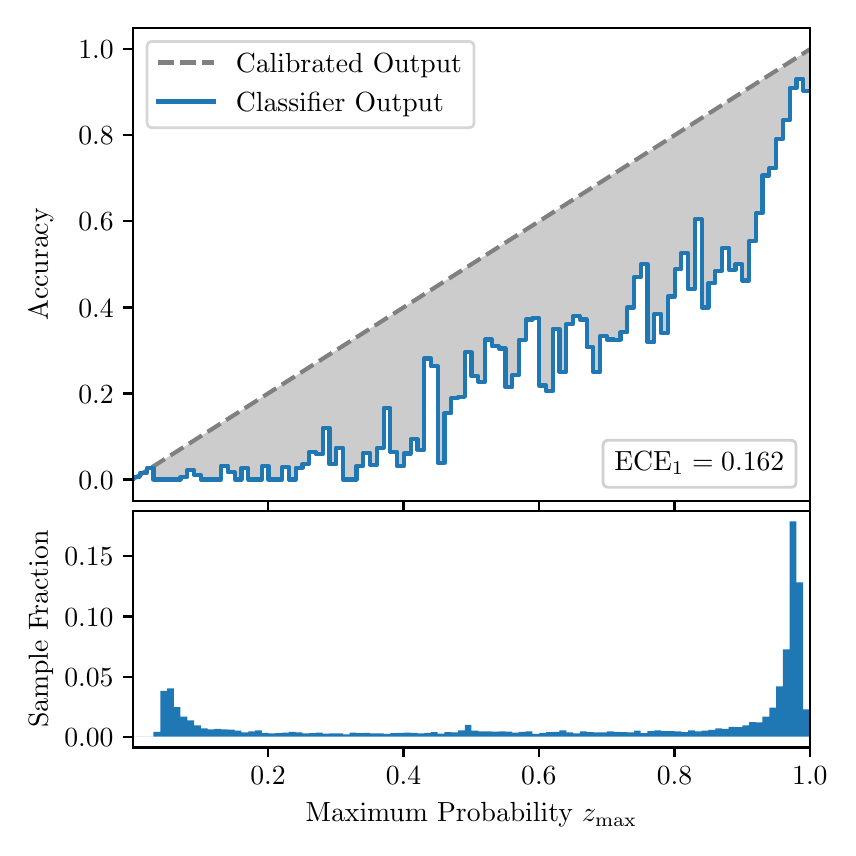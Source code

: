 \begingroup%
\makeatletter%
\begin{pgfpicture}%
\pgfpathrectangle{\pgfpointorigin}{\pgfqpoint{4.0in}{4.0in}}%
\pgfusepath{use as bounding box, clip}%
\begin{pgfscope}%
\pgfsetbuttcap%
\pgfsetmiterjoin%
\definecolor{currentfill}{rgb}{1.0,1.0,1.0}%
\pgfsetfillcolor{currentfill}%
\pgfsetlinewidth{0.0pt}%
\definecolor{currentstroke}{rgb}{1.0,1.0,1.0}%
\pgfsetstrokecolor{currentstroke}%
\pgfsetdash{}{0pt}%
\pgfpathmoveto{\pgfqpoint{0.0in}{0.0in}}%
\pgfpathlineto{\pgfqpoint{4.0in}{0.0in}}%
\pgfpathlineto{\pgfqpoint{4.0in}{4.0in}}%
\pgfpathlineto{\pgfqpoint{0.0in}{4.0in}}%
\pgfpathclose%
\pgfusepath{fill}%
\end{pgfscope}%
\begin{pgfscope}%
\pgfsetbuttcap%
\pgfsetmiterjoin%
\definecolor{currentfill}{rgb}{1.0,1.0,1.0}%
\pgfsetfillcolor{currentfill}%
\pgfsetlinewidth{0.0pt}%
\definecolor{currentstroke}{rgb}{0.0,0.0,0.0}%
\pgfsetstrokecolor{currentstroke}%
\pgfsetstrokeopacity{0.0}%
\pgfsetdash{}{0pt}%
\pgfpathmoveto{\pgfqpoint{0.528in}{1.633in}}%
\pgfpathlineto{\pgfqpoint{3.911in}{1.633in}}%
\pgfpathlineto{\pgfqpoint{3.911in}{4.0in}}%
\pgfpathlineto{\pgfqpoint{0.528in}{4.0in}}%
\pgfpathclose%
\pgfusepath{fill}%
\end{pgfscope}%
\begin{pgfscope}%
\pgfpathrectangle{\pgfqpoint{0.528in}{1.633in}}{\pgfqpoint{3.384in}{2.367in}}%
\pgfusepath{clip}%
\pgfsetbuttcap%
\pgfsetroundjoin%
\definecolor{currentfill}{rgb}{0.0,0.0,0.0}%
\pgfsetfillcolor{currentfill}%
\pgfsetfillopacity{0.2}%
\pgfsetlinewidth{0.0pt}%
\definecolor{currentstroke}{rgb}{0.0,0.0,0.0}%
\pgfsetstrokecolor{currentstroke}%
\pgfsetdash{}{0pt}%
\pgfpathmoveto{\pgfqpoint{0.531in}{1.754in}}%
\pgfpathlineto{\pgfqpoint{0.531in}{1.745in}}%
\pgfpathlineto{\pgfqpoint{0.534in}{1.747in}}%
\pgfpathlineto{\pgfqpoint{0.538in}{1.749in}}%
\pgfpathlineto{\pgfqpoint{0.541in}{1.751in}}%
\pgfpathlineto{\pgfqpoint{0.545in}{1.754in}}%
\pgfpathlineto{\pgfqpoint{0.548in}{1.756in}}%
\pgfpathlineto{\pgfqpoint{0.551in}{1.758in}}%
\pgfpathlineto{\pgfqpoint{0.555in}{1.76in}}%
\pgfpathlineto{\pgfqpoint{0.558in}{1.762in}}%
\pgfpathlineto{\pgfqpoint{0.561in}{1.764in}}%
\pgfpathlineto{\pgfqpoint{0.565in}{1.766in}}%
\pgfpathlineto{\pgfqpoint{0.568in}{1.769in}}%
\pgfpathlineto{\pgfqpoint{0.572in}{1.771in}}%
\pgfpathlineto{\pgfqpoint{0.575in}{1.773in}}%
\pgfpathlineto{\pgfqpoint{0.578in}{1.775in}}%
\pgfpathlineto{\pgfqpoint{0.582in}{1.777in}}%
\pgfpathlineto{\pgfqpoint{0.585in}{1.779in}}%
\pgfpathlineto{\pgfqpoint{0.589in}{1.782in}}%
\pgfpathlineto{\pgfqpoint{0.592in}{1.784in}}%
\pgfpathlineto{\pgfqpoint{0.595in}{1.786in}}%
\pgfpathlineto{\pgfqpoint{0.599in}{1.788in}}%
\pgfpathlineto{\pgfqpoint{0.602in}{1.79in}}%
\pgfpathlineto{\pgfqpoint{0.606in}{1.792in}}%
\pgfpathlineto{\pgfqpoint{0.609in}{1.794in}}%
\pgfpathlineto{\pgfqpoint{0.612in}{1.797in}}%
\pgfpathlineto{\pgfqpoint{0.616in}{1.799in}}%
\pgfpathlineto{\pgfqpoint{0.619in}{1.801in}}%
\pgfpathlineto{\pgfqpoint{0.622in}{1.803in}}%
\pgfpathlineto{\pgfqpoint{0.626in}{1.805in}}%
\pgfpathlineto{\pgfqpoint{0.629in}{1.807in}}%
\pgfpathlineto{\pgfqpoint{0.633in}{1.81in}}%
\pgfpathlineto{\pgfqpoint{0.636in}{1.812in}}%
\pgfpathlineto{\pgfqpoint{0.639in}{1.814in}}%
\pgfpathlineto{\pgfqpoint{0.643in}{1.816in}}%
\pgfpathlineto{\pgfqpoint{0.646in}{1.818in}}%
\pgfpathlineto{\pgfqpoint{0.65in}{1.82in}}%
\pgfpathlineto{\pgfqpoint{0.653in}{1.822in}}%
\pgfpathlineto{\pgfqpoint{0.656in}{1.825in}}%
\pgfpathlineto{\pgfqpoint{0.66in}{1.827in}}%
\pgfpathlineto{\pgfqpoint{0.663in}{1.829in}}%
\pgfpathlineto{\pgfqpoint{0.666in}{1.831in}}%
\pgfpathlineto{\pgfqpoint{0.67in}{1.833in}}%
\pgfpathlineto{\pgfqpoint{0.673in}{1.835in}}%
\pgfpathlineto{\pgfqpoint{0.677in}{1.837in}}%
\pgfpathlineto{\pgfqpoint{0.68in}{1.84in}}%
\pgfpathlineto{\pgfqpoint{0.683in}{1.842in}}%
\pgfpathlineto{\pgfqpoint{0.687in}{1.844in}}%
\pgfpathlineto{\pgfqpoint{0.69in}{1.846in}}%
\pgfpathlineto{\pgfqpoint{0.694in}{1.848in}}%
\pgfpathlineto{\pgfqpoint{0.697in}{1.85in}}%
\pgfpathlineto{\pgfqpoint{0.7in}{1.853in}}%
\pgfpathlineto{\pgfqpoint{0.704in}{1.855in}}%
\pgfpathlineto{\pgfqpoint{0.707in}{1.857in}}%
\pgfpathlineto{\pgfqpoint{0.711in}{1.859in}}%
\pgfpathlineto{\pgfqpoint{0.714in}{1.861in}}%
\pgfpathlineto{\pgfqpoint{0.717in}{1.863in}}%
\pgfpathlineto{\pgfqpoint{0.721in}{1.865in}}%
\pgfpathlineto{\pgfqpoint{0.724in}{1.868in}}%
\pgfpathlineto{\pgfqpoint{0.727in}{1.87in}}%
\pgfpathlineto{\pgfqpoint{0.731in}{1.872in}}%
\pgfpathlineto{\pgfqpoint{0.734in}{1.874in}}%
\pgfpathlineto{\pgfqpoint{0.738in}{1.876in}}%
\pgfpathlineto{\pgfqpoint{0.741in}{1.878in}}%
\pgfpathlineto{\pgfqpoint{0.744in}{1.881in}}%
\pgfpathlineto{\pgfqpoint{0.748in}{1.883in}}%
\pgfpathlineto{\pgfqpoint{0.751in}{1.885in}}%
\pgfpathlineto{\pgfqpoint{0.755in}{1.887in}}%
\pgfpathlineto{\pgfqpoint{0.758in}{1.889in}}%
\pgfpathlineto{\pgfqpoint{0.761in}{1.891in}}%
\pgfpathlineto{\pgfqpoint{0.765in}{1.893in}}%
\pgfpathlineto{\pgfqpoint{0.768in}{1.896in}}%
\pgfpathlineto{\pgfqpoint{0.771in}{1.898in}}%
\pgfpathlineto{\pgfqpoint{0.775in}{1.9in}}%
\pgfpathlineto{\pgfqpoint{0.778in}{1.902in}}%
\pgfpathlineto{\pgfqpoint{0.782in}{1.904in}}%
\pgfpathlineto{\pgfqpoint{0.785in}{1.906in}}%
\pgfpathlineto{\pgfqpoint{0.788in}{1.908in}}%
\pgfpathlineto{\pgfqpoint{0.792in}{1.911in}}%
\pgfpathlineto{\pgfqpoint{0.795in}{1.913in}}%
\pgfpathlineto{\pgfqpoint{0.799in}{1.915in}}%
\pgfpathlineto{\pgfqpoint{0.802in}{1.917in}}%
\pgfpathlineto{\pgfqpoint{0.805in}{1.919in}}%
\pgfpathlineto{\pgfqpoint{0.809in}{1.921in}}%
\pgfpathlineto{\pgfqpoint{0.812in}{1.924in}}%
\pgfpathlineto{\pgfqpoint{0.816in}{1.926in}}%
\pgfpathlineto{\pgfqpoint{0.819in}{1.928in}}%
\pgfpathlineto{\pgfqpoint{0.822in}{1.93in}}%
\pgfpathlineto{\pgfqpoint{0.826in}{1.932in}}%
\pgfpathlineto{\pgfqpoint{0.829in}{1.934in}}%
\pgfpathlineto{\pgfqpoint{0.832in}{1.936in}}%
\pgfpathlineto{\pgfqpoint{0.836in}{1.939in}}%
\pgfpathlineto{\pgfqpoint{0.839in}{1.941in}}%
\pgfpathlineto{\pgfqpoint{0.843in}{1.943in}}%
\pgfpathlineto{\pgfqpoint{0.846in}{1.945in}}%
\pgfpathlineto{\pgfqpoint{0.849in}{1.947in}}%
\pgfpathlineto{\pgfqpoint{0.853in}{1.949in}}%
\pgfpathlineto{\pgfqpoint{0.856in}{1.952in}}%
\pgfpathlineto{\pgfqpoint{0.86in}{1.954in}}%
\pgfpathlineto{\pgfqpoint{0.863in}{1.956in}}%
\pgfpathlineto{\pgfqpoint{0.866in}{1.958in}}%
\pgfpathlineto{\pgfqpoint{0.87in}{1.96in}}%
\pgfpathlineto{\pgfqpoint{0.873in}{1.962in}}%
\pgfpathlineto{\pgfqpoint{0.876in}{1.964in}}%
\pgfpathlineto{\pgfqpoint{0.88in}{1.967in}}%
\pgfpathlineto{\pgfqpoint{0.883in}{1.969in}}%
\pgfpathlineto{\pgfqpoint{0.887in}{1.971in}}%
\pgfpathlineto{\pgfqpoint{0.89in}{1.973in}}%
\pgfpathlineto{\pgfqpoint{0.893in}{1.975in}}%
\pgfpathlineto{\pgfqpoint{0.897in}{1.977in}}%
\pgfpathlineto{\pgfqpoint{0.9in}{1.979in}}%
\pgfpathlineto{\pgfqpoint{0.904in}{1.982in}}%
\pgfpathlineto{\pgfqpoint{0.907in}{1.984in}}%
\pgfpathlineto{\pgfqpoint{0.91in}{1.986in}}%
\pgfpathlineto{\pgfqpoint{0.914in}{1.988in}}%
\pgfpathlineto{\pgfqpoint{0.917in}{1.99in}}%
\pgfpathlineto{\pgfqpoint{0.921in}{1.992in}}%
\pgfpathlineto{\pgfqpoint{0.924in}{1.995in}}%
\pgfpathlineto{\pgfqpoint{0.927in}{1.997in}}%
\pgfpathlineto{\pgfqpoint{0.931in}{1.999in}}%
\pgfpathlineto{\pgfqpoint{0.934in}{2.001in}}%
\pgfpathlineto{\pgfqpoint{0.937in}{2.003in}}%
\pgfpathlineto{\pgfqpoint{0.941in}{2.005in}}%
\pgfpathlineto{\pgfqpoint{0.944in}{2.007in}}%
\pgfpathlineto{\pgfqpoint{0.948in}{2.01in}}%
\pgfpathlineto{\pgfqpoint{0.951in}{2.012in}}%
\pgfpathlineto{\pgfqpoint{0.954in}{2.014in}}%
\pgfpathlineto{\pgfqpoint{0.958in}{2.016in}}%
\pgfpathlineto{\pgfqpoint{0.961in}{2.018in}}%
\pgfpathlineto{\pgfqpoint{0.965in}{2.02in}}%
\pgfpathlineto{\pgfqpoint{0.968in}{2.023in}}%
\pgfpathlineto{\pgfqpoint{0.971in}{2.025in}}%
\pgfpathlineto{\pgfqpoint{0.975in}{2.027in}}%
\pgfpathlineto{\pgfqpoint{0.978in}{2.029in}}%
\pgfpathlineto{\pgfqpoint{0.981in}{2.031in}}%
\pgfpathlineto{\pgfqpoint{0.985in}{2.033in}}%
\pgfpathlineto{\pgfqpoint{0.988in}{2.035in}}%
\pgfpathlineto{\pgfqpoint{0.992in}{2.038in}}%
\pgfpathlineto{\pgfqpoint{0.995in}{2.04in}}%
\pgfpathlineto{\pgfqpoint{0.998in}{2.042in}}%
\pgfpathlineto{\pgfqpoint{1.002in}{2.044in}}%
\pgfpathlineto{\pgfqpoint{1.005in}{2.046in}}%
\pgfpathlineto{\pgfqpoint{1.009in}{2.048in}}%
\pgfpathlineto{\pgfqpoint{1.012in}{2.05in}}%
\pgfpathlineto{\pgfqpoint{1.015in}{2.053in}}%
\pgfpathlineto{\pgfqpoint{1.019in}{2.055in}}%
\pgfpathlineto{\pgfqpoint{1.022in}{2.057in}}%
\pgfpathlineto{\pgfqpoint{1.026in}{2.059in}}%
\pgfpathlineto{\pgfqpoint{1.029in}{2.061in}}%
\pgfpathlineto{\pgfqpoint{1.032in}{2.063in}}%
\pgfpathlineto{\pgfqpoint{1.036in}{2.066in}}%
\pgfpathlineto{\pgfqpoint{1.039in}{2.068in}}%
\pgfpathlineto{\pgfqpoint{1.042in}{2.07in}}%
\pgfpathlineto{\pgfqpoint{1.046in}{2.072in}}%
\pgfpathlineto{\pgfqpoint{1.049in}{2.074in}}%
\pgfpathlineto{\pgfqpoint{1.053in}{2.076in}}%
\pgfpathlineto{\pgfqpoint{1.056in}{2.078in}}%
\pgfpathlineto{\pgfqpoint{1.059in}{2.081in}}%
\pgfpathlineto{\pgfqpoint{1.063in}{2.083in}}%
\pgfpathlineto{\pgfqpoint{1.066in}{2.085in}}%
\pgfpathlineto{\pgfqpoint{1.07in}{2.087in}}%
\pgfpathlineto{\pgfqpoint{1.073in}{2.089in}}%
\pgfpathlineto{\pgfqpoint{1.076in}{2.091in}}%
\pgfpathlineto{\pgfqpoint{1.08in}{2.094in}}%
\pgfpathlineto{\pgfqpoint{1.083in}{2.096in}}%
\pgfpathlineto{\pgfqpoint{1.086in}{2.098in}}%
\pgfpathlineto{\pgfqpoint{1.09in}{2.1in}}%
\pgfpathlineto{\pgfqpoint{1.093in}{2.102in}}%
\pgfpathlineto{\pgfqpoint{1.097in}{2.104in}}%
\pgfpathlineto{\pgfqpoint{1.1in}{2.106in}}%
\pgfpathlineto{\pgfqpoint{1.103in}{2.109in}}%
\pgfpathlineto{\pgfqpoint{1.107in}{2.111in}}%
\pgfpathlineto{\pgfqpoint{1.11in}{2.113in}}%
\pgfpathlineto{\pgfqpoint{1.114in}{2.115in}}%
\pgfpathlineto{\pgfqpoint{1.117in}{2.117in}}%
\pgfpathlineto{\pgfqpoint{1.12in}{2.119in}}%
\pgfpathlineto{\pgfqpoint{1.124in}{2.122in}}%
\pgfpathlineto{\pgfqpoint{1.127in}{2.124in}}%
\pgfpathlineto{\pgfqpoint{1.131in}{2.126in}}%
\pgfpathlineto{\pgfqpoint{1.134in}{2.128in}}%
\pgfpathlineto{\pgfqpoint{1.137in}{2.13in}}%
\pgfpathlineto{\pgfqpoint{1.141in}{2.132in}}%
\pgfpathlineto{\pgfqpoint{1.144in}{2.134in}}%
\pgfpathlineto{\pgfqpoint{1.147in}{2.137in}}%
\pgfpathlineto{\pgfqpoint{1.151in}{2.139in}}%
\pgfpathlineto{\pgfqpoint{1.154in}{2.141in}}%
\pgfpathlineto{\pgfqpoint{1.158in}{2.143in}}%
\pgfpathlineto{\pgfqpoint{1.161in}{2.145in}}%
\pgfpathlineto{\pgfqpoint{1.164in}{2.147in}}%
\pgfpathlineto{\pgfqpoint{1.168in}{2.149in}}%
\pgfpathlineto{\pgfqpoint{1.171in}{2.152in}}%
\pgfpathlineto{\pgfqpoint{1.175in}{2.154in}}%
\pgfpathlineto{\pgfqpoint{1.178in}{2.156in}}%
\pgfpathlineto{\pgfqpoint{1.181in}{2.158in}}%
\pgfpathlineto{\pgfqpoint{1.185in}{2.16in}}%
\pgfpathlineto{\pgfqpoint{1.188in}{2.162in}}%
\pgfpathlineto{\pgfqpoint{1.191in}{2.165in}}%
\pgfpathlineto{\pgfqpoint{1.195in}{2.167in}}%
\pgfpathlineto{\pgfqpoint{1.198in}{2.169in}}%
\pgfpathlineto{\pgfqpoint{1.202in}{2.171in}}%
\pgfpathlineto{\pgfqpoint{1.205in}{2.173in}}%
\pgfpathlineto{\pgfqpoint{1.208in}{2.175in}}%
\pgfpathlineto{\pgfqpoint{1.212in}{2.177in}}%
\pgfpathlineto{\pgfqpoint{1.215in}{2.18in}}%
\pgfpathlineto{\pgfqpoint{1.219in}{2.182in}}%
\pgfpathlineto{\pgfqpoint{1.222in}{2.184in}}%
\pgfpathlineto{\pgfqpoint{1.225in}{2.186in}}%
\pgfpathlineto{\pgfqpoint{1.229in}{2.188in}}%
\pgfpathlineto{\pgfqpoint{1.232in}{2.19in}}%
\pgfpathlineto{\pgfqpoint{1.236in}{2.193in}}%
\pgfpathlineto{\pgfqpoint{1.239in}{2.195in}}%
\pgfpathlineto{\pgfqpoint{1.242in}{2.197in}}%
\pgfpathlineto{\pgfqpoint{1.246in}{2.199in}}%
\pgfpathlineto{\pgfqpoint{1.249in}{2.201in}}%
\pgfpathlineto{\pgfqpoint{1.252in}{2.203in}}%
\pgfpathlineto{\pgfqpoint{1.256in}{2.205in}}%
\pgfpathlineto{\pgfqpoint{1.259in}{2.208in}}%
\pgfpathlineto{\pgfqpoint{1.263in}{2.21in}}%
\pgfpathlineto{\pgfqpoint{1.266in}{2.212in}}%
\pgfpathlineto{\pgfqpoint{1.269in}{2.214in}}%
\pgfpathlineto{\pgfqpoint{1.273in}{2.216in}}%
\pgfpathlineto{\pgfqpoint{1.276in}{2.218in}}%
\pgfpathlineto{\pgfqpoint{1.28in}{2.22in}}%
\pgfpathlineto{\pgfqpoint{1.283in}{2.223in}}%
\pgfpathlineto{\pgfqpoint{1.286in}{2.225in}}%
\pgfpathlineto{\pgfqpoint{1.29in}{2.227in}}%
\pgfpathlineto{\pgfqpoint{1.293in}{2.229in}}%
\pgfpathlineto{\pgfqpoint{1.296in}{2.231in}}%
\pgfpathlineto{\pgfqpoint{1.3in}{2.233in}}%
\pgfpathlineto{\pgfqpoint{1.303in}{2.236in}}%
\pgfpathlineto{\pgfqpoint{1.307in}{2.238in}}%
\pgfpathlineto{\pgfqpoint{1.31in}{2.24in}}%
\pgfpathlineto{\pgfqpoint{1.313in}{2.242in}}%
\pgfpathlineto{\pgfqpoint{1.317in}{2.244in}}%
\pgfpathlineto{\pgfqpoint{1.32in}{2.246in}}%
\pgfpathlineto{\pgfqpoint{1.324in}{2.248in}}%
\pgfpathlineto{\pgfqpoint{1.327in}{2.251in}}%
\pgfpathlineto{\pgfqpoint{1.33in}{2.253in}}%
\pgfpathlineto{\pgfqpoint{1.334in}{2.255in}}%
\pgfpathlineto{\pgfqpoint{1.337in}{2.257in}}%
\pgfpathlineto{\pgfqpoint{1.34in}{2.259in}}%
\pgfpathlineto{\pgfqpoint{1.344in}{2.261in}}%
\pgfpathlineto{\pgfqpoint{1.347in}{2.264in}}%
\pgfpathlineto{\pgfqpoint{1.351in}{2.266in}}%
\pgfpathlineto{\pgfqpoint{1.354in}{2.268in}}%
\pgfpathlineto{\pgfqpoint{1.357in}{2.27in}}%
\pgfpathlineto{\pgfqpoint{1.361in}{2.272in}}%
\pgfpathlineto{\pgfqpoint{1.364in}{2.274in}}%
\pgfpathlineto{\pgfqpoint{1.368in}{2.276in}}%
\pgfpathlineto{\pgfqpoint{1.371in}{2.279in}}%
\pgfpathlineto{\pgfqpoint{1.374in}{2.281in}}%
\pgfpathlineto{\pgfqpoint{1.378in}{2.283in}}%
\pgfpathlineto{\pgfqpoint{1.381in}{2.285in}}%
\pgfpathlineto{\pgfqpoint{1.385in}{2.287in}}%
\pgfpathlineto{\pgfqpoint{1.388in}{2.289in}}%
\pgfpathlineto{\pgfqpoint{1.391in}{2.291in}}%
\pgfpathlineto{\pgfqpoint{1.395in}{2.294in}}%
\pgfpathlineto{\pgfqpoint{1.398in}{2.296in}}%
\pgfpathlineto{\pgfqpoint{1.401in}{2.298in}}%
\pgfpathlineto{\pgfqpoint{1.405in}{2.3in}}%
\pgfpathlineto{\pgfqpoint{1.408in}{2.302in}}%
\pgfpathlineto{\pgfqpoint{1.412in}{2.304in}}%
\pgfpathlineto{\pgfqpoint{1.415in}{2.307in}}%
\pgfpathlineto{\pgfqpoint{1.418in}{2.309in}}%
\pgfpathlineto{\pgfqpoint{1.422in}{2.311in}}%
\pgfpathlineto{\pgfqpoint{1.425in}{2.313in}}%
\pgfpathlineto{\pgfqpoint{1.429in}{2.315in}}%
\pgfpathlineto{\pgfqpoint{1.432in}{2.317in}}%
\pgfpathlineto{\pgfqpoint{1.435in}{2.319in}}%
\pgfpathlineto{\pgfqpoint{1.439in}{2.322in}}%
\pgfpathlineto{\pgfqpoint{1.442in}{2.324in}}%
\pgfpathlineto{\pgfqpoint{1.445in}{2.326in}}%
\pgfpathlineto{\pgfqpoint{1.449in}{2.328in}}%
\pgfpathlineto{\pgfqpoint{1.452in}{2.33in}}%
\pgfpathlineto{\pgfqpoint{1.456in}{2.332in}}%
\pgfpathlineto{\pgfqpoint{1.459in}{2.335in}}%
\pgfpathlineto{\pgfqpoint{1.462in}{2.337in}}%
\pgfpathlineto{\pgfqpoint{1.466in}{2.339in}}%
\pgfpathlineto{\pgfqpoint{1.469in}{2.341in}}%
\pgfpathlineto{\pgfqpoint{1.473in}{2.343in}}%
\pgfpathlineto{\pgfqpoint{1.476in}{2.345in}}%
\pgfpathlineto{\pgfqpoint{1.479in}{2.347in}}%
\pgfpathlineto{\pgfqpoint{1.483in}{2.35in}}%
\pgfpathlineto{\pgfqpoint{1.486in}{2.352in}}%
\pgfpathlineto{\pgfqpoint{1.49in}{2.354in}}%
\pgfpathlineto{\pgfqpoint{1.493in}{2.356in}}%
\pgfpathlineto{\pgfqpoint{1.496in}{2.358in}}%
\pgfpathlineto{\pgfqpoint{1.5in}{2.36in}}%
\pgfpathlineto{\pgfqpoint{1.503in}{2.363in}}%
\pgfpathlineto{\pgfqpoint{1.506in}{2.365in}}%
\pgfpathlineto{\pgfqpoint{1.51in}{2.367in}}%
\pgfpathlineto{\pgfqpoint{1.513in}{2.369in}}%
\pgfpathlineto{\pgfqpoint{1.517in}{2.371in}}%
\pgfpathlineto{\pgfqpoint{1.52in}{2.373in}}%
\pgfpathlineto{\pgfqpoint{1.523in}{2.375in}}%
\pgfpathlineto{\pgfqpoint{1.527in}{2.378in}}%
\pgfpathlineto{\pgfqpoint{1.53in}{2.38in}}%
\pgfpathlineto{\pgfqpoint{1.534in}{2.382in}}%
\pgfpathlineto{\pgfqpoint{1.537in}{2.384in}}%
\pgfpathlineto{\pgfqpoint{1.54in}{2.386in}}%
\pgfpathlineto{\pgfqpoint{1.544in}{2.388in}}%
\pgfpathlineto{\pgfqpoint{1.547in}{2.39in}}%
\pgfpathlineto{\pgfqpoint{1.55in}{2.393in}}%
\pgfpathlineto{\pgfqpoint{1.554in}{2.395in}}%
\pgfpathlineto{\pgfqpoint{1.557in}{2.397in}}%
\pgfpathlineto{\pgfqpoint{1.561in}{2.399in}}%
\pgfpathlineto{\pgfqpoint{1.564in}{2.401in}}%
\pgfpathlineto{\pgfqpoint{1.567in}{2.403in}}%
\pgfpathlineto{\pgfqpoint{1.571in}{2.406in}}%
\pgfpathlineto{\pgfqpoint{1.574in}{2.408in}}%
\pgfpathlineto{\pgfqpoint{1.578in}{2.41in}}%
\pgfpathlineto{\pgfqpoint{1.581in}{2.412in}}%
\pgfpathlineto{\pgfqpoint{1.584in}{2.414in}}%
\pgfpathlineto{\pgfqpoint{1.588in}{2.416in}}%
\pgfpathlineto{\pgfqpoint{1.591in}{2.418in}}%
\pgfpathlineto{\pgfqpoint{1.595in}{2.421in}}%
\pgfpathlineto{\pgfqpoint{1.598in}{2.423in}}%
\pgfpathlineto{\pgfqpoint{1.601in}{2.425in}}%
\pgfpathlineto{\pgfqpoint{1.605in}{2.427in}}%
\pgfpathlineto{\pgfqpoint{1.608in}{2.429in}}%
\pgfpathlineto{\pgfqpoint{1.611in}{2.431in}}%
\pgfpathlineto{\pgfqpoint{1.615in}{2.434in}}%
\pgfpathlineto{\pgfqpoint{1.618in}{2.436in}}%
\pgfpathlineto{\pgfqpoint{1.622in}{2.438in}}%
\pgfpathlineto{\pgfqpoint{1.625in}{2.44in}}%
\pgfpathlineto{\pgfqpoint{1.628in}{2.442in}}%
\pgfpathlineto{\pgfqpoint{1.632in}{2.444in}}%
\pgfpathlineto{\pgfqpoint{1.635in}{2.446in}}%
\pgfpathlineto{\pgfqpoint{1.639in}{2.449in}}%
\pgfpathlineto{\pgfqpoint{1.642in}{2.451in}}%
\pgfpathlineto{\pgfqpoint{1.645in}{2.453in}}%
\pgfpathlineto{\pgfqpoint{1.649in}{2.455in}}%
\pgfpathlineto{\pgfqpoint{1.652in}{2.457in}}%
\pgfpathlineto{\pgfqpoint{1.655in}{2.459in}}%
\pgfpathlineto{\pgfqpoint{1.659in}{2.461in}}%
\pgfpathlineto{\pgfqpoint{1.662in}{2.464in}}%
\pgfpathlineto{\pgfqpoint{1.666in}{2.466in}}%
\pgfpathlineto{\pgfqpoint{1.669in}{2.468in}}%
\pgfpathlineto{\pgfqpoint{1.672in}{2.47in}}%
\pgfpathlineto{\pgfqpoint{1.676in}{2.472in}}%
\pgfpathlineto{\pgfqpoint{1.679in}{2.474in}}%
\pgfpathlineto{\pgfqpoint{1.683in}{2.477in}}%
\pgfpathlineto{\pgfqpoint{1.686in}{2.479in}}%
\pgfpathlineto{\pgfqpoint{1.689in}{2.481in}}%
\pgfpathlineto{\pgfqpoint{1.693in}{2.483in}}%
\pgfpathlineto{\pgfqpoint{1.696in}{2.485in}}%
\pgfpathlineto{\pgfqpoint{1.7in}{2.487in}}%
\pgfpathlineto{\pgfqpoint{1.703in}{2.489in}}%
\pgfpathlineto{\pgfqpoint{1.706in}{2.492in}}%
\pgfpathlineto{\pgfqpoint{1.71in}{2.494in}}%
\pgfpathlineto{\pgfqpoint{1.713in}{2.496in}}%
\pgfpathlineto{\pgfqpoint{1.716in}{2.498in}}%
\pgfpathlineto{\pgfqpoint{1.72in}{2.5in}}%
\pgfpathlineto{\pgfqpoint{1.723in}{2.502in}}%
\pgfpathlineto{\pgfqpoint{1.727in}{2.505in}}%
\pgfpathlineto{\pgfqpoint{1.73in}{2.507in}}%
\pgfpathlineto{\pgfqpoint{1.733in}{2.509in}}%
\pgfpathlineto{\pgfqpoint{1.737in}{2.511in}}%
\pgfpathlineto{\pgfqpoint{1.74in}{2.513in}}%
\pgfpathlineto{\pgfqpoint{1.744in}{2.515in}}%
\pgfpathlineto{\pgfqpoint{1.747in}{2.517in}}%
\pgfpathlineto{\pgfqpoint{1.75in}{2.52in}}%
\pgfpathlineto{\pgfqpoint{1.754in}{2.522in}}%
\pgfpathlineto{\pgfqpoint{1.757in}{2.524in}}%
\pgfpathlineto{\pgfqpoint{1.76in}{2.526in}}%
\pgfpathlineto{\pgfqpoint{1.764in}{2.528in}}%
\pgfpathlineto{\pgfqpoint{1.767in}{2.53in}}%
\pgfpathlineto{\pgfqpoint{1.771in}{2.532in}}%
\pgfpathlineto{\pgfqpoint{1.774in}{2.535in}}%
\pgfpathlineto{\pgfqpoint{1.777in}{2.537in}}%
\pgfpathlineto{\pgfqpoint{1.781in}{2.539in}}%
\pgfpathlineto{\pgfqpoint{1.784in}{2.541in}}%
\pgfpathlineto{\pgfqpoint{1.788in}{2.543in}}%
\pgfpathlineto{\pgfqpoint{1.791in}{2.545in}}%
\pgfpathlineto{\pgfqpoint{1.794in}{2.548in}}%
\pgfpathlineto{\pgfqpoint{1.798in}{2.55in}}%
\pgfpathlineto{\pgfqpoint{1.801in}{2.552in}}%
\pgfpathlineto{\pgfqpoint{1.805in}{2.554in}}%
\pgfpathlineto{\pgfqpoint{1.808in}{2.556in}}%
\pgfpathlineto{\pgfqpoint{1.811in}{2.558in}}%
\pgfpathlineto{\pgfqpoint{1.815in}{2.56in}}%
\pgfpathlineto{\pgfqpoint{1.818in}{2.563in}}%
\pgfpathlineto{\pgfqpoint{1.821in}{2.565in}}%
\pgfpathlineto{\pgfqpoint{1.825in}{2.567in}}%
\pgfpathlineto{\pgfqpoint{1.828in}{2.569in}}%
\pgfpathlineto{\pgfqpoint{1.832in}{2.571in}}%
\pgfpathlineto{\pgfqpoint{1.835in}{2.573in}}%
\pgfpathlineto{\pgfqpoint{1.838in}{2.576in}}%
\pgfpathlineto{\pgfqpoint{1.842in}{2.578in}}%
\pgfpathlineto{\pgfqpoint{1.845in}{2.58in}}%
\pgfpathlineto{\pgfqpoint{1.849in}{2.582in}}%
\pgfpathlineto{\pgfqpoint{1.852in}{2.584in}}%
\pgfpathlineto{\pgfqpoint{1.855in}{2.586in}}%
\pgfpathlineto{\pgfqpoint{1.859in}{2.588in}}%
\pgfpathlineto{\pgfqpoint{1.862in}{2.591in}}%
\pgfpathlineto{\pgfqpoint{1.865in}{2.593in}}%
\pgfpathlineto{\pgfqpoint{1.869in}{2.595in}}%
\pgfpathlineto{\pgfqpoint{1.872in}{2.597in}}%
\pgfpathlineto{\pgfqpoint{1.876in}{2.599in}}%
\pgfpathlineto{\pgfqpoint{1.879in}{2.601in}}%
\pgfpathlineto{\pgfqpoint{1.882in}{2.604in}}%
\pgfpathlineto{\pgfqpoint{1.886in}{2.606in}}%
\pgfpathlineto{\pgfqpoint{1.889in}{2.608in}}%
\pgfpathlineto{\pgfqpoint{1.893in}{2.61in}}%
\pgfpathlineto{\pgfqpoint{1.896in}{2.612in}}%
\pgfpathlineto{\pgfqpoint{1.899in}{2.614in}}%
\pgfpathlineto{\pgfqpoint{1.903in}{2.616in}}%
\pgfpathlineto{\pgfqpoint{1.906in}{2.619in}}%
\pgfpathlineto{\pgfqpoint{1.91in}{2.621in}}%
\pgfpathlineto{\pgfqpoint{1.913in}{2.623in}}%
\pgfpathlineto{\pgfqpoint{1.916in}{2.625in}}%
\pgfpathlineto{\pgfqpoint{1.92in}{2.627in}}%
\pgfpathlineto{\pgfqpoint{1.923in}{2.629in}}%
\pgfpathlineto{\pgfqpoint{1.926in}{2.631in}}%
\pgfpathlineto{\pgfqpoint{1.93in}{2.634in}}%
\pgfpathlineto{\pgfqpoint{1.933in}{2.636in}}%
\pgfpathlineto{\pgfqpoint{1.937in}{2.638in}}%
\pgfpathlineto{\pgfqpoint{1.94in}{2.64in}}%
\pgfpathlineto{\pgfqpoint{1.943in}{2.642in}}%
\pgfpathlineto{\pgfqpoint{1.947in}{2.644in}}%
\pgfpathlineto{\pgfqpoint{1.95in}{2.647in}}%
\pgfpathlineto{\pgfqpoint{1.954in}{2.649in}}%
\pgfpathlineto{\pgfqpoint{1.957in}{2.651in}}%
\pgfpathlineto{\pgfqpoint{1.96in}{2.653in}}%
\pgfpathlineto{\pgfqpoint{1.964in}{2.655in}}%
\pgfpathlineto{\pgfqpoint{1.967in}{2.657in}}%
\pgfpathlineto{\pgfqpoint{1.97in}{2.659in}}%
\pgfpathlineto{\pgfqpoint{1.974in}{2.662in}}%
\pgfpathlineto{\pgfqpoint{1.977in}{2.664in}}%
\pgfpathlineto{\pgfqpoint{1.981in}{2.666in}}%
\pgfpathlineto{\pgfqpoint{1.984in}{2.668in}}%
\pgfpathlineto{\pgfqpoint{1.987in}{2.67in}}%
\pgfpathlineto{\pgfqpoint{1.991in}{2.672in}}%
\pgfpathlineto{\pgfqpoint{1.994in}{2.675in}}%
\pgfpathlineto{\pgfqpoint{1.998in}{2.677in}}%
\pgfpathlineto{\pgfqpoint{2.001in}{2.679in}}%
\pgfpathlineto{\pgfqpoint{2.004in}{2.681in}}%
\pgfpathlineto{\pgfqpoint{2.008in}{2.683in}}%
\pgfpathlineto{\pgfqpoint{2.011in}{2.685in}}%
\pgfpathlineto{\pgfqpoint{2.015in}{2.687in}}%
\pgfpathlineto{\pgfqpoint{2.018in}{2.69in}}%
\pgfpathlineto{\pgfqpoint{2.021in}{2.692in}}%
\pgfpathlineto{\pgfqpoint{2.025in}{2.694in}}%
\pgfpathlineto{\pgfqpoint{2.028in}{2.696in}}%
\pgfpathlineto{\pgfqpoint{2.031in}{2.698in}}%
\pgfpathlineto{\pgfqpoint{2.035in}{2.7in}}%
\pgfpathlineto{\pgfqpoint{2.038in}{2.702in}}%
\pgfpathlineto{\pgfqpoint{2.042in}{2.705in}}%
\pgfpathlineto{\pgfqpoint{2.045in}{2.707in}}%
\pgfpathlineto{\pgfqpoint{2.048in}{2.709in}}%
\pgfpathlineto{\pgfqpoint{2.052in}{2.711in}}%
\pgfpathlineto{\pgfqpoint{2.055in}{2.713in}}%
\pgfpathlineto{\pgfqpoint{2.059in}{2.715in}}%
\pgfpathlineto{\pgfqpoint{2.062in}{2.718in}}%
\pgfpathlineto{\pgfqpoint{2.065in}{2.72in}}%
\pgfpathlineto{\pgfqpoint{2.069in}{2.722in}}%
\pgfpathlineto{\pgfqpoint{2.072in}{2.724in}}%
\pgfpathlineto{\pgfqpoint{2.075in}{2.726in}}%
\pgfpathlineto{\pgfqpoint{2.079in}{2.728in}}%
\pgfpathlineto{\pgfqpoint{2.082in}{2.73in}}%
\pgfpathlineto{\pgfqpoint{2.086in}{2.733in}}%
\pgfpathlineto{\pgfqpoint{2.089in}{2.735in}}%
\pgfpathlineto{\pgfqpoint{2.092in}{2.737in}}%
\pgfpathlineto{\pgfqpoint{2.096in}{2.739in}}%
\pgfpathlineto{\pgfqpoint{2.099in}{2.741in}}%
\pgfpathlineto{\pgfqpoint{2.103in}{2.743in}}%
\pgfpathlineto{\pgfqpoint{2.106in}{2.746in}}%
\pgfpathlineto{\pgfqpoint{2.109in}{2.748in}}%
\pgfpathlineto{\pgfqpoint{2.113in}{2.75in}}%
\pgfpathlineto{\pgfqpoint{2.116in}{2.752in}}%
\pgfpathlineto{\pgfqpoint{2.12in}{2.754in}}%
\pgfpathlineto{\pgfqpoint{2.123in}{2.756in}}%
\pgfpathlineto{\pgfqpoint{2.126in}{2.758in}}%
\pgfpathlineto{\pgfqpoint{2.13in}{2.761in}}%
\pgfpathlineto{\pgfqpoint{2.133in}{2.763in}}%
\pgfpathlineto{\pgfqpoint{2.136in}{2.765in}}%
\pgfpathlineto{\pgfqpoint{2.14in}{2.767in}}%
\pgfpathlineto{\pgfqpoint{2.143in}{2.769in}}%
\pgfpathlineto{\pgfqpoint{2.147in}{2.771in}}%
\pgfpathlineto{\pgfqpoint{2.15in}{2.773in}}%
\pgfpathlineto{\pgfqpoint{2.153in}{2.776in}}%
\pgfpathlineto{\pgfqpoint{2.157in}{2.778in}}%
\pgfpathlineto{\pgfqpoint{2.16in}{2.78in}}%
\pgfpathlineto{\pgfqpoint{2.164in}{2.782in}}%
\pgfpathlineto{\pgfqpoint{2.167in}{2.784in}}%
\pgfpathlineto{\pgfqpoint{2.17in}{2.786in}}%
\pgfpathlineto{\pgfqpoint{2.174in}{2.789in}}%
\pgfpathlineto{\pgfqpoint{2.177in}{2.791in}}%
\pgfpathlineto{\pgfqpoint{2.18in}{2.793in}}%
\pgfpathlineto{\pgfqpoint{2.184in}{2.795in}}%
\pgfpathlineto{\pgfqpoint{2.187in}{2.797in}}%
\pgfpathlineto{\pgfqpoint{2.191in}{2.799in}}%
\pgfpathlineto{\pgfqpoint{2.194in}{2.801in}}%
\pgfpathlineto{\pgfqpoint{2.197in}{2.804in}}%
\pgfpathlineto{\pgfqpoint{2.201in}{2.806in}}%
\pgfpathlineto{\pgfqpoint{2.204in}{2.808in}}%
\pgfpathlineto{\pgfqpoint{2.208in}{2.81in}}%
\pgfpathlineto{\pgfqpoint{2.211in}{2.812in}}%
\pgfpathlineto{\pgfqpoint{2.214in}{2.814in}}%
\pgfpathlineto{\pgfqpoint{2.218in}{2.817in}}%
\pgfpathlineto{\pgfqpoint{2.221in}{2.819in}}%
\pgfpathlineto{\pgfqpoint{2.225in}{2.821in}}%
\pgfpathlineto{\pgfqpoint{2.228in}{2.823in}}%
\pgfpathlineto{\pgfqpoint{2.231in}{2.825in}}%
\pgfpathlineto{\pgfqpoint{2.235in}{2.827in}}%
\pgfpathlineto{\pgfqpoint{2.238in}{2.829in}}%
\pgfpathlineto{\pgfqpoint{2.241in}{2.832in}}%
\pgfpathlineto{\pgfqpoint{2.245in}{2.834in}}%
\pgfpathlineto{\pgfqpoint{2.248in}{2.836in}}%
\pgfpathlineto{\pgfqpoint{2.252in}{2.838in}}%
\pgfpathlineto{\pgfqpoint{2.255in}{2.84in}}%
\pgfpathlineto{\pgfqpoint{2.258in}{2.842in}}%
\pgfpathlineto{\pgfqpoint{2.262in}{2.845in}}%
\pgfpathlineto{\pgfqpoint{2.265in}{2.847in}}%
\pgfpathlineto{\pgfqpoint{2.269in}{2.849in}}%
\pgfpathlineto{\pgfqpoint{2.272in}{2.851in}}%
\pgfpathlineto{\pgfqpoint{2.275in}{2.853in}}%
\pgfpathlineto{\pgfqpoint{2.279in}{2.855in}}%
\pgfpathlineto{\pgfqpoint{2.282in}{2.857in}}%
\pgfpathlineto{\pgfqpoint{2.285in}{2.86in}}%
\pgfpathlineto{\pgfqpoint{2.289in}{2.862in}}%
\pgfpathlineto{\pgfqpoint{2.292in}{2.864in}}%
\pgfpathlineto{\pgfqpoint{2.296in}{2.866in}}%
\pgfpathlineto{\pgfqpoint{2.299in}{2.868in}}%
\pgfpathlineto{\pgfqpoint{2.302in}{2.87in}}%
\pgfpathlineto{\pgfqpoint{2.306in}{2.872in}}%
\pgfpathlineto{\pgfqpoint{2.309in}{2.875in}}%
\pgfpathlineto{\pgfqpoint{2.313in}{2.877in}}%
\pgfpathlineto{\pgfqpoint{2.316in}{2.879in}}%
\pgfpathlineto{\pgfqpoint{2.319in}{2.881in}}%
\pgfpathlineto{\pgfqpoint{2.323in}{2.883in}}%
\pgfpathlineto{\pgfqpoint{2.326in}{2.885in}}%
\pgfpathlineto{\pgfqpoint{2.33in}{2.888in}}%
\pgfpathlineto{\pgfqpoint{2.333in}{2.89in}}%
\pgfpathlineto{\pgfqpoint{2.336in}{2.892in}}%
\pgfpathlineto{\pgfqpoint{2.34in}{2.894in}}%
\pgfpathlineto{\pgfqpoint{2.343in}{2.896in}}%
\pgfpathlineto{\pgfqpoint{2.346in}{2.898in}}%
\pgfpathlineto{\pgfqpoint{2.35in}{2.9in}}%
\pgfpathlineto{\pgfqpoint{2.353in}{2.903in}}%
\pgfpathlineto{\pgfqpoint{2.357in}{2.905in}}%
\pgfpathlineto{\pgfqpoint{2.36in}{2.907in}}%
\pgfpathlineto{\pgfqpoint{2.363in}{2.909in}}%
\pgfpathlineto{\pgfqpoint{2.367in}{2.911in}}%
\pgfpathlineto{\pgfqpoint{2.37in}{2.913in}}%
\pgfpathlineto{\pgfqpoint{2.374in}{2.916in}}%
\pgfpathlineto{\pgfqpoint{2.377in}{2.918in}}%
\pgfpathlineto{\pgfqpoint{2.38in}{2.92in}}%
\pgfpathlineto{\pgfqpoint{2.384in}{2.922in}}%
\pgfpathlineto{\pgfqpoint{2.387in}{2.924in}}%
\pgfpathlineto{\pgfqpoint{2.39in}{2.926in}}%
\pgfpathlineto{\pgfqpoint{2.394in}{2.928in}}%
\pgfpathlineto{\pgfqpoint{2.397in}{2.931in}}%
\pgfpathlineto{\pgfqpoint{2.401in}{2.933in}}%
\pgfpathlineto{\pgfqpoint{2.404in}{2.935in}}%
\pgfpathlineto{\pgfqpoint{2.407in}{2.937in}}%
\pgfpathlineto{\pgfqpoint{2.411in}{2.939in}}%
\pgfpathlineto{\pgfqpoint{2.414in}{2.941in}}%
\pgfpathlineto{\pgfqpoint{2.418in}{2.943in}}%
\pgfpathlineto{\pgfqpoint{2.421in}{2.946in}}%
\pgfpathlineto{\pgfqpoint{2.424in}{2.948in}}%
\pgfpathlineto{\pgfqpoint{2.428in}{2.95in}}%
\pgfpathlineto{\pgfqpoint{2.431in}{2.952in}}%
\pgfpathlineto{\pgfqpoint{2.435in}{2.954in}}%
\pgfpathlineto{\pgfqpoint{2.438in}{2.956in}}%
\pgfpathlineto{\pgfqpoint{2.441in}{2.959in}}%
\pgfpathlineto{\pgfqpoint{2.445in}{2.961in}}%
\pgfpathlineto{\pgfqpoint{2.448in}{2.963in}}%
\pgfpathlineto{\pgfqpoint{2.451in}{2.965in}}%
\pgfpathlineto{\pgfqpoint{2.455in}{2.967in}}%
\pgfpathlineto{\pgfqpoint{2.458in}{2.969in}}%
\pgfpathlineto{\pgfqpoint{2.462in}{2.971in}}%
\pgfpathlineto{\pgfqpoint{2.465in}{2.974in}}%
\pgfpathlineto{\pgfqpoint{2.468in}{2.976in}}%
\pgfpathlineto{\pgfqpoint{2.472in}{2.978in}}%
\pgfpathlineto{\pgfqpoint{2.475in}{2.98in}}%
\pgfpathlineto{\pgfqpoint{2.479in}{2.982in}}%
\pgfpathlineto{\pgfqpoint{2.482in}{2.984in}}%
\pgfpathlineto{\pgfqpoint{2.485in}{2.987in}}%
\pgfpathlineto{\pgfqpoint{2.489in}{2.989in}}%
\pgfpathlineto{\pgfqpoint{2.492in}{2.991in}}%
\pgfpathlineto{\pgfqpoint{2.495in}{2.993in}}%
\pgfpathlineto{\pgfqpoint{2.499in}{2.995in}}%
\pgfpathlineto{\pgfqpoint{2.502in}{2.997in}}%
\pgfpathlineto{\pgfqpoint{2.506in}{2.999in}}%
\pgfpathlineto{\pgfqpoint{2.509in}{3.002in}}%
\pgfpathlineto{\pgfqpoint{2.512in}{3.004in}}%
\pgfpathlineto{\pgfqpoint{2.516in}{3.006in}}%
\pgfpathlineto{\pgfqpoint{2.519in}{3.008in}}%
\pgfpathlineto{\pgfqpoint{2.523in}{3.01in}}%
\pgfpathlineto{\pgfqpoint{2.526in}{3.012in}}%
\pgfpathlineto{\pgfqpoint{2.529in}{3.014in}}%
\pgfpathlineto{\pgfqpoint{2.533in}{3.017in}}%
\pgfpathlineto{\pgfqpoint{2.536in}{3.019in}}%
\pgfpathlineto{\pgfqpoint{2.54in}{3.021in}}%
\pgfpathlineto{\pgfqpoint{2.543in}{3.023in}}%
\pgfpathlineto{\pgfqpoint{2.546in}{3.025in}}%
\pgfpathlineto{\pgfqpoint{2.55in}{3.027in}}%
\pgfpathlineto{\pgfqpoint{2.553in}{3.03in}}%
\pgfpathlineto{\pgfqpoint{2.556in}{3.032in}}%
\pgfpathlineto{\pgfqpoint{2.56in}{3.034in}}%
\pgfpathlineto{\pgfqpoint{2.563in}{3.036in}}%
\pgfpathlineto{\pgfqpoint{2.567in}{3.038in}}%
\pgfpathlineto{\pgfqpoint{2.57in}{3.04in}}%
\pgfpathlineto{\pgfqpoint{2.573in}{3.042in}}%
\pgfpathlineto{\pgfqpoint{2.577in}{3.045in}}%
\pgfpathlineto{\pgfqpoint{2.58in}{3.047in}}%
\pgfpathlineto{\pgfqpoint{2.584in}{3.049in}}%
\pgfpathlineto{\pgfqpoint{2.587in}{3.051in}}%
\pgfpathlineto{\pgfqpoint{2.59in}{3.053in}}%
\pgfpathlineto{\pgfqpoint{2.594in}{3.055in}}%
\pgfpathlineto{\pgfqpoint{2.597in}{3.058in}}%
\pgfpathlineto{\pgfqpoint{2.6in}{3.06in}}%
\pgfpathlineto{\pgfqpoint{2.604in}{3.062in}}%
\pgfpathlineto{\pgfqpoint{2.607in}{3.064in}}%
\pgfpathlineto{\pgfqpoint{2.611in}{3.066in}}%
\pgfpathlineto{\pgfqpoint{2.614in}{3.068in}}%
\pgfpathlineto{\pgfqpoint{2.617in}{3.07in}}%
\pgfpathlineto{\pgfqpoint{2.621in}{3.073in}}%
\pgfpathlineto{\pgfqpoint{2.624in}{3.075in}}%
\pgfpathlineto{\pgfqpoint{2.628in}{3.077in}}%
\pgfpathlineto{\pgfqpoint{2.631in}{3.079in}}%
\pgfpathlineto{\pgfqpoint{2.634in}{3.081in}}%
\pgfpathlineto{\pgfqpoint{2.638in}{3.083in}}%
\pgfpathlineto{\pgfqpoint{2.641in}{3.085in}}%
\pgfpathlineto{\pgfqpoint{2.645in}{3.088in}}%
\pgfpathlineto{\pgfqpoint{2.648in}{3.09in}}%
\pgfpathlineto{\pgfqpoint{2.651in}{3.092in}}%
\pgfpathlineto{\pgfqpoint{2.655in}{3.094in}}%
\pgfpathlineto{\pgfqpoint{2.658in}{3.096in}}%
\pgfpathlineto{\pgfqpoint{2.661in}{3.098in}}%
\pgfpathlineto{\pgfqpoint{2.665in}{3.101in}}%
\pgfpathlineto{\pgfqpoint{2.668in}{3.103in}}%
\pgfpathlineto{\pgfqpoint{2.672in}{3.105in}}%
\pgfpathlineto{\pgfqpoint{2.675in}{3.107in}}%
\pgfpathlineto{\pgfqpoint{2.678in}{3.109in}}%
\pgfpathlineto{\pgfqpoint{2.682in}{3.111in}}%
\pgfpathlineto{\pgfqpoint{2.685in}{3.113in}}%
\pgfpathlineto{\pgfqpoint{2.689in}{3.116in}}%
\pgfpathlineto{\pgfqpoint{2.692in}{3.118in}}%
\pgfpathlineto{\pgfqpoint{2.695in}{3.12in}}%
\pgfpathlineto{\pgfqpoint{2.699in}{3.122in}}%
\pgfpathlineto{\pgfqpoint{2.702in}{3.124in}}%
\pgfpathlineto{\pgfqpoint{2.705in}{3.126in}}%
\pgfpathlineto{\pgfqpoint{2.709in}{3.129in}}%
\pgfpathlineto{\pgfqpoint{2.712in}{3.131in}}%
\pgfpathlineto{\pgfqpoint{2.716in}{3.133in}}%
\pgfpathlineto{\pgfqpoint{2.719in}{3.135in}}%
\pgfpathlineto{\pgfqpoint{2.722in}{3.137in}}%
\pgfpathlineto{\pgfqpoint{2.726in}{3.139in}}%
\pgfpathlineto{\pgfqpoint{2.729in}{3.141in}}%
\pgfpathlineto{\pgfqpoint{2.733in}{3.144in}}%
\pgfpathlineto{\pgfqpoint{2.736in}{3.146in}}%
\pgfpathlineto{\pgfqpoint{2.739in}{3.148in}}%
\pgfpathlineto{\pgfqpoint{2.743in}{3.15in}}%
\pgfpathlineto{\pgfqpoint{2.746in}{3.152in}}%
\pgfpathlineto{\pgfqpoint{2.75in}{3.154in}}%
\pgfpathlineto{\pgfqpoint{2.753in}{3.157in}}%
\pgfpathlineto{\pgfqpoint{2.756in}{3.159in}}%
\pgfpathlineto{\pgfqpoint{2.76in}{3.161in}}%
\pgfpathlineto{\pgfqpoint{2.763in}{3.163in}}%
\pgfpathlineto{\pgfqpoint{2.766in}{3.165in}}%
\pgfpathlineto{\pgfqpoint{2.77in}{3.167in}}%
\pgfpathlineto{\pgfqpoint{2.773in}{3.169in}}%
\pgfpathlineto{\pgfqpoint{2.777in}{3.172in}}%
\pgfpathlineto{\pgfqpoint{2.78in}{3.174in}}%
\pgfpathlineto{\pgfqpoint{2.783in}{3.176in}}%
\pgfpathlineto{\pgfqpoint{2.787in}{3.178in}}%
\pgfpathlineto{\pgfqpoint{2.79in}{3.18in}}%
\pgfpathlineto{\pgfqpoint{2.794in}{3.182in}}%
\pgfpathlineto{\pgfqpoint{2.797in}{3.184in}}%
\pgfpathlineto{\pgfqpoint{2.8in}{3.187in}}%
\pgfpathlineto{\pgfqpoint{2.804in}{3.189in}}%
\pgfpathlineto{\pgfqpoint{2.807in}{3.191in}}%
\pgfpathlineto{\pgfqpoint{2.81in}{3.193in}}%
\pgfpathlineto{\pgfqpoint{2.814in}{3.195in}}%
\pgfpathlineto{\pgfqpoint{2.817in}{3.197in}}%
\pgfpathlineto{\pgfqpoint{2.821in}{3.2in}}%
\pgfpathlineto{\pgfqpoint{2.824in}{3.202in}}%
\pgfpathlineto{\pgfqpoint{2.827in}{3.204in}}%
\pgfpathlineto{\pgfqpoint{2.831in}{3.206in}}%
\pgfpathlineto{\pgfqpoint{2.834in}{3.208in}}%
\pgfpathlineto{\pgfqpoint{2.838in}{3.21in}}%
\pgfpathlineto{\pgfqpoint{2.841in}{3.212in}}%
\pgfpathlineto{\pgfqpoint{2.844in}{3.215in}}%
\pgfpathlineto{\pgfqpoint{2.848in}{3.217in}}%
\pgfpathlineto{\pgfqpoint{2.851in}{3.219in}}%
\pgfpathlineto{\pgfqpoint{2.855in}{3.221in}}%
\pgfpathlineto{\pgfqpoint{2.858in}{3.223in}}%
\pgfpathlineto{\pgfqpoint{2.861in}{3.225in}}%
\pgfpathlineto{\pgfqpoint{2.865in}{3.228in}}%
\pgfpathlineto{\pgfqpoint{2.868in}{3.23in}}%
\pgfpathlineto{\pgfqpoint{2.871in}{3.232in}}%
\pgfpathlineto{\pgfqpoint{2.875in}{3.234in}}%
\pgfpathlineto{\pgfqpoint{2.878in}{3.236in}}%
\pgfpathlineto{\pgfqpoint{2.882in}{3.238in}}%
\pgfpathlineto{\pgfqpoint{2.885in}{3.24in}}%
\pgfpathlineto{\pgfqpoint{2.888in}{3.243in}}%
\pgfpathlineto{\pgfqpoint{2.892in}{3.245in}}%
\pgfpathlineto{\pgfqpoint{2.895in}{3.247in}}%
\pgfpathlineto{\pgfqpoint{2.899in}{3.249in}}%
\pgfpathlineto{\pgfqpoint{2.902in}{3.251in}}%
\pgfpathlineto{\pgfqpoint{2.905in}{3.253in}}%
\pgfpathlineto{\pgfqpoint{2.909in}{3.255in}}%
\pgfpathlineto{\pgfqpoint{2.912in}{3.258in}}%
\pgfpathlineto{\pgfqpoint{2.915in}{3.26in}}%
\pgfpathlineto{\pgfqpoint{2.919in}{3.262in}}%
\pgfpathlineto{\pgfqpoint{2.922in}{3.264in}}%
\pgfpathlineto{\pgfqpoint{2.926in}{3.266in}}%
\pgfpathlineto{\pgfqpoint{2.929in}{3.268in}}%
\pgfpathlineto{\pgfqpoint{2.932in}{3.271in}}%
\pgfpathlineto{\pgfqpoint{2.936in}{3.273in}}%
\pgfpathlineto{\pgfqpoint{2.939in}{3.275in}}%
\pgfpathlineto{\pgfqpoint{2.943in}{3.277in}}%
\pgfpathlineto{\pgfqpoint{2.946in}{3.279in}}%
\pgfpathlineto{\pgfqpoint{2.949in}{3.281in}}%
\pgfpathlineto{\pgfqpoint{2.953in}{3.283in}}%
\pgfpathlineto{\pgfqpoint{2.956in}{3.286in}}%
\pgfpathlineto{\pgfqpoint{2.96in}{3.288in}}%
\pgfpathlineto{\pgfqpoint{2.963in}{3.29in}}%
\pgfpathlineto{\pgfqpoint{2.966in}{3.292in}}%
\pgfpathlineto{\pgfqpoint{2.97in}{3.294in}}%
\pgfpathlineto{\pgfqpoint{2.973in}{3.296in}}%
\pgfpathlineto{\pgfqpoint{2.976in}{3.299in}}%
\pgfpathlineto{\pgfqpoint{2.98in}{3.301in}}%
\pgfpathlineto{\pgfqpoint{2.983in}{3.303in}}%
\pgfpathlineto{\pgfqpoint{2.987in}{3.305in}}%
\pgfpathlineto{\pgfqpoint{2.99in}{3.307in}}%
\pgfpathlineto{\pgfqpoint{2.993in}{3.309in}}%
\pgfpathlineto{\pgfqpoint{2.997in}{3.311in}}%
\pgfpathlineto{\pgfqpoint{3.0in}{3.314in}}%
\pgfpathlineto{\pgfqpoint{3.004in}{3.316in}}%
\pgfpathlineto{\pgfqpoint{3.007in}{3.318in}}%
\pgfpathlineto{\pgfqpoint{3.01in}{3.32in}}%
\pgfpathlineto{\pgfqpoint{3.014in}{3.322in}}%
\pgfpathlineto{\pgfqpoint{3.017in}{3.324in}}%
\pgfpathlineto{\pgfqpoint{3.02in}{3.326in}}%
\pgfpathlineto{\pgfqpoint{3.024in}{3.329in}}%
\pgfpathlineto{\pgfqpoint{3.027in}{3.331in}}%
\pgfpathlineto{\pgfqpoint{3.031in}{3.333in}}%
\pgfpathlineto{\pgfqpoint{3.034in}{3.335in}}%
\pgfpathlineto{\pgfqpoint{3.037in}{3.337in}}%
\pgfpathlineto{\pgfqpoint{3.041in}{3.339in}}%
\pgfpathlineto{\pgfqpoint{3.044in}{3.342in}}%
\pgfpathlineto{\pgfqpoint{3.048in}{3.344in}}%
\pgfpathlineto{\pgfqpoint{3.051in}{3.346in}}%
\pgfpathlineto{\pgfqpoint{3.054in}{3.348in}}%
\pgfpathlineto{\pgfqpoint{3.058in}{3.35in}}%
\pgfpathlineto{\pgfqpoint{3.061in}{3.352in}}%
\pgfpathlineto{\pgfqpoint{3.065in}{3.354in}}%
\pgfpathlineto{\pgfqpoint{3.068in}{3.357in}}%
\pgfpathlineto{\pgfqpoint{3.071in}{3.359in}}%
\pgfpathlineto{\pgfqpoint{3.075in}{3.361in}}%
\pgfpathlineto{\pgfqpoint{3.078in}{3.363in}}%
\pgfpathlineto{\pgfqpoint{3.081in}{3.365in}}%
\pgfpathlineto{\pgfqpoint{3.085in}{3.367in}}%
\pgfpathlineto{\pgfqpoint{3.088in}{3.37in}}%
\pgfpathlineto{\pgfqpoint{3.092in}{3.372in}}%
\pgfpathlineto{\pgfqpoint{3.095in}{3.374in}}%
\pgfpathlineto{\pgfqpoint{3.098in}{3.376in}}%
\pgfpathlineto{\pgfqpoint{3.102in}{3.378in}}%
\pgfpathlineto{\pgfqpoint{3.105in}{3.38in}}%
\pgfpathlineto{\pgfqpoint{3.109in}{3.382in}}%
\pgfpathlineto{\pgfqpoint{3.112in}{3.385in}}%
\pgfpathlineto{\pgfqpoint{3.115in}{3.387in}}%
\pgfpathlineto{\pgfqpoint{3.119in}{3.389in}}%
\pgfpathlineto{\pgfqpoint{3.122in}{3.391in}}%
\pgfpathlineto{\pgfqpoint{3.125in}{3.393in}}%
\pgfpathlineto{\pgfqpoint{3.129in}{3.395in}}%
\pgfpathlineto{\pgfqpoint{3.132in}{3.398in}}%
\pgfpathlineto{\pgfqpoint{3.136in}{3.4in}}%
\pgfpathlineto{\pgfqpoint{3.139in}{3.402in}}%
\pgfpathlineto{\pgfqpoint{3.142in}{3.404in}}%
\pgfpathlineto{\pgfqpoint{3.146in}{3.406in}}%
\pgfpathlineto{\pgfqpoint{3.149in}{3.408in}}%
\pgfpathlineto{\pgfqpoint{3.153in}{3.41in}}%
\pgfpathlineto{\pgfqpoint{3.156in}{3.413in}}%
\pgfpathlineto{\pgfqpoint{3.159in}{3.415in}}%
\pgfpathlineto{\pgfqpoint{3.163in}{3.417in}}%
\pgfpathlineto{\pgfqpoint{3.166in}{3.419in}}%
\pgfpathlineto{\pgfqpoint{3.17in}{3.421in}}%
\pgfpathlineto{\pgfqpoint{3.173in}{3.423in}}%
\pgfpathlineto{\pgfqpoint{3.176in}{3.425in}}%
\pgfpathlineto{\pgfqpoint{3.18in}{3.428in}}%
\pgfpathlineto{\pgfqpoint{3.183in}{3.43in}}%
\pgfpathlineto{\pgfqpoint{3.186in}{3.432in}}%
\pgfpathlineto{\pgfqpoint{3.19in}{3.434in}}%
\pgfpathlineto{\pgfqpoint{3.193in}{3.436in}}%
\pgfpathlineto{\pgfqpoint{3.197in}{3.438in}}%
\pgfpathlineto{\pgfqpoint{3.2in}{3.441in}}%
\pgfpathlineto{\pgfqpoint{3.203in}{3.443in}}%
\pgfpathlineto{\pgfqpoint{3.207in}{3.445in}}%
\pgfpathlineto{\pgfqpoint{3.21in}{3.447in}}%
\pgfpathlineto{\pgfqpoint{3.214in}{3.449in}}%
\pgfpathlineto{\pgfqpoint{3.217in}{3.451in}}%
\pgfpathlineto{\pgfqpoint{3.22in}{3.453in}}%
\pgfpathlineto{\pgfqpoint{3.224in}{3.456in}}%
\pgfpathlineto{\pgfqpoint{3.227in}{3.458in}}%
\pgfpathlineto{\pgfqpoint{3.23in}{3.46in}}%
\pgfpathlineto{\pgfqpoint{3.234in}{3.462in}}%
\pgfpathlineto{\pgfqpoint{3.237in}{3.464in}}%
\pgfpathlineto{\pgfqpoint{3.241in}{3.466in}}%
\pgfpathlineto{\pgfqpoint{3.244in}{3.469in}}%
\pgfpathlineto{\pgfqpoint{3.247in}{3.471in}}%
\pgfpathlineto{\pgfqpoint{3.251in}{3.473in}}%
\pgfpathlineto{\pgfqpoint{3.254in}{3.475in}}%
\pgfpathlineto{\pgfqpoint{3.258in}{3.477in}}%
\pgfpathlineto{\pgfqpoint{3.261in}{3.479in}}%
\pgfpathlineto{\pgfqpoint{3.264in}{3.481in}}%
\pgfpathlineto{\pgfqpoint{3.268in}{3.484in}}%
\pgfpathlineto{\pgfqpoint{3.271in}{3.486in}}%
\pgfpathlineto{\pgfqpoint{3.275in}{3.488in}}%
\pgfpathlineto{\pgfqpoint{3.278in}{3.49in}}%
\pgfpathlineto{\pgfqpoint{3.281in}{3.492in}}%
\pgfpathlineto{\pgfqpoint{3.285in}{3.494in}}%
\pgfpathlineto{\pgfqpoint{3.288in}{3.496in}}%
\pgfpathlineto{\pgfqpoint{3.291in}{3.499in}}%
\pgfpathlineto{\pgfqpoint{3.295in}{3.501in}}%
\pgfpathlineto{\pgfqpoint{3.298in}{3.503in}}%
\pgfpathlineto{\pgfqpoint{3.302in}{3.505in}}%
\pgfpathlineto{\pgfqpoint{3.305in}{3.507in}}%
\pgfpathlineto{\pgfqpoint{3.308in}{3.509in}}%
\pgfpathlineto{\pgfqpoint{3.312in}{3.512in}}%
\pgfpathlineto{\pgfqpoint{3.315in}{3.514in}}%
\pgfpathlineto{\pgfqpoint{3.319in}{3.516in}}%
\pgfpathlineto{\pgfqpoint{3.322in}{3.518in}}%
\pgfpathlineto{\pgfqpoint{3.325in}{3.52in}}%
\pgfpathlineto{\pgfqpoint{3.329in}{3.522in}}%
\pgfpathlineto{\pgfqpoint{3.332in}{3.524in}}%
\pgfpathlineto{\pgfqpoint{3.335in}{3.527in}}%
\pgfpathlineto{\pgfqpoint{3.339in}{3.529in}}%
\pgfpathlineto{\pgfqpoint{3.342in}{3.531in}}%
\pgfpathlineto{\pgfqpoint{3.346in}{3.533in}}%
\pgfpathlineto{\pgfqpoint{3.349in}{3.535in}}%
\pgfpathlineto{\pgfqpoint{3.352in}{3.537in}}%
\pgfpathlineto{\pgfqpoint{3.356in}{3.54in}}%
\pgfpathlineto{\pgfqpoint{3.359in}{3.542in}}%
\pgfpathlineto{\pgfqpoint{3.363in}{3.544in}}%
\pgfpathlineto{\pgfqpoint{3.366in}{3.546in}}%
\pgfpathlineto{\pgfqpoint{3.369in}{3.548in}}%
\pgfpathlineto{\pgfqpoint{3.373in}{3.55in}}%
\pgfpathlineto{\pgfqpoint{3.376in}{3.552in}}%
\pgfpathlineto{\pgfqpoint{3.379in}{3.555in}}%
\pgfpathlineto{\pgfqpoint{3.383in}{3.557in}}%
\pgfpathlineto{\pgfqpoint{3.386in}{3.559in}}%
\pgfpathlineto{\pgfqpoint{3.39in}{3.561in}}%
\pgfpathlineto{\pgfqpoint{3.393in}{3.563in}}%
\pgfpathlineto{\pgfqpoint{3.396in}{3.565in}}%
\pgfpathlineto{\pgfqpoint{3.4in}{3.567in}}%
\pgfpathlineto{\pgfqpoint{3.403in}{3.57in}}%
\pgfpathlineto{\pgfqpoint{3.407in}{3.572in}}%
\pgfpathlineto{\pgfqpoint{3.41in}{3.574in}}%
\pgfpathlineto{\pgfqpoint{3.413in}{3.576in}}%
\pgfpathlineto{\pgfqpoint{3.417in}{3.578in}}%
\pgfpathlineto{\pgfqpoint{3.42in}{3.58in}}%
\pgfpathlineto{\pgfqpoint{3.424in}{3.583in}}%
\pgfpathlineto{\pgfqpoint{3.427in}{3.585in}}%
\pgfpathlineto{\pgfqpoint{3.43in}{3.587in}}%
\pgfpathlineto{\pgfqpoint{3.434in}{3.589in}}%
\pgfpathlineto{\pgfqpoint{3.437in}{3.591in}}%
\pgfpathlineto{\pgfqpoint{3.44in}{3.593in}}%
\pgfpathlineto{\pgfqpoint{3.444in}{3.595in}}%
\pgfpathlineto{\pgfqpoint{3.447in}{3.598in}}%
\pgfpathlineto{\pgfqpoint{3.451in}{3.6in}}%
\pgfpathlineto{\pgfqpoint{3.454in}{3.602in}}%
\pgfpathlineto{\pgfqpoint{3.457in}{3.604in}}%
\pgfpathlineto{\pgfqpoint{3.461in}{3.606in}}%
\pgfpathlineto{\pgfqpoint{3.464in}{3.608in}}%
\pgfpathlineto{\pgfqpoint{3.468in}{3.611in}}%
\pgfpathlineto{\pgfqpoint{3.471in}{3.613in}}%
\pgfpathlineto{\pgfqpoint{3.474in}{3.615in}}%
\pgfpathlineto{\pgfqpoint{3.478in}{3.617in}}%
\pgfpathlineto{\pgfqpoint{3.481in}{3.619in}}%
\pgfpathlineto{\pgfqpoint{3.484in}{3.621in}}%
\pgfpathlineto{\pgfqpoint{3.488in}{3.623in}}%
\pgfpathlineto{\pgfqpoint{3.491in}{3.626in}}%
\pgfpathlineto{\pgfqpoint{3.495in}{3.628in}}%
\pgfpathlineto{\pgfqpoint{3.498in}{3.63in}}%
\pgfpathlineto{\pgfqpoint{3.501in}{3.632in}}%
\pgfpathlineto{\pgfqpoint{3.505in}{3.634in}}%
\pgfpathlineto{\pgfqpoint{3.508in}{3.636in}}%
\pgfpathlineto{\pgfqpoint{3.512in}{3.639in}}%
\pgfpathlineto{\pgfqpoint{3.515in}{3.641in}}%
\pgfpathlineto{\pgfqpoint{3.518in}{3.643in}}%
\pgfpathlineto{\pgfqpoint{3.522in}{3.645in}}%
\pgfpathlineto{\pgfqpoint{3.525in}{3.647in}}%
\pgfpathlineto{\pgfqpoint{3.529in}{3.649in}}%
\pgfpathlineto{\pgfqpoint{3.532in}{3.651in}}%
\pgfpathlineto{\pgfqpoint{3.535in}{3.654in}}%
\pgfpathlineto{\pgfqpoint{3.539in}{3.656in}}%
\pgfpathlineto{\pgfqpoint{3.542in}{3.658in}}%
\pgfpathlineto{\pgfqpoint{3.545in}{3.66in}}%
\pgfpathlineto{\pgfqpoint{3.549in}{3.662in}}%
\pgfpathlineto{\pgfqpoint{3.552in}{3.664in}}%
\pgfpathlineto{\pgfqpoint{3.556in}{3.666in}}%
\pgfpathlineto{\pgfqpoint{3.559in}{3.669in}}%
\pgfpathlineto{\pgfqpoint{3.562in}{3.671in}}%
\pgfpathlineto{\pgfqpoint{3.566in}{3.673in}}%
\pgfpathlineto{\pgfqpoint{3.569in}{3.675in}}%
\pgfpathlineto{\pgfqpoint{3.573in}{3.677in}}%
\pgfpathlineto{\pgfqpoint{3.576in}{3.679in}}%
\pgfpathlineto{\pgfqpoint{3.579in}{3.682in}}%
\pgfpathlineto{\pgfqpoint{3.583in}{3.684in}}%
\pgfpathlineto{\pgfqpoint{3.586in}{3.686in}}%
\pgfpathlineto{\pgfqpoint{3.589in}{3.688in}}%
\pgfpathlineto{\pgfqpoint{3.593in}{3.69in}}%
\pgfpathlineto{\pgfqpoint{3.596in}{3.692in}}%
\pgfpathlineto{\pgfqpoint{3.6in}{3.694in}}%
\pgfpathlineto{\pgfqpoint{3.603in}{3.697in}}%
\pgfpathlineto{\pgfqpoint{3.606in}{3.699in}}%
\pgfpathlineto{\pgfqpoint{3.61in}{3.701in}}%
\pgfpathlineto{\pgfqpoint{3.613in}{3.703in}}%
\pgfpathlineto{\pgfqpoint{3.617in}{3.705in}}%
\pgfpathlineto{\pgfqpoint{3.62in}{3.707in}}%
\pgfpathlineto{\pgfqpoint{3.623in}{3.71in}}%
\pgfpathlineto{\pgfqpoint{3.627in}{3.712in}}%
\pgfpathlineto{\pgfqpoint{3.63in}{3.714in}}%
\pgfpathlineto{\pgfqpoint{3.634in}{3.716in}}%
\pgfpathlineto{\pgfqpoint{3.637in}{3.718in}}%
\pgfpathlineto{\pgfqpoint{3.64in}{3.72in}}%
\pgfpathlineto{\pgfqpoint{3.644in}{3.722in}}%
\pgfpathlineto{\pgfqpoint{3.647in}{3.725in}}%
\pgfpathlineto{\pgfqpoint{3.65in}{3.727in}}%
\pgfpathlineto{\pgfqpoint{3.654in}{3.729in}}%
\pgfpathlineto{\pgfqpoint{3.657in}{3.731in}}%
\pgfpathlineto{\pgfqpoint{3.661in}{3.733in}}%
\pgfpathlineto{\pgfqpoint{3.664in}{3.735in}}%
\pgfpathlineto{\pgfqpoint{3.667in}{3.737in}}%
\pgfpathlineto{\pgfqpoint{3.671in}{3.74in}}%
\pgfpathlineto{\pgfqpoint{3.674in}{3.742in}}%
\pgfpathlineto{\pgfqpoint{3.678in}{3.744in}}%
\pgfpathlineto{\pgfqpoint{3.681in}{3.746in}}%
\pgfpathlineto{\pgfqpoint{3.684in}{3.748in}}%
\pgfpathlineto{\pgfqpoint{3.688in}{3.75in}}%
\pgfpathlineto{\pgfqpoint{3.691in}{3.753in}}%
\pgfpathlineto{\pgfqpoint{3.694in}{3.755in}}%
\pgfpathlineto{\pgfqpoint{3.698in}{3.757in}}%
\pgfpathlineto{\pgfqpoint{3.701in}{3.759in}}%
\pgfpathlineto{\pgfqpoint{3.705in}{3.761in}}%
\pgfpathlineto{\pgfqpoint{3.708in}{3.763in}}%
\pgfpathlineto{\pgfqpoint{3.711in}{3.765in}}%
\pgfpathlineto{\pgfqpoint{3.715in}{3.768in}}%
\pgfpathlineto{\pgfqpoint{3.718in}{3.77in}}%
\pgfpathlineto{\pgfqpoint{3.722in}{3.772in}}%
\pgfpathlineto{\pgfqpoint{3.725in}{3.774in}}%
\pgfpathlineto{\pgfqpoint{3.728in}{3.776in}}%
\pgfpathlineto{\pgfqpoint{3.732in}{3.778in}}%
\pgfpathlineto{\pgfqpoint{3.735in}{3.781in}}%
\pgfpathlineto{\pgfqpoint{3.739in}{3.783in}}%
\pgfpathlineto{\pgfqpoint{3.742in}{3.785in}}%
\pgfpathlineto{\pgfqpoint{3.745in}{3.787in}}%
\pgfpathlineto{\pgfqpoint{3.749in}{3.789in}}%
\pgfpathlineto{\pgfqpoint{3.752in}{3.791in}}%
\pgfpathlineto{\pgfqpoint{3.755in}{3.793in}}%
\pgfpathlineto{\pgfqpoint{3.759in}{3.796in}}%
\pgfpathlineto{\pgfqpoint{3.762in}{3.798in}}%
\pgfpathlineto{\pgfqpoint{3.766in}{3.8in}}%
\pgfpathlineto{\pgfqpoint{3.769in}{3.802in}}%
\pgfpathlineto{\pgfqpoint{3.772in}{3.804in}}%
\pgfpathlineto{\pgfqpoint{3.776in}{3.806in}}%
\pgfpathlineto{\pgfqpoint{3.779in}{3.808in}}%
\pgfpathlineto{\pgfqpoint{3.783in}{3.811in}}%
\pgfpathlineto{\pgfqpoint{3.786in}{3.813in}}%
\pgfpathlineto{\pgfqpoint{3.789in}{3.815in}}%
\pgfpathlineto{\pgfqpoint{3.793in}{3.817in}}%
\pgfpathlineto{\pgfqpoint{3.796in}{3.819in}}%
\pgfpathlineto{\pgfqpoint{3.799in}{3.821in}}%
\pgfpathlineto{\pgfqpoint{3.803in}{3.824in}}%
\pgfpathlineto{\pgfqpoint{3.806in}{3.826in}}%
\pgfpathlineto{\pgfqpoint{3.81in}{3.828in}}%
\pgfpathlineto{\pgfqpoint{3.813in}{3.83in}}%
\pgfpathlineto{\pgfqpoint{3.816in}{3.832in}}%
\pgfpathlineto{\pgfqpoint{3.82in}{3.834in}}%
\pgfpathlineto{\pgfqpoint{3.823in}{3.836in}}%
\pgfpathlineto{\pgfqpoint{3.827in}{3.839in}}%
\pgfpathlineto{\pgfqpoint{3.83in}{3.841in}}%
\pgfpathlineto{\pgfqpoint{3.833in}{3.843in}}%
\pgfpathlineto{\pgfqpoint{3.837in}{3.845in}}%
\pgfpathlineto{\pgfqpoint{3.84in}{3.847in}}%
\pgfpathlineto{\pgfqpoint{3.844in}{3.849in}}%
\pgfpathlineto{\pgfqpoint{3.847in}{3.852in}}%
\pgfpathlineto{\pgfqpoint{3.85in}{3.854in}}%
\pgfpathlineto{\pgfqpoint{3.854in}{3.856in}}%
\pgfpathlineto{\pgfqpoint{3.857in}{3.858in}}%
\pgfpathlineto{\pgfqpoint{3.86in}{3.86in}}%
\pgfpathlineto{\pgfqpoint{3.864in}{3.862in}}%
\pgfpathlineto{\pgfqpoint{3.867in}{3.864in}}%
\pgfpathlineto{\pgfqpoint{3.871in}{3.867in}}%
\pgfpathlineto{\pgfqpoint{3.874in}{3.869in}}%
\pgfpathlineto{\pgfqpoint{3.877in}{3.871in}}%
\pgfpathlineto{\pgfqpoint{3.881in}{3.873in}}%
\pgfpathlineto{\pgfqpoint{3.884in}{3.875in}}%
\pgfpathlineto{\pgfqpoint{3.888in}{3.877in}}%
\pgfpathlineto{\pgfqpoint{3.891in}{3.88in}}%
\pgfpathlineto{\pgfqpoint{3.894in}{3.882in}}%
\pgfpathlineto{\pgfqpoint{3.898in}{3.884in}}%
\pgfpathlineto{\pgfqpoint{3.901in}{3.886in}}%
\pgfpathlineto{\pgfqpoint{3.904in}{3.888in}}%
\pgfpathlineto{\pgfqpoint{3.908in}{3.89in}}%
\pgfpathlineto{\pgfqpoint{3.908in}{3.685in}}%
\pgfpathlineto{\pgfqpoint{3.908in}{3.685in}}%
\pgfpathlineto{\pgfqpoint{3.904in}{3.685in}}%
\pgfpathlineto{\pgfqpoint{3.901in}{3.685in}}%
\pgfpathlineto{\pgfqpoint{3.898in}{3.685in}}%
\pgfpathlineto{\pgfqpoint{3.894in}{3.685in}}%
\pgfpathlineto{\pgfqpoint{3.891in}{3.685in}}%
\pgfpathlineto{\pgfqpoint{3.888in}{3.685in}}%
\pgfpathlineto{\pgfqpoint{3.884in}{3.685in}}%
\pgfpathlineto{\pgfqpoint{3.881in}{3.685in}}%
\pgfpathlineto{\pgfqpoint{3.877in}{3.745in}}%
\pgfpathlineto{\pgfqpoint{3.874in}{3.745in}}%
\pgfpathlineto{\pgfqpoint{3.871in}{3.745in}}%
\pgfpathlineto{\pgfqpoint{3.867in}{3.745in}}%
\pgfpathlineto{\pgfqpoint{3.864in}{3.745in}}%
\pgfpathlineto{\pgfqpoint{3.86in}{3.745in}}%
\pgfpathlineto{\pgfqpoint{3.857in}{3.745in}}%
\pgfpathlineto{\pgfqpoint{3.854in}{3.745in}}%
\pgfpathlineto{\pgfqpoint{3.85in}{3.745in}}%
\pgfpathlineto{\pgfqpoint{3.847in}{3.745in}}%
\pgfpathlineto{\pgfqpoint{3.844in}{3.698in}}%
\pgfpathlineto{\pgfqpoint{3.84in}{3.698in}}%
\pgfpathlineto{\pgfqpoint{3.837in}{3.698in}}%
\pgfpathlineto{\pgfqpoint{3.833in}{3.698in}}%
\pgfpathlineto{\pgfqpoint{3.83in}{3.698in}}%
\pgfpathlineto{\pgfqpoint{3.827in}{3.698in}}%
\pgfpathlineto{\pgfqpoint{3.823in}{3.698in}}%
\pgfpathlineto{\pgfqpoint{3.82in}{3.698in}}%
\pgfpathlineto{\pgfqpoint{3.816in}{3.698in}}%
\pgfpathlineto{\pgfqpoint{3.813in}{3.698in}}%
\pgfpathlineto{\pgfqpoint{3.81in}{3.537in}}%
\pgfpathlineto{\pgfqpoint{3.806in}{3.537in}}%
\pgfpathlineto{\pgfqpoint{3.803in}{3.537in}}%
\pgfpathlineto{\pgfqpoint{3.799in}{3.537in}}%
\pgfpathlineto{\pgfqpoint{3.796in}{3.537in}}%
\pgfpathlineto{\pgfqpoint{3.793in}{3.537in}}%
\pgfpathlineto{\pgfqpoint{3.789in}{3.537in}}%
\pgfpathlineto{\pgfqpoint{3.786in}{3.537in}}%
\pgfpathlineto{\pgfqpoint{3.783in}{3.537in}}%
\pgfpathlineto{\pgfqpoint{3.779in}{3.537in}}%
\pgfpathlineto{\pgfqpoint{3.776in}{3.443in}}%
\pgfpathlineto{\pgfqpoint{3.772in}{3.443in}}%
\pgfpathlineto{\pgfqpoint{3.769in}{3.443in}}%
\pgfpathlineto{\pgfqpoint{3.766in}{3.443in}}%
\pgfpathlineto{\pgfqpoint{3.762in}{3.443in}}%
\pgfpathlineto{\pgfqpoint{3.759in}{3.443in}}%
\pgfpathlineto{\pgfqpoint{3.755in}{3.443in}}%
\pgfpathlineto{\pgfqpoint{3.752in}{3.443in}}%
\pgfpathlineto{\pgfqpoint{3.749in}{3.443in}}%
\pgfpathlineto{\pgfqpoint{3.745in}{3.443in}}%
\pgfpathlineto{\pgfqpoint{3.742in}{3.297in}}%
\pgfpathlineto{\pgfqpoint{3.739in}{3.297in}}%
\pgfpathlineto{\pgfqpoint{3.735in}{3.297in}}%
\pgfpathlineto{\pgfqpoint{3.732in}{3.297in}}%
\pgfpathlineto{\pgfqpoint{3.728in}{3.297in}}%
\pgfpathlineto{\pgfqpoint{3.725in}{3.297in}}%
\pgfpathlineto{\pgfqpoint{3.722in}{3.297in}}%
\pgfpathlineto{\pgfqpoint{3.718in}{3.297in}}%
\pgfpathlineto{\pgfqpoint{3.715in}{3.297in}}%
\pgfpathlineto{\pgfqpoint{3.711in}{3.297in}}%
\pgfpathlineto{\pgfqpoint{3.708in}{3.261in}}%
\pgfpathlineto{\pgfqpoint{3.705in}{3.261in}}%
\pgfpathlineto{\pgfqpoint{3.701in}{3.261in}}%
\pgfpathlineto{\pgfqpoint{3.698in}{3.261in}}%
\pgfpathlineto{\pgfqpoint{3.694in}{3.261in}}%
\pgfpathlineto{\pgfqpoint{3.691in}{3.261in}}%
\pgfpathlineto{\pgfqpoint{3.688in}{3.261in}}%
\pgfpathlineto{\pgfqpoint{3.684in}{3.261in}}%
\pgfpathlineto{\pgfqpoint{3.681in}{3.261in}}%
\pgfpathlineto{\pgfqpoint{3.678in}{3.261in}}%
\pgfpathlineto{\pgfqpoint{3.674in}{3.072in}}%
\pgfpathlineto{\pgfqpoint{3.671in}{3.072in}}%
\pgfpathlineto{\pgfqpoint{3.667in}{3.072in}}%
\pgfpathlineto{\pgfqpoint{3.664in}{3.072in}}%
\pgfpathlineto{\pgfqpoint{3.661in}{3.072in}}%
\pgfpathlineto{\pgfqpoint{3.657in}{3.072in}}%
\pgfpathlineto{\pgfqpoint{3.654in}{3.072in}}%
\pgfpathlineto{\pgfqpoint{3.65in}{3.072in}}%
\pgfpathlineto{\pgfqpoint{3.647in}{3.072in}}%
\pgfpathlineto{\pgfqpoint{3.644in}{3.072in}}%
\pgfpathlineto{\pgfqpoint{3.64in}{2.932in}}%
\pgfpathlineto{\pgfqpoint{3.637in}{2.932in}}%
\pgfpathlineto{\pgfqpoint{3.634in}{2.932in}}%
\pgfpathlineto{\pgfqpoint{3.63in}{2.932in}}%
\pgfpathlineto{\pgfqpoint{3.627in}{2.932in}}%
\pgfpathlineto{\pgfqpoint{3.623in}{2.932in}}%
\pgfpathlineto{\pgfqpoint{3.62in}{2.932in}}%
\pgfpathlineto{\pgfqpoint{3.617in}{2.932in}}%
\pgfpathlineto{\pgfqpoint{3.613in}{2.932in}}%
\pgfpathlineto{\pgfqpoint{3.61in}{2.932in}}%
\pgfpathlineto{\pgfqpoint{3.606in}{2.736in}}%
\pgfpathlineto{\pgfqpoint{3.603in}{2.736in}}%
\pgfpathlineto{\pgfqpoint{3.6in}{2.736in}}%
\pgfpathlineto{\pgfqpoint{3.596in}{2.736in}}%
\pgfpathlineto{\pgfqpoint{3.593in}{2.736in}}%
\pgfpathlineto{\pgfqpoint{3.589in}{2.736in}}%
\pgfpathlineto{\pgfqpoint{3.586in}{2.736in}}%
\pgfpathlineto{\pgfqpoint{3.583in}{2.736in}}%
\pgfpathlineto{\pgfqpoint{3.579in}{2.736in}}%
\pgfpathlineto{\pgfqpoint{3.576in}{2.736in}}%
\pgfpathlineto{\pgfqpoint{3.573in}{2.817in}}%
\pgfpathlineto{\pgfqpoint{3.569in}{2.817in}}%
\pgfpathlineto{\pgfqpoint{3.566in}{2.817in}}%
\pgfpathlineto{\pgfqpoint{3.562in}{2.817in}}%
\pgfpathlineto{\pgfqpoint{3.559in}{2.817in}}%
\pgfpathlineto{\pgfqpoint{3.556in}{2.817in}}%
\pgfpathlineto{\pgfqpoint{3.552in}{2.817in}}%
\pgfpathlineto{\pgfqpoint{3.549in}{2.817in}}%
\pgfpathlineto{\pgfqpoint{3.545in}{2.817in}}%
\pgfpathlineto{\pgfqpoint{3.542in}{2.817in}}%
\pgfpathlineto{\pgfqpoint{3.539in}{2.79in}}%
\pgfpathlineto{\pgfqpoint{3.535in}{2.79in}}%
\pgfpathlineto{\pgfqpoint{3.532in}{2.79in}}%
\pgfpathlineto{\pgfqpoint{3.529in}{2.79in}}%
\pgfpathlineto{\pgfqpoint{3.525in}{2.79in}}%
\pgfpathlineto{\pgfqpoint{3.522in}{2.79in}}%
\pgfpathlineto{\pgfqpoint{3.518in}{2.79in}}%
\pgfpathlineto{\pgfqpoint{3.515in}{2.79in}}%
\pgfpathlineto{\pgfqpoint{3.512in}{2.79in}}%
\pgfpathlineto{\pgfqpoint{3.508in}{2.79in}}%
\pgfpathlineto{\pgfqpoint{3.505in}{2.899in}}%
\pgfpathlineto{\pgfqpoint{3.501in}{2.899in}}%
\pgfpathlineto{\pgfqpoint{3.498in}{2.899in}}%
\pgfpathlineto{\pgfqpoint{3.495in}{2.899in}}%
\pgfpathlineto{\pgfqpoint{3.491in}{2.899in}}%
\pgfpathlineto{\pgfqpoint{3.488in}{2.899in}}%
\pgfpathlineto{\pgfqpoint{3.484in}{2.899in}}%
\pgfpathlineto{\pgfqpoint{3.481in}{2.899in}}%
\pgfpathlineto{\pgfqpoint{3.478in}{2.899in}}%
\pgfpathlineto{\pgfqpoint{3.474in}{2.899in}}%
\pgfpathlineto{\pgfqpoint{3.471in}{2.785in}}%
\pgfpathlineto{\pgfqpoint{3.468in}{2.785in}}%
\pgfpathlineto{\pgfqpoint{3.464in}{2.785in}}%
\pgfpathlineto{\pgfqpoint{3.461in}{2.785in}}%
\pgfpathlineto{\pgfqpoint{3.457in}{2.785in}}%
\pgfpathlineto{\pgfqpoint{3.454in}{2.785in}}%
\pgfpathlineto{\pgfqpoint{3.451in}{2.785in}}%
\pgfpathlineto{\pgfqpoint{3.447in}{2.785in}}%
\pgfpathlineto{\pgfqpoint{3.444in}{2.785in}}%
\pgfpathlineto{\pgfqpoint{3.44in}{2.785in}}%
\pgfpathlineto{\pgfqpoint{3.437in}{2.722in}}%
\pgfpathlineto{\pgfqpoint{3.434in}{2.722in}}%
\pgfpathlineto{\pgfqpoint{3.43in}{2.722in}}%
\pgfpathlineto{\pgfqpoint{3.427in}{2.722in}}%
\pgfpathlineto{\pgfqpoint{3.424in}{2.722in}}%
\pgfpathlineto{\pgfqpoint{3.42in}{2.722in}}%
\pgfpathlineto{\pgfqpoint{3.417in}{2.722in}}%
\pgfpathlineto{\pgfqpoint{3.413in}{2.722in}}%
\pgfpathlineto{\pgfqpoint{3.41in}{2.722in}}%
\pgfpathlineto{\pgfqpoint{3.407in}{2.722in}}%
\pgfpathlineto{\pgfqpoint{3.403in}{2.601in}}%
\pgfpathlineto{\pgfqpoint{3.4in}{2.601in}}%
\pgfpathlineto{\pgfqpoint{3.396in}{2.601in}}%
\pgfpathlineto{\pgfqpoint{3.393in}{2.601in}}%
\pgfpathlineto{\pgfqpoint{3.39in}{2.601in}}%
\pgfpathlineto{\pgfqpoint{3.386in}{2.601in}}%
\pgfpathlineto{\pgfqpoint{3.383in}{2.601in}}%
\pgfpathlineto{\pgfqpoint{3.379in}{2.601in}}%
\pgfpathlineto{\pgfqpoint{3.376in}{2.601in}}%
\pgfpathlineto{\pgfqpoint{3.373in}{2.601in}}%
\pgfpathlineto{\pgfqpoint{3.369in}{3.042in}}%
\pgfpathlineto{\pgfqpoint{3.366in}{3.042in}}%
\pgfpathlineto{\pgfqpoint{3.363in}{3.042in}}%
\pgfpathlineto{\pgfqpoint{3.359in}{3.042in}}%
\pgfpathlineto{\pgfqpoint{3.356in}{3.042in}}%
\pgfpathlineto{\pgfqpoint{3.352in}{3.042in}}%
\pgfpathlineto{\pgfqpoint{3.349in}{3.042in}}%
\pgfpathlineto{\pgfqpoint{3.346in}{3.042in}}%
\pgfpathlineto{\pgfqpoint{3.342in}{3.042in}}%
\pgfpathlineto{\pgfqpoint{3.339in}{3.042in}}%
\pgfpathlineto{\pgfqpoint{3.335in}{2.692in}}%
\pgfpathlineto{\pgfqpoint{3.332in}{2.692in}}%
\pgfpathlineto{\pgfqpoint{3.329in}{2.692in}}%
\pgfpathlineto{\pgfqpoint{3.325in}{2.692in}}%
\pgfpathlineto{\pgfqpoint{3.322in}{2.692in}}%
\pgfpathlineto{\pgfqpoint{3.319in}{2.692in}}%
\pgfpathlineto{\pgfqpoint{3.315in}{2.692in}}%
\pgfpathlineto{\pgfqpoint{3.312in}{2.692in}}%
\pgfpathlineto{\pgfqpoint{3.308in}{2.692in}}%
\pgfpathlineto{\pgfqpoint{3.305in}{2.692in}}%
\pgfpathlineto{\pgfqpoint{3.302in}{2.873in}}%
\pgfpathlineto{\pgfqpoint{3.298in}{2.873in}}%
\pgfpathlineto{\pgfqpoint{3.295in}{2.873in}}%
\pgfpathlineto{\pgfqpoint{3.291in}{2.873in}}%
\pgfpathlineto{\pgfqpoint{3.288in}{2.873in}}%
\pgfpathlineto{\pgfqpoint{3.285in}{2.873in}}%
\pgfpathlineto{\pgfqpoint{3.281in}{2.873in}}%
\pgfpathlineto{\pgfqpoint{3.278in}{2.873in}}%
\pgfpathlineto{\pgfqpoint{3.275in}{2.873in}}%
\pgfpathlineto{\pgfqpoint{3.271in}{2.873in}}%
\pgfpathlineto{\pgfqpoint{3.268in}{2.792in}}%
\pgfpathlineto{\pgfqpoint{3.264in}{2.792in}}%
\pgfpathlineto{\pgfqpoint{3.261in}{2.792in}}%
\pgfpathlineto{\pgfqpoint{3.258in}{2.792in}}%
\pgfpathlineto{\pgfqpoint{3.254in}{2.792in}}%
\pgfpathlineto{\pgfqpoint{3.251in}{2.792in}}%
\pgfpathlineto{\pgfqpoint{3.247in}{2.792in}}%
\pgfpathlineto{\pgfqpoint{3.244in}{2.792in}}%
\pgfpathlineto{\pgfqpoint{3.241in}{2.792in}}%
\pgfpathlineto{\pgfqpoint{3.237in}{2.792in}}%
\pgfpathlineto{\pgfqpoint{3.234in}{2.656in}}%
\pgfpathlineto{\pgfqpoint{3.23in}{2.656in}}%
\pgfpathlineto{\pgfqpoint{3.227in}{2.656in}}%
\pgfpathlineto{\pgfqpoint{3.224in}{2.656in}}%
\pgfpathlineto{\pgfqpoint{3.22in}{2.656in}}%
\pgfpathlineto{\pgfqpoint{3.217in}{2.656in}}%
\pgfpathlineto{\pgfqpoint{3.214in}{2.656in}}%
\pgfpathlineto{\pgfqpoint{3.21in}{2.656in}}%
\pgfpathlineto{\pgfqpoint{3.207in}{2.656in}}%
\pgfpathlineto{\pgfqpoint{3.203in}{2.656in}}%
\pgfpathlineto{\pgfqpoint{3.2in}{2.473in}}%
\pgfpathlineto{\pgfqpoint{3.197in}{2.473in}}%
\pgfpathlineto{\pgfqpoint{3.193in}{2.473in}}%
\pgfpathlineto{\pgfqpoint{3.19in}{2.473in}}%
\pgfpathlineto{\pgfqpoint{3.186in}{2.473in}}%
\pgfpathlineto{\pgfqpoint{3.183in}{2.473in}}%
\pgfpathlineto{\pgfqpoint{3.18in}{2.473in}}%
\pgfpathlineto{\pgfqpoint{3.176in}{2.473in}}%
\pgfpathlineto{\pgfqpoint{3.173in}{2.473in}}%
\pgfpathlineto{\pgfqpoint{3.17in}{2.473in}}%
\pgfpathlineto{\pgfqpoint{3.166in}{2.568in}}%
\pgfpathlineto{\pgfqpoint{3.163in}{2.568in}}%
\pgfpathlineto{\pgfqpoint{3.159in}{2.568in}}%
\pgfpathlineto{\pgfqpoint{3.156in}{2.568in}}%
\pgfpathlineto{\pgfqpoint{3.153in}{2.568in}}%
\pgfpathlineto{\pgfqpoint{3.149in}{2.568in}}%
\pgfpathlineto{\pgfqpoint{3.146in}{2.568in}}%
\pgfpathlineto{\pgfqpoint{3.142in}{2.568in}}%
\pgfpathlineto{\pgfqpoint{3.139in}{2.568in}}%
\pgfpathlineto{\pgfqpoint{3.136in}{2.568in}}%
\pgfpathlineto{\pgfqpoint{3.132in}{2.427in}}%
\pgfpathlineto{\pgfqpoint{3.129in}{2.427in}}%
\pgfpathlineto{\pgfqpoint{3.125in}{2.427in}}%
\pgfpathlineto{\pgfqpoint{3.122in}{2.427in}}%
\pgfpathlineto{\pgfqpoint{3.119in}{2.427in}}%
\pgfpathlineto{\pgfqpoint{3.115in}{2.427in}}%
\pgfpathlineto{\pgfqpoint{3.112in}{2.427in}}%
\pgfpathlineto{\pgfqpoint{3.109in}{2.427in}}%
\pgfpathlineto{\pgfqpoint{3.105in}{2.427in}}%
\pgfpathlineto{\pgfqpoint{3.102in}{2.427in}}%
\pgfpathlineto{\pgfqpoint{3.098in}{2.817in}}%
\pgfpathlineto{\pgfqpoint{3.095in}{2.817in}}%
\pgfpathlineto{\pgfqpoint{3.092in}{2.817in}}%
\pgfpathlineto{\pgfqpoint{3.088in}{2.817in}}%
\pgfpathlineto{\pgfqpoint{3.085in}{2.817in}}%
\pgfpathlineto{\pgfqpoint{3.081in}{2.817in}}%
\pgfpathlineto{\pgfqpoint{3.078in}{2.817in}}%
\pgfpathlineto{\pgfqpoint{3.075in}{2.817in}}%
\pgfpathlineto{\pgfqpoint{3.071in}{2.817in}}%
\pgfpathlineto{\pgfqpoint{3.068in}{2.817in}}%
\pgfpathlineto{\pgfqpoint{3.065in}{2.753in}}%
\pgfpathlineto{\pgfqpoint{3.061in}{2.753in}}%
\pgfpathlineto{\pgfqpoint{3.058in}{2.753in}}%
\pgfpathlineto{\pgfqpoint{3.054in}{2.753in}}%
\pgfpathlineto{\pgfqpoint{3.051in}{2.753in}}%
\pgfpathlineto{\pgfqpoint{3.048in}{2.753in}}%
\pgfpathlineto{\pgfqpoint{3.044in}{2.753in}}%
\pgfpathlineto{\pgfqpoint{3.041in}{2.753in}}%
\pgfpathlineto{\pgfqpoint{3.037in}{2.753in}}%
\pgfpathlineto{\pgfqpoint{3.034in}{2.753in}}%
\pgfpathlineto{\pgfqpoint{3.031in}{2.601in}}%
\pgfpathlineto{\pgfqpoint{3.027in}{2.601in}}%
\pgfpathlineto{\pgfqpoint{3.024in}{2.601in}}%
\pgfpathlineto{\pgfqpoint{3.02in}{2.601in}}%
\pgfpathlineto{\pgfqpoint{3.017in}{2.601in}}%
\pgfpathlineto{\pgfqpoint{3.014in}{2.601in}}%
\pgfpathlineto{\pgfqpoint{3.01in}{2.601in}}%
\pgfpathlineto{\pgfqpoint{3.007in}{2.601in}}%
\pgfpathlineto{\pgfqpoint{3.004in}{2.601in}}%
\pgfpathlineto{\pgfqpoint{3.0in}{2.601in}}%
\pgfpathlineto{\pgfqpoint{2.997in}{2.477in}}%
\pgfpathlineto{\pgfqpoint{2.993in}{2.477in}}%
\pgfpathlineto{\pgfqpoint{2.99in}{2.477in}}%
\pgfpathlineto{\pgfqpoint{2.987in}{2.477in}}%
\pgfpathlineto{\pgfqpoint{2.983in}{2.477in}}%
\pgfpathlineto{\pgfqpoint{2.98in}{2.477in}}%
\pgfpathlineto{\pgfqpoint{2.976in}{2.477in}}%
\pgfpathlineto{\pgfqpoint{2.973in}{2.477in}}%
\pgfpathlineto{\pgfqpoint{2.97in}{2.477in}}%
\pgfpathlineto{\pgfqpoint{2.966in}{2.477in}}%
\pgfpathlineto{\pgfqpoint{2.963in}{2.44in}}%
\pgfpathlineto{\pgfqpoint{2.96in}{2.44in}}%
\pgfpathlineto{\pgfqpoint{2.956in}{2.44in}}%
\pgfpathlineto{\pgfqpoint{2.953in}{2.44in}}%
\pgfpathlineto{\pgfqpoint{2.949in}{2.44in}}%
\pgfpathlineto{\pgfqpoint{2.946in}{2.44in}}%
\pgfpathlineto{\pgfqpoint{2.943in}{2.44in}}%
\pgfpathlineto{\pgfqpoint{2.939in}{2.44in}}%
\pgfpathlineto{\pgfqpoint{2.936in}{2.44in}}%
\pgfpathlineto{\pgfqpoint{2.932in}{2.44in}}%
\pgfpathlineto{\pgfqpoint{2.929in}{2.441in}}%
\pgfpathlineto{\pgfqpoint{2.926in}{2.441in}}%
\pgfpathlineto{\pgfqpoint{2.922in}{2.441in}}%
\pgfpathlineto{\pgfqpoint{2.919in}{2.441in}}%
\pgfpathlineto{\pgfqpoint{2.915in}{2.441in}}%
\pgfpathlineto{\pgfqpoint{2.912in}{2.441in}}%
\pgfpathlineto{\pgfqpoint{2.909in}{2.441in}}%
\pgfpathlineto{\pgfqpoint{2.905in}{2.441in}}%
\pgfpathlineto{\pgfqpoint{2.902in}{2.441in}}%
\pgfpathlineto{\pgfqpoint{2.899in}{2.441in}}%
\pgfpathlineto{\pgfqpoint{2.895in}{2.458in}}%
\pgfpathlineto{\pgfqpoint{2.892in}{2.458in}}%
\pgfpathlineto{\pgfqpoint{2.888in}{2.458in}}%
\pgfpathlineto{\pgfqpoint{2.885in}{2.458in}}%
\pgfpathlineto{\pgfqpoint{2.882in}{2.458in}}%
\pgfpathlineto{\pgfqpoint{2.878in}{2.458in}}%
\pgfpathlineto{\pgfqpoint{2.875in}{2.458in}}%
\pgfpathlineto{\pgfqpoint{2.871in}{2.458in}}%
\pgfpathlineto{\pgfqpoint{2.868in}{2.458in}}%
\pgfpathlineto{\pgfqpoint{2.865in}{2.458in}}%
\pgfpathlineto{\pgfqpoint{2.861in}{2.279in}}%
\pgfpathlineto{\pgfqpoint{2.858in}{2.279in}}%
\pgfpathlineto{\pgfqpoint{2.855in}{2.279in}}%
\pgfpathlineto{\pgfqpoint{2.851in}{2.279in}}%
\pgfpathlineto{\pgfqpoint{2.848in}{2.279in}}%
\pgfpathlineto{\pgfqpoint{2.844in}{2.279in}}%
\pgfpathlineto{\pgfqpoint{2.841in}{2.279in}}%
\pgfpathlineto{\pgfqpoint{2.838in}{2.279in}}%
\pgfpathlineto{\pgfqpoint{2.834in}{2.279in}}%
\pgfpathlineto{\pgfqpoint{2.831in}{2.279in}}%
\pgfpathlineto{\pgfqpoint{2.827in}{2.403in}}%
\pgfpathlineto{\pgfqpoint{2.824in}{2.403in}}%
\pgfpathlineto{\pgfqpoint{2.821in}{2.403in}}%
\pgfpathlineto{\pgfqpoint{2.817in}{2.403in}}%
\pgfpathlineto{\pgfqpoint{2.814in}{2.403in}}%
\pgfpathlineto{\pgfqpoint{2.81in}{2.403in}}%
\pgfpathlineto{\pgfqpoint{2.807in}{2.403in}}%
\pgfpathlineto{\pgfqpoint{2.804in}{2.403in}}%
\pgfpathlineto{\pgfqpoint{2.8in}{2.403in}}%
\pgfpathlineto{\pgfqpoint{2.797in}{2.403in}}%
\pgfpathlineto{\pgfqpoint{2.794in}{2.541in}}%
\pgfpathlineto{\pgfqpoint{2.79in}{2.541in}}%
\pgfpathlineto{\pgfqpoint{2.787in}{2.541in}}%
\pgfpathlineto{\pgfqpoint{2.783in}{2.541in}}%
\pgfpathlineto{\pgfqpoint{2.78in}{2.541in}}%
\pgfpathlineto{\pgfqpoint{2.777in}{2.541in}}%
\pgfpathlineto{\pgfqpoint{2.773in}{2.541in}}%
\pgfpathlineto{\pgfqpoint{2.77in}{2.541in}}%
\pgfpathlineto{\pgfqpoint{2.766in}{2.541in}}%
\pgfpathlineto{\pgfqpoint{2.763in}{2.541in}}%
\pgfpathlineto{\pgfqpoint{2.76in}{2.557in}}%
\pgfpathlineto{\pgfqpoint{2.756in}{2.557in}}%
\pgfpathlineto{\pgfqpoint{2.753in}{2.557in}}%
\pgfpathlineto{\pgfqpoint{2.75in}{2.557in}}%
\pgfpathlineto{\pgfqpoint{2.746in}{2.557in}}%
\pgfpathlineto{\pgfqpoint{2.743in}{2.557in}}%
\pgfpathlineto{\pgfqpoint{2.739in}{2.557in}}%
\pgfpathlineto{\pgfqpoint{2.736in}{2.557in}}%
\pgfpathlineto{\pgfqpoint{2.733in}{2.557in}}%
\pgfpathlineto{\pgfqpoint{2.729in}{2.557in}}%
\pgfpathlineto{\pgfqpoint{2.726in}{2.518in}}%
\pgfpathlineto{\pgfqpoint{2.722in}{2.518in}}%
\pgfpathlineto{\pgfqpoint{2.719in}{2.518in}}%
\pgfpathlineto{\pgfqpoint{2.716in}{2.518in}}%
\pgfpathlineto{\pgfqpoint{2.712in}{2.518in}}%
\pgfpathlineto{\pgfqpoint{2.709in}{2.518in}}%
\pgfpathlineto{\pgfqpoint{2.705in}{2.518in}}%
\pgfpathlineto{\pgfqpoint{2.702in}{2.518in}}%
\pgfpathlineto{\pgfqpoint{2.699in}{2.518in}}%
\pgfpathlineto{\pgfqpoint{2.695in}{2.518in}}%
\pgfpathlineto{\pgfqpoint{2.692in}{2.279in}}%
\pgfpathlineto{\pgfqpoint{2.689in}{2.279in}}%
\pgfpathlineto{\pgfqpoint{2.685in}{2.279in}}%
\pgfpathlineto{\pgfqpoint{2.682in}{2.279in}}%
\pgfpathlineto{\pgfqpoint{2.678in}{2.279in}}%
\pgfpathlineto{\pgfqpoint{2.675in}{2.279in}}%
\pgfpathlineto{\pgfqpoint{2.672in}{2.279in}}%
\pgfpathlineto{\pgfqpoint{2.668in}{2.279in}}%
\pgfpathlineto{\pgfqpoint{2.665in}{2.279in}}%
\pgfpathlineto{\pgfqpoint{2.661in}{2.279in}}%
\pgfpathlineto{\pgfqpoint{2.658in}{2.494in}}%
\pgfpathlineto{\pgfqpoint{2.655in}{2.494in}}%
\pgfpathlineto{\pgfqpoint{2.651in}{2.494in}}%
\pgfpathlineto{\pgfqpoint{2.648in}{2.494in}}%
\pgfpathlineto{\pgfqpoint{2.645in}{2.494in}}%
\pgfpathlineto{\pgfqpoint{2.641in}{2.494in}}%
\pgfpathlineto{\pgfqpoint{2.638in}{2.494in}}%
\pgfpathlineto{\pgfqpoint{2.634in}{2.494in}}%
\pgfpathlineto{\pgfqpoint{2.631in}{2.494in}}%
\pgfpathlineto{\pgfqpoint{2.628in}{2.494in}}%
\pgfpathlineto{\pgfqpoint{2.624in}{2.182in}}%
\pgfpathlineto{\pgfqpoint{2.621in}{2.182in}}%
\pgfpathlineto{\pgfqpoint{2.617in}{2.182in}}%
\pgfpathlineto{\pgfqpoint{2.614in}{2.182in}}%
\pgfpathlineto{\pgfqpoint{2.611in}{2.182in}}%
\pgfpathlineto{\pgfqpoint{2.607in}{2.182in}}%
\pgfpathlineto{\pgfqpoint{2.604in}{2.182in}}%
\pgfpathlineto{\pgfqpoint{2.6in}{2.182in}}%
\pgfpathlineto{\pgfqpoint{2.597in}{2.182in}}%
\pgfpathlineto{\pgfqpoint{2.594in}{2.182in}}%
\pgfpathlineto{\pgfqpoint{2.59in}{2.211in}}%
\pgfpathlineto{\pgfqpoint{2.587in}{2.211in}}%
\pgfpathlineto{\pgfqpoint{2.584in}{2.211in}}%
\pgfpathlineto{\pgfqpoint{2.58in}{2.211in}}%
\pgfpathlineto{\pgfqpoint{2.577in}{2.211in}}%
\pgfpathlineto{\pgfqpoint{2.573in}{2.211in}}%
\pgfpathlineto{\pgfqpoint{2.57in}{2.211in}}%
\pgfpathlineto{\pgfqpoint{2.567in}{2.211in}}%
\pgfpathlineto{\pgfqpoint{2.563in}{2.211in}}%
\pgfpathlineto{\pgfqpoint{2.56in}{2.211in}}%
\pgfpathlineto{\pgfqpoint{2.556in}{2.548in}}%
\pgfpathlineto{\pgfqpoint{2.553in}{2.548in}}%
\pgfpathlineto{\pgfqpoint{2.55in}{2.548in}}%
\pgfpathlineto{\pgfqpoint{2.546in}{2.548in}}%
\pgfpathlineto{\pgfqpoint{2.543in}{2.548in}}%
\pgfpathlineto{\pgfqpoint{2.54in}{2.548in}}%
\pgfpathlineto{\pgfqpoint{2.536in}{2.548in}}%
\pgfpathlineto{\pgfqpoint{2.533in}{2.548in}}%
\pgfpathlineto{\pgfqpoint{2.529in}{2.548in}}%
\pgfpathlineto{\pgfqpoint{2.526in}{2.548in}}%
\pgfpathlineto{\pgfqpoint{2.523in}{2.541in}}%
\pgfpathlineto{\pgfqpoint{2.519in}{2.541in}}%
\pgfpathlineto{\pgfqpoint{2.516in}{2.541in}}%
\pgfpathlineto{\pgfqpoint{2.512in}{2.541in}}%
\pgfpathlineto{\pgfqpoint{2.509in}{2.541in}}%
\pgfpathlineto{\pgfqpoint{2.506in}{2.541in}}%
\pgfpathlineto{\pgfqpoint{2.502in}{2.541in}}%
\pgfpathlineto{\pgfqpoint{2.499in}{2.541in}}%
\pgfpathlineto{\pgfqpoint{2.495in}{2.541in}}%
\pgfpathlineto{\pgfqpoint{2.492in}{2.541in}}%
\pgfpathlineto{\pgfqpoint{2.489in}{2.44in}}%
\pgfpathlineto{\pgfqpoint{2.485in}{2.44in}}%
\pgfpathlineto{\pgfqpoint{2.482in}{2.44in}}%
\pgfpathlineto{\pgfqpoint{2.479in}{2.44in}}%
\pgfpathlineto{\pgfqpoint{2.475in}{2.44in}}%
\pgfpathlineto{\pgfqpoint{2.472in}{2.44in}}%
\pgfpathlineto{\pgfqpoint{2.468in}{2.44in}}%
\pgfpathlineto{\pgfqpoint{2.465in}{2.44in}}%
\pgfpathlineto{\pgfqpoint{2.462in}{2.44in}}%
\pgfpathlineto{\pgfqpoint{2.458in}{2.44in}}%
\pgfpathlineto{\pgfqpoint{2.455in}{2.262in}}%
\pgfpathlineto{\pgfqpoint{2.451in}{2.262in}}%
\pgfpathlineto{\pgfqpoint{2.448in}{2.262in}}%
\pgfpathlineto{\pgfqpoint{2.445in}{2.262in}}%
\pgfpathlineto{\pgfqpoint{2.441in}{2.262in}}%
\pgfpathlineto{\pgfqpoint{2.438in}{2.262in}}%
\pgfpathlineto{\pgfqpoint{2.435in}{2.262in}}%
\pgfpathlineto{\pgfqpoint{2.431in}{2.262in}}%
\pgfpathlineto{\pgfqpoint{2.428in}{2.262in}}%
\pgfpathlineto{\pgfqpoint{2.424in}{2.262in}}%
\pgfpathlineto{\pgfqpoint{2.421in}{2.202in}}%
\pgfpathlineto{\pgfqpoint{2.418in}{2.202in}}%
\pgfpathlineto{\pgfqpoint{2.414in}{2.202in}}%
\pgfpathlineto{\pgfqpoint{2.411in}{2.202in}}%
\pgfpathlineto{\pgfqpoint{2.407in}{2.202in}}%
\pgfpathlineto{\pgfqpoint{2.404in}{2.202in}}%
\pgfpathlineto{\pgfqpoint{2.401in}{2.202in}}%
\pgfpathlineto{\pgfqpoint{2.397in}{2.202in}}%
\pgfpathlineto{\pgfqpoint{2.394in}{2.202in}}%
\pgfpathlineto{\pgfqpoint{2.39in}{2.202in}}%
\pgfpathlineto{\pgfqpoint{2.387in}{2.396in}}%
\pgfpathlineto{\pgfqpoint{2.384in}{2.396in}}%
\pgfpathlineto{\pgfqpoint{2.38in}{2.396in}}%
\pgfpathlineto{\pgfqpoint{2.377in}{2.396in}}%
\pgfpathlineto{\pgfqpoint{2.374in}{2.396in}}%
\pgfpathlineto{\pgfqpoint{2.37in}{2.396in}}%
\pgfpathlineto{\pgfqpoint{2.367in}{2.396in}}%
\pgfpathlineto{\pgfqpoint{2.363in}{2.396in}}%
\pgfpathlineto{\pgfqpoint{2.36in}{2.396in}}%
\pgfpathlineto{\pgfqpoint{2.357in}{2.396in}}%
\pgfpathlineto{\pgfqpoint{2.353in}{2.407in}}%
\pgfpathlineto{\pgfqpoint{2.35in}{2.407in}}%
\pgfpathlineto{\pgfqpoint{2.346in}{2.407in}}%
\pgfpathlineto{\pgfqpoint{2.343in}{2.407in}}%
\pgfpathlineto{\pgfqpoint{2.34in}{2.407in}}%
\pgfpathlineto{\pgfqpoint{2.336in}{2.407in}}%
\pgfpathlineto{\pgfqpoint{2.333in}{2.407in}}%
\pgfpathlineto{\pgfqpoint{2.33in}{2.407in}}%
\pgfpathlineto{\pgfqpoint{2.326in}{2.407in}}%
\pgfpathlineto{\pgfqpoint{2.323in}{2.407in}}%
\pgfpathlineto{\pgfqpoint{2.319in}{2.441in}}%
\pgfpathlineto{\pgfqpoint{2.316in}{2.441in}}%
\pgfpathlineto{\pgfqpoint{2.313in}{2.441in}}%
\pgfpathlineto{\pgfqpoint{2.309in}{2.441in}}%
\pgfpathlineto{\pgfqpoint{2.306in}{2.441in}}%
\pgfpathlineto{\pgfqpoint{2.302in}{2.441in}}%
\pgfpathlineto{\pgfqpoint{2.299in}{2.441in}}%
\pgfpathlineto{\pgfqpoint{2.296in}{2.441in}}%
\pgfpathlineto{\pgfqpoint{2.292in}{2.441in}}%
\pgfpathlineto{\pgfqpoint{2.289in}{2.441in}}%
\pgfpathlineto{\pgfqpoint{2.285in}{2.23in}}%
\pgfpathlineto{\pgfqpoint{2.282in}{2.23in}}%
\pgfpathlineto{\pgfqpoint{2.279in}{2.23in}}%
\pgfpathlineto{\pgfqpoint{2.275in}{2.23in}}%
\pgfpathlineto{\pgfqpoint{2.272in}{2.23in}}%
\pgfpathlineto{\pgfqpoint{2.269in}{2.23in}}%
\pgfpathlineto{\pgfqpoint{2.265in}{2.23in}}%
\pgfpathlineto{\pgfqpoint{2.262in}{2.23in}}%
\pgfpathlineto{\pgfqpoint{2.258in}{2.23in}}%
\pgfpathlineto{\pgfqpoint{2.255in}{2.23in}}%
\pgfpathlineto{\pgfqpoint{2.252in}{2.257in}}%
\pgfpathlineto{\pgfqpoint{2.248in}{2.257in}}%
\pgfpathlineto{\pgfqpoint{2.245in}{2.257in}}%
\pgfpathlineto{\pgfqpoint{2.241in}{2.257in}}%
\pgfpathlineto{\pgfqpoint{2.238in}{2.257in}}%
\pgfpathlineto{\pgfqpoint{2.235in}{2.257in}}%
\pgfpathlineto{\pgfqpoint{2.231in}{2.257in}}%
\pgfpathlineto{\pgfqpoint{2.228in}{2.257in}}%
\pgfpathlineto{\pgfqpoint{2.225in}{2.257in}}%
\pgfpathlineto{\pgfqpoint{2.221in}{2.257in}}%
\pgfpathlineto{\pgfqpoint{2.218in}{2.377in}}%
\pgfpathlineto{\pgfqpoint{2.214in}{2.377in}}%
\pgfpathlineto{\pgfqpoint{2.211in}{2.377in}}%
\pgfpathlineto{\pgfqpoint{2.208in}{2.377in}}%
\pgfpathlineto{\pgfqpoint{2.204in}{2.377in}}%
\pgfpathlineto{\pgfqpoint{2.201in}{2.377in}}%
\pgfpathlineto{\pgfqpoint{2.197in}{2.377in}}%
\pgfpathlineto{\pgfqpoint{2.194in}{2.377in}}%
\pgfpathlineto{\pgfqpoint{2.191in}{2.377in}}%
\pgfpathlineto{\pgfqpoint{2.187in}{2.377in}}%
\pgfpathlineto{\pgfqpoint{2.184in}{2.154in}}%
\pgfpathlineto{\pgfqpoint{2.18in}{2.154in}}%
\pgfpathlineto{\pgfqpoint{2.177in}{2.154in}}%
\pgfpathlineto{\pgfqpoint{2.174in}{2.154in}}%
\pgfpathlineto{\pgfqpoint{2.17in}{2.154in}}%
\pgfpathlineto{\pgfqpoint{2.167in}{2.154in}}%
\pgfpathlineto{\pgfqpoint{2.164in}{2.154in}}%
\pgfpathlineto{\pgfqpoint{2.16in}{2.154in}}%
\pgfpathlineto{\pgfqpoint{2.157in}{2.154in}}%
\pgfpathlineto{\pgfqpoint{2.153in}{2.154in}}%
\pgfpathlineto{\pgfqpoint{2.15in}{2.148in}}%
\pgfpathlineto{\pgfqpoint{2.147in}{2.148in}}%
\pgfpathlineto{\pgfqpoint{2.143in}{2.148in}}%
\pgfpathlineto{\pgfqpoint{2.14in}{2.148in}}%
\pgfpathlineto{\pgfqpoint{2.136in}{2.148in}}%
\pgfpathlineto{\pgfqpoint{2.133in}{2.148in}}%
\pgfpathlineto{\pgfqpoint{2.13in}{2.148in}}%
\pgfpathlineto{\pgfqpoint{2.126in}{2.148in}}%
\pgfpathlineto{\pgfqpoint{2.123in}{2.148in}}%
\pgfpathlineto{\pgfqpoint{2.12in}{2.148in}}%
\pgfpathlineto{\pgfqpoint{2.116in}{2.072in}}%
\pgfpathlineto{\pgfqpoint{2.113in}{2.072in}}%
\pgfpathlineto{\pgfqpoint{2.109in}{2.072in}}%
\pgfpathlineto{\pgfqpoint{2.106in}{2.072in}}%
\pgfpathlineto{\pgfqpoint{2.103in}{2.072in}}%
\pgfpathlineto{\pgfqpoint{2.099in}{2.072in}}%
\pgfpathlineto{\pgfqpoint{2.096in}{2.072in}}%
\pgfpathlineto{\pgfqpoint{2.092in}{2.072in}}%
\pgfpathlineto{\pgfqpoint{2.089in}{2.072in}}%
\pgfpathlineto{\pgfqpoint{2.086in}{2.072in}}%
\pgfpathlineto{\pgfqpoint{2.082in}{1.823in}}%
\pgfpathlineto{\pgfqpoint{2.079in}{1.823in}}%
\pgfpathlineto{\pgfqpoint{2.075in}{1.823in}}%
\pgfpathlineto{\pgfqpoint{2.072in}{1.823in}}%
\pgfpathlineto{\pgfqpoint{2.069in}{1.823in}}%
\pgfpathlineto{\pgfqpoint{2.065in}{1.823in}}%
\pgfpathlineto{\pgfqpoint{2.062in}{1.823in}}%
\pgfpathlineto{\pgfqpoint{2.059in}{1.823in}}%
\pgfpathlineto{\pgfqpoint{2.055in}{1.823in}}%
\pgfpathlineto{\pgfqpoint{2.052in}{1.823in}}%
\pgfpathlineto{\pgfqpoint{2.048in}{2.307in}}%
\pgfpathlineto{\pgfqpoint{2.045in}{2.307in}}%
\pgfpathlineto{\pgfqpoint{2.042in}{2.307in}}%
\pgfpathlineto{\pgfqpoint{2.038in}{2.307in}}%
\pgfpathlineto{\pgfqpoint{2.035in}{2.307in}}%
\pgfpathlineto{\pgfqpoint{2.031in}{2.307in}}%
\pgfpathlineto{\pgfqpoint{2.028in}{2.307in}}%
\pgfpathlineto{\pgfqpoint{2.025in}{2.307in}}%
\pgfpathlineto{\pgfqpoint{2.021in}{2.307in}}%
\pgfpathlineto{\pgfqpoint{2.018in}{2.307in}}%
\pgfpathlineto{\pgfqpoint{2.015in}{2.346in}}%
\pgfpathlineto{\pgfqpoint{2.011in}{2.346in}}%
\pgfpathlineto{\pgfqpoint{2.008in}{2.346in}}%
\pgfpathlineto{\pgfqpoint{2.004in}{2.346in}}%
\pgfpathlineto{\pgfqpoint{2.001in}{2.346in}}%
\pgfpathlineto{\pgfqpoint{1.998in}{2.346in}}%
\pgfpathlineto{\pgfqpoint{1.994in}{2.346in}}%
\pgfpathlineto{\pgfqpoint{1.991in}{2.346in}}%
\pgfpathlineto{\pgfqpoint{1.987in}{2.346in}}%
\pgfpathlineto{\pgfqpoint{1.984in}{2.346in}}%
\pgfpathlineto{\pgfqpoint{1.981in}{1.889in}}%
\pgfpathlineto{\pgfqpoint{1.977in}{1.889in}}%
\pgfpathlineto{\pgfqpoint{1.974in}{1.889in}}%
\pgfpathlineto{\pgfqpoint{1.97in}{1.889in}}%
\pgfpathlineto{\pgfqpoint{1.967in}{1.889in}}%
\pgfpathlineto{\pgfqpoint{1.964in}{1.889in}}%
\pgfpathlineto{\pgfqpoint{1.96in}{1.889in}}%
\pgfpathlineto{\pgfqpoint{1.957in}{1.889in}}%
\pgfpathlineto{\pgfqpoint{1.954in}{1.889in}}%
\pgfpathlineto{\pgfqpoint{1.95in}{1.889in}}%
\pgfpathlineto{\pgfqpoint{1.947in}{1.942in}}%
\pgfpathlineto{\pgfqpoint{1.943in}{1.942in}}%
\pgfpathlineto{\pgfqpoint{1.94in}{1.942in}}%
\pgfpathlineto{\pgfqpoint{1.937in}{1.942in}}%
\pgfpathlineto{\pgfqpoint{1.933in}{1.942in}}%
\pgfpathlineto{\pgfqpoint{1.93in}{1.942in}}%
\pgfpathlineto{\pgfqpoint{1.926in}{1.942in}}%
\pgfpathlineto{\pgfqpoint{1.923in}{1.942in}}%
\pgfpathlineto{\pgfqpoint{1.92in}{1.942in}}%
\pgfpathlineto{\pgfqpoint{1.916in}{1.942in}}%
\pgfpathlineto{\pgfqpoint{1.913in}{1.871in}}%
\pgfpathlineto{\pgfqpoint{1.91in}{1.871in}}%
\pgfpathlineto{\pgfqpoint{1.906in}{1.871in}}%
\pgfpathlineto{\pgfqpoint{1.903in}{1.871in}}%
\pgfpathlineto{\pgfqpoint{1.899in}{1.871in}}%
\pgfpathlineto{\pgfqpoint{1.896in}{1.871in}}%
\pgfpathlineto{\pgfqpoint{1.893in}{1.871in}}%
\pgfpathlineto{\pgfqpoint{1.889in}{1.871in}}%
\pgfpathlineto{\pgfqpoint{1.886in}{1.871in}}%
\pgfpathlineto{\pgfqpoint{1.882in}{1.871in}}%
\pgfpathlineto{\pgfqpoint{1.879in}{1.808in}}%
\pgfpathlineto{\pgfqpoint{1.876in}{1.808in}}%
\pgfpathlineto{\pgfqpoint{1.872in}{1.808in}}%
\pgfpathlineto{\pgfqpoint{1.869in}{1.808in}}%
\pgfpathlineto{\pgfqpoint{1.865in}{1.808in}}%
\pgfpathlineto{\pgfqpoint{1.862in}{1.808in}}%
\pgfpathlineto{\pgfqpoint{1.859in}{1.808in}}%
\pgfpathlineto{\pgfqpoint{1.855in}{1.808in}}%
\pgfpathlineto{\pgfqpoint{1.852in}{1.808in}}%
\pgfpathlineto{\pgfqpoint{1.849in}{1.808in}}%
\pgfpathlineto{\pgfqpoint{1.845in}{1.879in}}%
\pgfpathlineto{\pgfqpoint{1.842in}{1.879in}}%
\pgfpathlineto{\pgfqpoint{1.838in}{1.879in}}%
\pgfpathlineto{\pgfqpoint{1.835in}{1.879in}}%
\pgfpathlineto{\pgfqpoint{1.832in}{1.879in}}%
\pgfpathlineto{\pgfqpoint{1.828in}{1.879in}}%
\pgfpathlineto{\pgfqpoint{1.825in}{1.879in}}%
\pgfpathlineto{\pgfqpoint{1.821in}{1.879in}}%
\pgfpathlineto{\pgfqpoint{1.818in}{1.879in}}%
\pgfpathlineto{\pgfqpoint{1.815in}{1.879in}}%
\pgfpathlineto{\pgfqpoint{1.811in}{2.099in}}%
\pgfpathlineto{\pgfqpoint{1.808in}{2.099in}}%
\pgfpathlineto{\pgfqpoint{1.805in}{2.099in}}%
\pgfpathlineto{\pgfqpoint{1.801in}{2.099in}}%
\pgfpathlineto{\pgfqpoint{1.798in}{2.099in}}%
\pgfpathlineto{\pgfqpoint{1.794in}{2.099in}}%
\pgfpathlineto{\pgfqpoint{1.791in}{2.099in}}%
\pgfpathlineto{\pgfqpoint{1.788in}{2.099in}}%
\pgfpathlineto{\pgfqpoint{1.784in}{2.099in}}%
\pgfpathlineto{\pgfqpoint{1.781in}{2.099in}}%
\pgfpathlineto{\pgfqpoint{1.777in}{1.9in}}%
\pgfpathlineto{\pgfqpoint{1.774in}{1.9in}}%
\pgfpathlineto{\pgfqpoint{1.771in}{1.9in}}%
\pgfpathlineto{\pgfqpoint{1.767in}{1.9in}}%
\pgfpathlineto{\pgfqpoint{1.764in}{1.9in}}%
\pgfpathlineto{\pgfqpoint{1.76in}{1.9in}}%
\pgfpathlineto{\pgfqpoint{1.757in}{1.9in}}%
\pgfpathlineto{\pgfqpoint{1.754in}{1.9in}}%
\pgfpathlineto{\pgfqpoint{1.75in}{1.9in}}%
\pgfpathlineto{\pgfqpoint{1.747in}{1.9in}}%
\pgfpathlineto{\pgfqpoint{1.744in}{1.815in}}%
\pgfpathlineto{\pgfqpoint{1.74in}{1.815in}}%
\pgfpathlineto{\pgfqpoint{1.737in}{1.815in}}%
\pgfpathlineto{\pgfqpoint{1.733in}{1.815in}}%
\pgfpathlineto{\pgfqpoint{1.73in}{1.815in}}%
\pgfpathlineto{\pgfqpoint{1.727in}{1.815in}}%
\pgfpathlineto{\pgfqpoint{1.723in}{1.815in}}%
\pgfpathlineto{\pgfqpoint{1.72in}{1.815in}}%
\pgfpathlineto{\pgfqpoint{1.716in}{1.815in}}%
\pgfpathlineto{\pgfqpoint{1.713in}{1.815in}}%
\pgfpathlineto{\pgfqpoint{1.71in}{1.875in}}%
\pgfpathlineto{\pgfqpoint{1.706in}{1.875in}}%
\pgfpathlineto{\pgfqpoint{1.703in}{1.875in}}%
\pgfpathlineto{\pgfqpoint{1.7in}{1.875in}}%
\pgfpathlineto{\pgfqpoint{1.696in}{1.875in}}%
\pgfpathlineto{\pgfqpoint{1.693in}{1.875in}}%
\pgfpathlineto{\pgfqpoint{1.689in}{1.875in}}%
\pgfpathlineto{\pgfqpoint{1.686in}{1.875in}}%
\pgfpathlineto{\pgfqpoint{1.683in}{1.875in}}%
\pgfpathlineto{\pgfqpoint{1.679in}{1.875in}}%
\pgfpathlineto{\pgfqpoint{1.676in}{1.81in}}%
\pgfpathlineto{\pgfqpoint{1.672in}{1.81in}}%
\pgfpathlineto{\pgfqpoint{1.669in}{1.81in}}%
\pgfpathlineto{\pgfqpoint{1.666in}{1.81in}}%
\pgfpathlineto{\pgfqpoint{1.662in}{1.81in}}%
\pgfpathlineto{\pgfqpoint{1.659in}{1.81in}}%
\pgfpathlineto{\pgfqpoint{1.655in}{1.81in}}%
\pgfpathlineto{\pgfqpoint{1.652in}{1.81in}}%
\pgfpathlineto{\pgfqpoint{1.649in}{1.81in}}%
\pgfpathlineto{\pgfqpoint{1.645in}{1.81in}}%
\pgfpathlineto{\pgfqpoint{1.642in}{1.741in}}%
\pgfpathlineto{\pgfqpoint{1.639in}{1.741in}}%
\pgfpathlineto{\pgfqpoint{1.635in}{1.741in}}%
\pgfpathlineto{\pgfqpoint{1.632in}{1.741in}}%
\pgfpathlineto{\pgfqpoint{1.628in}{1.741in}}%
\pgfpathlineto{\pgfqpoint{1.625in}{1.741in}}%
\pgfpathlineto{\pgfqpoint{1.622in}{1.741in}}%
\pgfpathlineto{\pgfqpoint{1.618in}{1.741in}}%
\pgfpathlineto{\pgfqpoint{1.615in}{1.741in}}%
\pgfpathlineto{\pgfqpoint{1.611in}{1.741in}}%
\pgfpathlineto{\pgfqpoint{1.608in}{1.741in}}%
\pgfpathlineto{\pgfqpoint{1.605in}{1.741in}}%
\pgfpathlineto{\pgfqpoint{1.601in}{1.741in}}%
\pgfpathlineto{\pgfqpoint{1.598in}{1.741in}}%
\pgfpathlineto{\pgfqpoint{1.595in}{1.741in}}%
\pgfpathlineto{\pgfqpoint{1.591in}{1.741in}}%
\pgfpathlineto{\pgfqpoint{1.588in}{1.741in}}%
\pgfpathlineto{\pgfqpoint{1.584in}{1.741in}}%
\pgfpathlineto{\pgfqpoint{1.581in}{1.741in}}%
\pgfpathlineto{\pgfqpoint{1.578in}{1.741in}}%
\pgfpathlineto{\pgfqpoint{1.574in}{1.9in}}%
\pgfpathlineto{\pgfqpoint{1.571in}{1.9in}}%
\pgfpathlineto{\pgfqpoint{1.567in}{1.9in}}%
\pgfpathlineto{\pgfqpoint{1.564in}{1.9in}}%
\pgfpathlineto{\pgfqpoint{1.561in}{1.9in}}%
\pgfpathlineto{\pgfqpoint{1.557in}{1.9in}}%
\pgfpathlineto{\pgfqpoint{1.554in}{1.9in}}%
\pgfpathlineto{\pgfqpoint{1.55in}{1.9in}}%
\pgfpathlineto{\pgfqpoint{1.547in}{1.9in}}%
\pgfpathlineto{\pgfqpoint{1.544in}{1.9in}}%
\pgfpathlineto{\pgfqpoint{1.54in}{1.817in}}%
\pgfpathlineto{\pgfqpoint{1.537in}{1.817in}}%
\pgfpathlineto{\pgfqpoint{1.534in}{1.817in}}%
\pgfpathlineto{\pgfqpoint{1.53in}{1.817in}}%
\pgfpathlineto{\pgfqpoint{1.527in}{1.817in}}%
\pgfpathlineto{\pgfqpoint{1.523in}{1.817in}}%
\pgfpathlineto{\pgfqpoint{1.52in}{1.817in}}%
\pgfpathlineto{\pgfqpoint{1.517in}{1.817in}}%
\pgfpathlineto{\pgfqpoint{1.513in}{1.817in}}%
\pgfpathlineto{\pgfqpoint{1.51in}{1.817in}}%
\pgfpathlineto{\pgfqpoint{1.506in}{1.999in}}%
\pgfpathlineto{\pgfqpoint{1.503in}{1.999in}}%
\pgfpathlineto{\pgfqpoint{1.5in}{1.999in}}%
\pgfpathlineto{\pgfqpoint{1.496in}{1.999in}}%
\pgfpathlineto{\pgfqpoint{1.493in}{1.999in}}%
\pgfpathlineto{\pgfqpoint{1.49in}{1.999in}}%
\pgfpathlineto{\pgfqpoint{1.486in}{1.999in}}%
\pgfpathlineto{\pgfqpoint{1.483in}{1.999in}}%
\pgfpathlineto{\pgfqpoint{1.479in}{1.999in}}%
\pgfpathlineto{\pgfqpoint{1.476in}{1.999in}}%
\pgfpathlineto{\pgfqpoint{1.473in}{1.867in}}%
\pgfpathlineto{\pgfqpoint{1.469in}{1.867in}}%
\pgfpathlineto{\pgfqpoint{1.466in}{1.867in}}%
\pgfpathlineto{\pgfqpoint{1.462in}{1.867in}}%
\pgfpathlineto{\pgfqpoint{1.459in}{1.867in}}%
\pgfpathlineto{\pgfqpoint{1.456in}{1.867in}}%
\pgfpathlineto{\pgfqpoint{1.452in}{1.867in}}%
\pgfpathlineto{\pgfqpoint{1.449in}{1.867in}}%
\pgfpathlineto{\pgfqpoint{1.445in}{1.867in}}%
\pgfpathlineto{\pgfqpoint{1.442in}{1.867in}}%
\pgfpathlineto{\pgfqpoint{1.439in}{1.879in}}%
\pgfpathlineto{\pgfqpoint{1.435in}{1.879in}}%
\pgfpathlineto{\pgfqpoint{1.432in}{1.879in}}%
\pgfpathlineto{\pgfqpoint{1.429in}{1.879in}}%
\pgfpathlineto{\pgfqpoint{1.425in}{1.879in}}%
\pgfpathlineto{\pgfqpoint{1.422in}{1.879in}}%
\pgfpathlineto{\pgfqpoint{1.418in}{1.879in}}%
\pgfpathlineto{\pgfqpoint{1.415in}{1.879in}}%
\pgfpathlineto{\pgfqpoint{1.412in}{1.879in}}%
\pgfpathlineto{\pgfqpoint{1.408in}{1.879in}}%
\pgfpathlineto{\pgfqpoint{1.405in}{1.82in}}%
\pgfpathlineto{\pgfqpoint{1.401in}{1.82in}}%
\pgfpathlineto{\pgfqpoint{1.398in}{1.82in}}%
\pgfpathlineto{\pgfqpoint{1.395in}{1.82in}}%
\pgfpathlineto{\pgfqpoint{1.391in}{1.82in}}%
\pgfpathlineto{\pgfqpoint{1.388in}{1.82in}}%
\pgfpathlineto{\pgfqpoint{1.385in}{1.82in}}%
\pgfpathlineto{\pgfqpoint{1.381in}{1.82in}}%
\pgfpathlineto{\pgfqpoint{1.378in}{1.82in}}%
\pgfpathlineto{\pgfqpoint{1.374in}{1.82in}}%
\pgfpathlineto{\pgfqpoint{1.371in}{1.8in}}%
\pgfpathlineto{\pgfqpoint{1.368in}{1.8in}}%
\pgfpathlineto{\pgfqpoint{1.364in}{1.8in}}%
\pgfpathlineto{\pgfqpoint{1.361in}{1.8in}}%
\pgfpathlineto{\pgfqpoint{1.357in}{1.8in}}%
\pgfpathlineto{\pgfqpoint{1.354in}{1.8in}}%
\pgfpathlineto{\pgfqpoint{1.351in}{1.8in}}%
\pgfpathlineto{\pgfqpoint{1.347in}{1.8in}}%
\pgfpathlineto{\pgfqpoint{1.344in}{1.8in}}%
\pgfpathlineto{\pgfqpoint{1.34in}{1.8in}}%
\pgfpathlineto{\pgfqpoint{1.337in}{1.741in}}%
\pgfpathlineto{\pgfqpoint{1.334in}{1.741in}}%
\pgfpathlineto{\pgfqpoint{1.33in}{1.741in}}%
\pgfpathlineto{\pgfqpoint{1.327in}{1.741in}}%
\pgfpathlineto{\pgfqpoint{1.324in}{1.741in}}%
\pgfpathlineto{\pgfqpoint{1.32in}{1.741in}}%
\pgfpathlineto{\pgfqpoint{1.317in}{1.741in}}%
\pgfpathlineto{\pgfqpoint{1.313in}{1.741in}}%
\pgfpathlineto{\pgfqpoint{1.31in}{1.741in}}%
\pgfpathlineto{\pgfqpoint{1.307in}{1.741in}}%
\pgfpathlineto{\pgfqpoint{1.303in}{1.804in}}%
\pgfpathlineto{\pgfqpoint{1.3in}{1.804in}}%
\pgfpathlineto{\pgfqpoint{1.296in}{1.804in}}%
\pgfpathlineto{\pgfqpoint{1.293in}{1.804in}}%
\pgfpathlineto{\pgfqpoint{1.29in}{1.804in}}%
\pgfpathlineto{\pgfqpoint{1.286in}{1.804in}}%
\pgfpathlineto{\pgfqpoint{1.283in}{1.804in}}%
\pgfpathlineto{\pgfqpoint{1.28in}{1.804in}}%
\pgfpathlineto{\pgfqpoint{1.276in}{1.804in}}%
\pgfpathlineto{\pgfqpoint{1.273in}{1.804in}}%
\pgfpathlineto{\pgfqpoint{1.269in}{1.741in}}%
\pgfpathlineto{\pgfqpoint{1.266in}{1.741in}}%
\pgfpathlineto{\pgfqpoint{1.263in}{1.741in}}%
\pgfpathlineto{\pgfqpoint{1.259in}{1.741in}}%
\pgfpathlineto{\pgfqpoint{1.256in}{1.741in}}%
\pgfpathlineto{\pgfqpoint{1.252in}{1.741in}}%
\pgfpathlineto{\pgfqpoint{1.249in}{1.741in}}%
\pgfpathlineto{\pgfqpoint{1.246in}{1.741in}}%
\pgfpathlineto{\pgfqpoint{1.242in}{1.741in}}%
\pgfpathlineto{\pgfqpoint{1.239in}{1.741in}}%
\pgfpathlineto{\pgfqpoint{1.236in}{1.741in}}%
\pgfpathlineto{\pgfqpoint{1.232in}{1.741in}}%
\pgfpathlineto{\pgfqpoint{1.229in}{1.741in}}%
\pgfpathlineto{\pgfqpoint{1.225in}{1.741in}}%
\pgfpathlineto{\pgfqpoint{1.222in}{1.741in}}%
\pgfpathlineto{\pgfqpoint{1.219in}{1.741in}}%
\pgfpathlineto{\pgfqpoint{1.215in}{1.741in}}%
\pgfpathlineto{\pgfqpoint{1.212in}{1.741in}}%
\pgfpathlineto{\pgfqpoint{1.208in}{1.741in}}%
\pgfpathlineto{\pgfqpoint{1.205in}{1.741in}}%
\pgfpathlineto{\pgfqpoint{1.202in}{1.808in}}%
\pgfpathlineto{\pgfqpoint{1.198in}{1.808in}}%
\pgfpathlineto{\pgfqpoint{1.195in}{1.808in}}%
\pgfpathlineto{\pgfqpoint{1.191in}{1.808in}}%
\pgfpathlineto{\pgfqpoint{1.188in}{1.808in}}%
\pgfpathlineto{\pgfqpoint{1.185in}{1.808in}}%
\pgfpathlineto{\pgfqpoint{1.181in}{1.808in}}%
\pgfpathlineto{\pgfqpoint{1.178in}{1.808in}}%
\pgfpathlineto{\pgfqpoint{1.175in}{1.808in}}%
\pgfpathlineto{\pgfqpoint{1.171in}{1.808in}}%
\pgfpathlineto{\pgfqpoint{1.168in}{1.741in}}%
\pgfpathlineto{\pgfqpoint{1.164in}{1.741in}}%
\pgfpathlineto{\pgfqpoint{1.161in}{1.741in}}%
\pgfpathlineto{\pgfqpoint{1.158in}{1.741in}}%
\pgfpathlineto{\pgfqpoint{1.154in}{1.741in}}%
\pgfpathlineto{\pgfqpoint{1.151in}{1.741in}}%
\pgfpathlineto{\pgfqpoint{1.147in}{1.741in}}%
\pgfpathlineto{\pgfqpoint{1.144in}{1.741in}}%
\pgfpathlineto{\pgfqpoint{1.141in}{1.741in}}%
\pgfpathlineto{\pgfqpoint{1.137in}{1.741in}}%
\pgfpathlineto{\pgfqpoint{1.134in}{1.741in}}%
\pgfpathlineto{\pgfqpoint{1.131in}{1.741in}}%
\pgfpathlineto{\pgfqpoint{1.127in}{1.741in}}%
\pgfpathlineto{\pgfqpoint{1.124in}{1.741in}}%
\pgfpathlineto{\pgfqpoint{1.12in}{1.741in}}%
\pgfpathlineto{\pgfqpoint{1.117in}{1.741in}}%
\pgfpathlineto{\pgfqpoint{1.114in}{1.741in}}%
\pgfpathlineto{\pgfqpoint{1.11in}{1.741in}}%
\pgfpathlineto{\pgfqpoint{1.107in}{1.741in}}%
\pgfpathlineto{\pgfqpoint{1.103in}{1.741in}}%
\pgfpathlineto{\pgfqpoint{1.1in}{1.799in}}%
\pgfpathlineto{\pgfqpoint{1.097in}{1.799in}}%
\pgfpathlineto{\pgfqpoint{1.093in}{1.799in}}%
\pgfpathlineto{\pgfqpoint{1.09in}{1.799in}}%
\pgfpathlineto{\pgfqpoint{1.086in}{1.799in}}%
\pgfpathlineto{\pgfqpoint{1.083in}{1.799in}}%
\pgfpathlineto{\pgfqpoint{1.08in}{1.799in}}%
\pgfpathlineto{\pgfqpoint{1.076in}{1.799in}}%
\pgfpathlineto{\pgfqpoint{1.073in}{1.799in}}%
\pgfpathlineto{\pgfqpoint{1.07in}{1.799in}}%
\pgfpathlineto{\pgfqpoint{1.066in}{1.741in}}%
\pgfpathlineto{\pgfqpoint{1.063in}{1.741in}}%
\pgfpathlineto{\pgfqpoint{1.059in}{1.741in}}%
\pgfpathlineto{\pgfqpoint{1.056in}{1.741in}}%
\pgfpathlineto{\pgfqpoint{1.053in}{1.741in}}%
\pgfpathlineto{\pgfqpoint{1.049in}{1.741in}}%
\pgfpathlineto{\pgfqpoint{1.046in}{1.741in}}%
\pgfpathlineto{\pgfqpoint{1.042in}{1.741in}}%
\pgfpathlineto{\pgfqpoint{1.039in}{1.741in}}%
\pgfpathlineto{\pgfqpoint{1.036in}{1.741in}}%
\pgfpathlineto{\pgfqpoint{1.032in}{1.777in}}%
\pgfpathlineto{\pgfqpoint{1.029in}{1.777in}}%
\pgfpathlineto{\pgfqpoint{1.026in}{1.777in}}%
\pgfpathlineto{\pgfqpoint{1.022in}{1.777in}}%
\pgfpathlineto{\pgfqpoint{1.019in}{1.777in}}%
\pgfpathlineto{\pgfqpoint{1.015in}{1.777in}}%
\pgfpathlineto{\pgfqpoint{1.012in}{1.777in}}%
\pgfpathlineto{\pgfqpoint{1.009in}{1.777in}}%
\pgfpathlineto{\pgfqpoint{1.005in}{1.777in}}%
\pgfpathlineto{\pgfqpoint{1.002in}{1.777in}}%
\pgfpathlineto{\pgfqpoint{0.998in}{1.81in}}%
\pgfpathlineto{\pgfqpoint{0.995in}{1.81in}}%
\pgfpathlineto{\pgfqpoint{0.992in}{1.81in}}%
\pgfpathlineto{\pgfqpoint{0.988in}{1.81in}}%
\pgfpathlineto{\pgfqpoint{0.985in}{1.81in}}%
\pgfpathlineto{\pgfqpoint{0.981in}{1.81in}}%
\pgfpathlineto{\pgfqpoint{0.978in}{1.81in}}%
\pgfpathlineto{\pgfqpoint{0.975in}{1.81in}}%
\pgfpathlineto{\pgfqpoint{0.971in}{1.81in}}%
\pgfpathlineto{\pgfqpoint{0.968in}{1.81in}}%
\pgfpathlineto{\pgfqpoint{0.965in}{1.741in}}%
\pgfpathlineto{\pgfqpoint{0.961in}{1.741in}}%
\pgfpathlineto{\pgfqpoint{0.958in}{1.741in}}%
\pgfpathlineto{\pgfqpoint{0.954in}{1.741in}}%
\pgfpathlineto{\pgfqpoint{0.951in}{1.741in}}%
\pgfpathlineto{\pgfqpoint{0.948in}{1.741in}}%
\pgfpathlineto{\pgfqpoint{0.944in}{1.741in}}%
\pgfpathlineto{\pgfqpoint{0.941in}{1.741in}}%
\pgfpathlineto{\pgfqpoint{0.937in}{1.741in}}%
\pgfpathlineto{\pgfqpoint{0.934in}{1.741in}}%
\pgfpathlineto{\pgfqpoint{0.931in}{1.741in}}%
\pgfpathlineto{\pgfqpoint{0.927in}{1.741in}}%
\pgfpathlineto{\pgfqpoint{0.924in}{1.741in}}%
\pgfpathlineto{\pgfqpoint{0.921in}{1.741in}}%
\pgfpathlineto{\pgfqpoint{0.917in}{1.741in}}%
\pgfpathlineto{\pgfqpoint{0.914in}{1.741in}}%
\pgfpathlineto{\pgfqpoint{0.91in}{1.741in}}%
\pgfpathlineto{\pgfqpoint{0.907in}{1.741in}}%
\pgfpathlineto{\pgfqpoint{0.904in}{1.741in}}%
\pgfpathlineto{\pgfqpoint{0.9in}{1.741in}}%
\pgfpathlineto{\pgfqpoint{0.897in}{1.741in}}%
\pgfpathlineto{\pgfqpoint{0.893in}{1.741in}}%
\pgfpathlineto{\pgfqpoint{0.89in}{1.741in}}%
\pgfpathlineto{\pgfqpoint{0.887in}{1.741in}}%
\pgfpathlineto{\pgfqpoint{0.883in}{1.741in}}%
\pgfpathlineto{\pgfqpoint{0.88in}{1.741in}}%
\pgfpathlineto{\pgfqpoint{0.876in}{1.741in}}%
\pgfpathlineto{\pgfqpoint{0.873in}{1.741in}}%
\pgfpathlineto{\pgfqpoint{0.87in}{1.741in}}%
\pgfpathlineto{\pgfqpoint{0.866in}{1.741in}}%
\pgfpathlineto{\pgfqpoint{0.863in}{1.763in}}%
\pgfpathlineto{\pgfqpoint{0.86in}{1.763in}}%
\pgfpathlineto{\pgfqpoint{0.856in}{1.763in}}%
\pgfpathlineto{\pgfqpoint{0.853in}{1.763in}}%
\pgfpathlineto{\pgfqpoint{0.849in}{1.763in}}%
\pgfpathlineto{\pgfqpoint{0.846in}{1.763in}}%
\pgfpathlineto{\pgfqpoint{0.843in}{1.763in}}%
\pgfpathlineto{\pgfqpoint{0.839in}{1.763in}}%
\pgfpathlineto{\pgfqpoint{0.836in}{1.763in}}%
\pgfpathlineto{\pgfqpoint{0.832in}{1.763in}}%
\pgfpathlineto{\pgfqpoint{0.829in}{1.788in}}%
\pgfpathlineto{\pgfqpoint{0.826in}{1.788in}}%
\pgfpathlineto{\pgfqpoint{0.822in}{1.788in}}%
\pgfpathlineto{\pgfqpoint{0.819in}{1.788in}}%
\pgfpathlineto{\pgfqpoint{0.816in}{1.788in}}%
\pgfpathlineto{\pgfqpoint{0.812in}{1.788in}}%
\pgfpathlineto{\pgfqpoint{0.809in}{1.788in}}%
\pgfpathlineto{\pgfqpoint{0.805in}{1.788in}}%
\pgfpathlineto{\pgfqpoint{0.802in}{1.788in}}%
\pgfpathlineto{\pgfqpoint{0.799in}{1.788in}}%
\pgfpathlineto{\pgfqpoint{0.795in}{1.754in}}%
\pgfpathlineto{\pgfqpoint{0.792in}{1.754in}}%
\pgfpathlineto{\pgfqpoint{0.788in}{1.754in}}%
\pgfpathlineto{\pgfqpoint{0.785in}{1.754in}}%
\pgfpathlineto{\pgfqpoint{0.782in}{1.754in}}%
\pgfpathlineto{\pgfqpoint{0.778in}{1.754in}}%
\pgfpathlineto{\pgfqpoint{0.775in}{1.754in}}%
\pgfpathlineto{\pgfqpoint{0.771in}{1.754in}}%
\pgfpathlineto{\pgfqpoint{0.768in}{1.754in}}%
\pgfpathlineto{\pgfqpoint{0.765in}{1.754in}}%
\pgfpathlineto{\pgfqpoint{0.761in}{1.741in}}%
\pgfpathlineto{\pgfqpoint{0.758in}{1.741in}}%
\pgfpathlineto{\pgfqpoint{0.755in}{1.741in}}%
\pgfpathlineto{\pgfqpoint{0.751in}{1.741in}}%
\pgfpathlineto{\pgfqpoint{0.748in}{1.741in}}%
\pgfpathlineto{\pgfqpoint{0.744in}{1.741in}}%
\pgfpathlineto{\pgfqpoint{0.741in}{1.741in}}%
\pgfpathlineto{\pgfqpoint{0.738in}{1.741in}}%
\pgfpathlineto{\pgfqpoint{0.734in}{1.741in}}%
\pgfpathlineto{\pgfqpoint{0.731in}{1.741in}}%
\pgfpathlineto{\pgfqpoint{0.727in}{1.741in}}%
\pgfpathlineto{\pgfqpoint{0.724in}{1.741in}}%
\pgfpathlineto{\pgfqpoint{0.721in}{1.741in}}%
\pgfpathlineto{\pgfqpoint{0.717in}{1.741in}}%
\pgfpathlineto{\pgfqpoint{0.714in}{1.741in}}%
\pgfpathlineto{\pgfqpoint{0.711in}{1.741in}}%
\pgfpathlineto{\pgfqpoint{0.707in}{1.741in}}%
\pgfpathlineto{\pgfqpoint{0.704in}{1.741in}}%
\pgfpathlineto{\pgfqpoint{0.7in}{1.741in}}%
\pgfpathlineto{\pgfqpoint{0.697in}{1.741in}}%
\pgfpathlineto{\pgfqpoint{0.694in}{1.741in}}%
\pgfpathlineto{\pgfqpoint{0.69in}{1.741in}}%
\pgfpathlineto{\pgfqpoint{0.687in}{1.741in}}%
\pgfpathlineto{\pgfqpoint{0.683in}{1.741in}}%
\pgfpathlineto{\pgfqpoint{0.68in}{1.741in}}%
\pgfpathlineto{\pgfqpoint{0.677in}{1.741in}}%
\pgfpathlineto{\pgfqpoint{0.673in}{1.741in}}%
\pgfpathlineto{\pgfqpoint{0.67in}{1.741in}}%
\pgfpathlineto{\pgfqpoint{0.666in}{1.741in}}%
\pgfpathlineto{\pgfqpoint{0.663in}{1.741in}}%
\pgfpathlineto{\pgfqpoint{0.66in}{1.741in}}%
\pgfpathlineto{\pgfqpoint{0.656in}{1.741in}}%
\pgfpathlineto{\pgfqpoint{0.653in}{1.741in}}%
\pgfpathlineto{\pgfqpoint{0.65in}{1.741in}}%
\pgfpathlineto{\pgfqpoint{0.646in}{1.741in}}%
\pgfpathlineto{\pgfqpoint{0.643in}{1.741in}}%
\pgfpathlineto{\pgfqpoint{0.639in}{1.741in}}%
\pgfpathlineto{\pgfqpoint{0.636in}{1.741in}}%
\pgfpathlineto{\pgfqpoint{0.633in}{1.741in}}%
\pgfpathlineto{\pgfqpoint{0.629in}{1.741in}}%
\pgfpathlineto{\pgfqpoint{0.626in}{1.797in}}%
\pgfpathlineto{\pgfqpoint{0.622in}{1.797in}}%
\pgfpathlineto{\pgfqpoint{0.619in}{1.797in}}%
\pgfpathlineto{\pgfqpoint{0.616in}{1.797in}}%
\pgfpathlineto{\pgfqpoint{0.612in}{1.797in}}%
\pgfpathlineto{\pgfqpoint{0.609in}{1.797in}}%
\pgfpathlineto{\pgfqpoint{0.606in}{1.797in}}%
\pgfpathlineto{\pgfqpoint{0.602in}{1.797in}}%
\pgfpathlineto{\pgfqpoint{0.599in}{1.797in}}%
\pgfpathlineto{\pgfqpoint{0.595in}{1.797in}}%
\pgfpathlineto{\pgfqpoint{0.592in}{1.775in}}%
\pgfpathlineto{\pgfqpoint{0.589in}{1.775in}}%
\pgfpathlineto{\pgfqpoint{0.585in}{1.775in}}%
\pgfpathlineto{\pgfqpoint{0.582in}{1.775in}}%
\pgfpathlineto{\pgfqpoint{0.578in}{1.775in}}%
\pgfpathlineto{\pgfqpoint{0.575in}{1.775in}}%
\pgfpathlineto{\pgfqpoint{0.572in}{1.775in}}%
\pgfpathlineto{\pgfqpoint{0.568in}{1.775in}}%
\pgfpathlineto{\pgfqpoint{0.565in}{1.775in}}%
\pgfpathlineto{\pgfqpoint{0.561in}{1.775in}}%
\pgfpathlineto{\pgfqpoint{0.558in}{1.754in}}%
\pgfpathlineto{\pgfqpoint{0.555in}{1.754in}}%
\pgfpathlineto{\pgfqpoint{0.551in}{1.754in}}%
\pgfpathlineto{\pgfqpoint{0.548in}{1.754in}}%
\pgfpathlineto{\pgfqpoint{0.545in}{1.754in}}%
\pgfpathlineto{\pgfqpoint{0.541in}{1.754in}}%
\pgfpathlineto{\pgfqpoint{0.538in}{1.754in}}%
\pgfpathlineto{\pgfqpoint{0.534in}{1.754in}}%
\pgfpathlineto{\pgfqpoint{0.531in}{1.754in}}%
\pgfpathclose%
\pgfusepath{fill}%
\end{pgfscope}%
\begin{pgfscope}%
\pgfsetbuttcap%
\pgfsetroundjoin%
\definecolor{currentfill}{rgb}{0.0,0.0,0.0}%
\pgfsetfillcolor{currentfill}%
\pgfsetlinewidth{0.803pt}%
\definecolor{currentstroke}{rgb}{0.0,0.0,0.0}%
\pgfsetstrokecolor{currentstroke}%
\pgfsetdash{}{0pt}%
\pgfsys@defobject{currentmarker}{\pgfqpoint{0.0in}{-0.049in}}{\pgfqpoint{0.0in}{0.0in}}{%
\pgfpathmoveto{\pgfqpoint{0.0in}{0.0in}}%
\pgfpathlineto{\pgfqpoint{0.0in}{-0.049in}}%
\pgfusepath{stroke,fill}%
}%
\begin{pgfscope}%
\pgfsys@transformshift{1.202in}{1.633in}%
\pgfsys@useobject{currentmarker}{}%
\end{pgfscope}%
\end{pgfscope}%
\begin{pgfscope}%
\pgfsetbuttcap%
\pgfsetroundjoin%
\definecolor{currentfill}{rgb}{0.0,0.0,0.0}%
\pgfsetfillcolor{currentfill}%
\pgfsetlinewidth{0.803pt}%
\definecolor{currentstroke}{rgb}{0.0,0.0,0.0}%
\pgfsetstrokecolor{currentstroke}%
\pgfsetdash{}{0pt}%
\pgfsys@defobject{currentmarker}{\pgfqpoint{0.0in}{-0.049in}}{\pgfqpoint{0.0in}{0.0in}}{%
\pgfpathmoveto{\pgfqpoint{0.0in}{0.0in}}%
\pgfpathlineto{\pgfqpoint{0.0in}{-0.049in}}%
\pgfusepath{stroke,fill}%
}%
\begin{pgfscope}%
\pgfsys@transformshift{1.879in}{1.633in}%
\pgfsys@useobject{currentmarker}{}%
\end{pgfscope}%
\end{pgfscope}%
\begin{pgfscope}%
\pgfsetbuttcap%
\pgfsetroundjoin%
\definecolor{currentfill}{rgb}{0.0,0.0,0.0}%
\pgfsetfillcolor{currentfill}%
\pgfsetlinewidth{0.803pt}%
\definecolor{currentstroke}{rgb}{0.0,0.0,0.0}%
\pgfsetstrokecolor{currentstroke}%
\pgfsetdash{}{0pt}%
\pgfsys@defobject{currentmarker}{\pgfqpoint{0.0in}{-0.049in}}{\pgfqpoint{0.0in}{0.0in}}{%
\pgfpathmoveto{\pgfqpoint{0.0in}{0.0in}}%
\pgfpathlineto{\pgfqpoint{0.0in}{-0.049in}}%
\pgfusepath{stroke,fill}%
}%
\begin{pgfscope}%
\pgfsys@transformshift{2.556in}{1.633in}%
\pgfsys@useobject{currentmarker}{}%
\end{pgfscope}%
\end{pgfscope}%
\begin{pgfscope}%
\pgfsetbuttcap%
\pgfsetroundjoin%
\definecolor{currentfill}{rgb}{0.0,0.0,0.0}%
\pgfsetfillcolor{currentfill}%
\pgfsetlinewidth{0.803pt}%
\definecolor{currentstroke}{rgb}{0.0,0.0,0.0}%
\pgfsetstrokecolor{currentstroke}%
\pgfsetdash{}{0pt}%
\pgfsys@defobject{currentmarker}{\pgfqpoint{0.0in}{-0.049in}}{\pgfqpoint{0.0in}{0.0in}}{%
\pgfpathmoveto{\pgfqpoint{0.0in}{0.0in}}%
\pgfpathlineto{\pgfqpoint{0.0in}{-0.049in}}%
\pgfusepath{stroke,fill}%
}%
\begin{pgfscope}%
\pgfsys@transformshift{3.234in}{1.633in}%
\pgfsys@useobject{currentmarker}{}%
\end{pgfscope}%
\end{pgfscope}%
\begin{pgfscope}%
\pgfsetbuttcap%
\pgfsetroundjoin%
\definecolor{currentfill}{rgb}{0.0,0.0,0.0}%
\pgfsetfillcolor{currentfill}%
\pgfsetlinewidth{0.803pt}%
\definecolor{currentstroke}{rgb}{0.0,0.0,0.0}%
\pgfsetstrokecolor{currentstroke}%
\pgfsetdash{}{0pt}%
\pgfsys@defobject{currentmarker}{\pgfqpoint{0.0in}{-0.049in}}{\pgfqpoint{0.0in}{0.0in}}{%
\pgfpathmoveto{\pgfqpoint{0.0in}{0.0in}}%
\pgfpathlineto{\pgfqpoint{0.0in}{-0.049in}}%
\pgfusepath{stroke,fill}%
}%
\begin{pgfscope}%
\pgfsys@transformshift{3.911in}{1.633in}%
\pgfsys@useobject{currentmarker}{}%
\end{pgfscope}%
\end{pgfscope}%
\begin{pgfscope}%
\pgfsetbuttcap%
\pgfsetroundjoin%
\definecolor{currentfill}{rgb}{0.0,0.0,0.0}%
\pgfsetfillcolor{currentfill}%
\pgfsetlinewidth{0.803pt}%
\definecolor{currentstroke}{rgb}{0.0,0.0,0.0}%
\pgfsetstrokecolor{currentstroke}%
\pgfsetdash{}{0pt}%
\pgfsys@defobject{currentmarker}{\pgfqpoint{-0.049in}{0.0in}}{\pgfqpoint{0.0in}{0.0in}}{%
\pgfpathmoveto{\pgfqpoint{0.0in}{0.0in}}%
\pgfpathlineto{\pgfqpoint{-0.049in}{0.0in}}%
\pgfusepath{stroke,fill}%
}%
\begin{pgfscope}%
\pgfsys@transformshift{0.528in}{1.741in}%
\pgfsys@useobject{currentmarker}{}%
\end{pgfscope}%
\end{pgfscope}%
\begin{pgfscope}%
\definecolor{textcolor}{rgb}{0.0,0.0,0.0}%
\pgfsetstrokecolor{textcolor}%
\pgfsetfillcolor{textcolor}%
\pgftext[x=0.253in,y=1.692in,left,base]{\color{textcolor}\rmfamily\fontsize{10.0}{12.0}\selectfont \(\displaystyle 0.0\)}%
\end{pgfscope}%
\begin{pgfscope}%
\pgfsetbuttcap%
\pgfsetroundjoin%
\definecolor{currentfill}{rgb}{0.0,0.0,0.0}%
\pgfsetfillcolor{currentfill}%
\pgfsetlinewidth{0.803pt}%
\definecolor{currentstroke}{rgb}{0.0,0.0,0.0}%
\pgfsetstrokecolor{currentstroke}%
\pgfsetdash{}{0pt}%
\pgfsys@defobject{currentmarker}{\pgfqpoint{-0.049in}{0.0in}}{\pgfqpoint{0.0in}{0.0in}}{%
\pgfpathmoveto{\pgfqpoint{0.0in}{0.0in}}%
\pgfpathlineto{\pgfqpoint{-0.049in}{0.0in}}%
\pgfusepath{stroke,fill}%
}%
\begin{pgfscope}%
\pgfsys@transformshift{0.528in}{2.171in}%
\pgfsys@useobject{currentmarker}{}%
\end{pgfscope}%
\end{pgfscope}%
\begin{pgfscope}%
\definecolor{textcolor}{rgb}{0.0,0.0,0.0}%
\pgfsetstrokecolor{textcolor}%
\pgfsetfillcolor{textcolor}%
\pgftext[x=0.253in,y=2.123in,left,base]{\color{textcolor}\rmfamily\fontsize{10.0}{12.0}\selectfont \(\displaystyle 0.2\)}%
\end{pgfscope}%
\begin{pgfscope}%
\pgfsetbuttcap%
\pgfsetroundjoin%
\definecolor{currentfill}{rgb}{0.0,0.0,0.0}%
\pgfsetfillcolor{currentfill}%
\pgfsetlinewidth{0.803pt}%
\definecolor{currentstroke}{rgb}{0.0,0.0,0.0}%
\pgfsetstrokecolor{currentstroke}%
\pgfsetdash{}{0pt}%
\pgfsys@defobject{currentmarker}{\pgfqpoint{-0.049in}{0.0in}}{\pgfqpoint{0.0in}{0.0in}}{%
\pgfpathmoveto{\pgfqpoint{0.0in}{0.0in}}%
\pgfpathlineto{\pgfqpoint{-0.049in}{0.0in}}%
\pgfusepath{stroke,fill}%
}%
\begin{pgfscope}%
\pgfsys@transformshift{0.528in}{2.601in}%
\pgfsys@useobject{currentmarker}{}%
\end{pgfscope}%
\end{pgfscope}%
\begin{pgfscope}%
\definecolor{textcolor}{rgb}{0.0,0.0,0.0}%
\pgfsetstrokecolor{textcolor}%
\pgfsetfillcolor{textcolor}%
\pgftext[x=0.253in,y=2.553in,left,base]{\color{textcolor}\rmfamily\fontsize{10.0}{12.0}\selectfont \(\displaystyle 0.4\)}%
\end{pgfscope}%
\begin{pgfscope}%
\pgfsetbuttcap%
\pgfsetroundjoin%
\definecolor{currentfill}{rgb}{0.0,0.0,0.0}%
\pgfsetfillcolor{currentfill}%
\pgfsetlinewidth{0.803pt}%
\definecolor{currentstroke}{rgb}{0.0,0.0,0.0}%
\pgfsetstrokecolor{currentstroke}%
\pgfsetdash{}{0pt}%
\pgfsys@defobject{currentmarker}{\pgfqpoint{-0.049in}{0.0in}}{\pgfqpoint{0.0in}{0.0in}}{%
\pgfpathmoveto{\pgfqpoint{0.0in}{0.0in}}%
\pgfpathlineto{\pgfqpoint{-0.049in}{0.0in}}%
\pgfusepath{stroke,fill}%
}%
\begin{pgfscope}%
\pgfsys@transformshift{0.528in}{3.032in}%
\pgfsys@useobject{currentmarker}{}%
\end{pgfscope}%
\end{pgfscope}%
\begin{pgfscope}%
\definecolor{textcolor}{rgb}{0.0,0.0,0.0}%
\pgfsetstrokecolor{textcolor}%
\pgfsetfillcolor{textcolor}%
\pgftext[x=0.253in,y=2.984in,left,base]{\color{textcolor}\rmfamily\fontsize{10.0}{12.0}\selectfont \(\displaystyle 0.6\)}%
\end{pgfscope}%
\begin{pgfscope}%
\pgfsetbuttcap%
\pgfsetroundjoin%
\definecolor{currentfill}{rgb}{0.0,0.0,0.0}%
\pgfsetfillcolor{currentfill}%
\pgfsetlinewidth{0.803pt}%
\definecolor{currentstroke}{rgb}{0.0,0.0,0.0}%
\pgfsetstrokecolor{currentstroke}%
\pgfsetdash{}{0pt}%
\pgfsys@defobject{currentmarker}{\pgfqpoint{-0.049in}{0.0in}}{\pgfqpoint{0.0in}{0.0in}}{%
\pgfpathmoveto{\pgfqpoint{0.0in}{0.0in}}%
\pgfpathlineto{\pgfqpoint{-0.049in}{0.0in}}%
\pgfusepath{stroke,fill}%
}%
\begin{pgfscope}%
\pgfsys@transformshift{0.528in}{3.462in}%
\pgfsys@useobject{currentmarker}{}%
\end{pgfscope}%
\end{pgfscope}%
\begin{pgfscope}%
\definecolor{textcolor}{rgb}{0.0,0.0,0.0}%
\pgfsetstrokecolor{textcolor}%
\pgfsetfillcolor{textcolor}%
\pgftext[x=0.253in,y=3.414in,left,base]{\color{textcolor}\rmfamily\fontsize{10.0}{12.0}\selectfont \(\displaystyle 0.8\)}%
\end{pgfscope}%
\begin{pgfscope}%
\pgfsetbuttcap%
\pgfsetroundjoin%
\definecolor{currentfill}{rgb}{0.0,0.0,0.0}%
\pgfsetfillcolor{currentfill}%
\pgfsetlinewidth{0.803pt}%
\definecolor{currentstroke}{rgb}{0.0,0.0,0.0}%
\pgfsetstrokecolor{currentstroke}%
\pgfsetdash{}{0pt}%
\pgfsys@defobject{currentmarker}{\pgfqpoint{-0.049in}{0.0in}}{\pgfqpoint{0.0in}{0.0in}}{%
\pgfpathmoveto{\pgfqpoint{0.0in}{0.0in}}%
\pgfpathlineto{\pgfqpoint{-0.049in}{0.0in}}%
\pgfusepath{stroke,fill}%
}%
\begin{pgfscope}%
\pgfsys@transformshift{0.528in}{3.892in}%
\pgfsys@useobject{currentmarker}{}%
\end{pgfscope}%
\end{pgfscope}%
\begin{pgfscope}%
\definecolor{textcolor}{rgb}{0.0,0.0,0.0}%
\pgfsetstrokecolor{textcolor}%
\pgfsetfillcolor{textcolor}%
\pgftext[x=0.253in,y=3.844in,left,base]{\color{textcolor}\rmfamily\fontsize{10.0}{12.0}\selectfont \(\displaystyle 1.0\)}%
\end{pgfscope}%
\begin{pgfscope}%
\definecolor{textcolor}{rgb}{0.0,0.0,0.0}%
\pgfsetstrokecolor{textcolor}%
\pgfsetfillcolor{textcolor}%
\pgftext[x=0.128in,y=2.817in,,bottom,rotate=90.0]{\color{textcolor}\rmfamily\fontsize{10.0}{12.0}\selectfont Accuracy}%
\end{pgfscope}%
\begin{pgfscope}%
\pgfpathrectangle{\pgfqpoint{0.528in}{1.633in}}{\pgfqpoint{3.384in}{2.367in}}%
\pgfusepath{clip}%
\pgfsetbuttcap%
\pgfsetroundjoin%
\pgfsetlinewidth{1.506pt}%
\definecolor{currentstroke}{rgb}{0.502,0.502,0.502}%
\pgfsetstrokecolor{currentstroke}%
\pgfsetdash{{5.55pt}{2.4pt}}{0.0pt}%
\pgfpathmoveto{\pgfqpoint{0.528in}{1.743in}}%
\pgfpathlineto{\pgfqpoint{3.911in}{3.892in}}%
\pgfusepath{stroke}%
\end{pgfscope}%
\begin{pgfscope}%
\pgfpathrectangle{\pgfqpoint{0.528in}{1.633in}}{\pgfqpoint{3.384in}{2.367in}}%
\pgfusepath{clip}%
\pgfsetrectcap%
\pgfsetroundjoin%
\pgfsetlinewidth{1.506pt}%
\definecolor{currentstroke}{rgb}{0.122,0.467,0.706}%
\pgfsetstrokecolor{currentstroke}%
\pgfsetdash{}{0pt}%
\pgfpathmoveto{\pgfqpoint{0.528in}{1.743in}}%
\pgfpathlineto{\pgfqpoint{0.528in}{1.754in}}%
\pgfpathlineto{\pgfqpoint{0.561in}{1.754in}}%
\pgfpathlineto{\pgfqpoint{0.561in}{1.775in}}%
\pgfpathlineto{\pgfqpoint{0.595in}{1.775in}}%
\pgfpathlineto{\pgfqpoint{0.595in}{1.797in}}%
\pgfpathlineto{\pgfqpoint{0.629in}{1.797in}}%
\pgfpathlineto{\pgfqpoint{0.629in}{1.741in}}%
\pgfpathlineto{\pgfqpoint{0.764in}{1.741in}}%
\pgfpathlineto{\pgfqpoint{0.764in}{1.754in}}%
\pgfpathlineto{\pgfqpoint{0.798in}{1.754in}}%
\pgfpathlineto{\pgfqpoint{0.798in}{1.788in}}%
\pgfpathlineto{\pgfqpoint{0.832in}{1.788in}}%
\pgfpathlineto{\pgfqpoint{0.832in}{1.763in}}%
\pgfpathlineto{\pgfqpoint{0.866in}{1.763in}}%
\pgfpathlineto{\pgfqpoint{0.866in}{1.741in}}%
\pgfpathlineto{\pgfqpoint{0.967in}{1.741in}}%
\pgfpathlineto{\pgfqpoint{0.967in}{1.81in}}%
\pgfpathlineto{\pgfqpoint{1.001in}{1.81in}}%
\pgfpathlineto{\pgfqpoint{1.001in}{1.777in}}%
\pgfpathlineto{\pgfqpoint{1.035in}{1.777in}}%
\pgfpathlineto{\pgfqpoint{1.035in}{1.741in}}%
\pgfpathlineto{\pgfqpoint{1.069in}{1.741in}}%
\pgfpathlineto{\pgfqpoint{1.069in}{1.799in}}%
\pgfpathlineto{\pgfqpoint{1.103in}{1.799in}}%
\pgfpathlineto{\pgfqpoint{1.103in}{1.741in}}%
\pgfpathlineto{\pgfqpoint{1.171in}{1.741in}}%
\pgfpathlineto{\pgfqpoint{1.171in}{1.808in}}%
\pgfpathlineto{\pgfqpoint{1.204in}{1.808in}}%
\pgfpathlineto{\pgfqpoint{1.204in}{1.741in}}%
\pgfpathlineto{\pgfqpoint{1.272in}{1.741in}}%
\pgfpathlineto{\pgfqpoint{1.272in}{1.804in}}%
\pgfpathlineto{\pgfqpoint{1.306in}{1.804in}}%
\pgfpathlineto{\pgfqpoint{1.306in}{1.741in}}%
\pgfpathlineto{\pgfqpoint{1.34in}{1.741in}}%
\pgfpathlineto{\pgfqpoint{1.34in}{1.8in}}%
\pgfpathlineto{\pgfqpoint{1.374in}{1.8in}}%
\pgfpathlineto{\pgfqpoint{1.374in}{1.82in}}%
\pgfpathlineto{\pgfqpoint{1.407in}{1.82in}}%
\pgfpathlineto{\pgfqpoint{1.407in}{1.879in}}%
\pgfpathlineto{\pgfqpoint{1.441in}{1.879in}}%
\pgfpathlineto{\pgfqpoint{1.441in}{1.867in}}%
\pgfpathlineto{\pgfqpoint{1.475in}{1.867in}}%
\pgfpathlineto{\pgfqpoint{1.475in}{1.999in}}%
\pgfpathlineto{\pgfqpoint{1.509in}{1.999in}}%
\pgfpathlineto{\pgfqpoint{1.509in}{1.817in}}%
\pgfpathlineto{\pgfqpoint{1.543in}{1.817in}}%
\pgfpathlineto{\pgfqpoint{1.543in}{1.9in}}%
\pgfpathlineto{\pgfqpoint{1.577in}{1.9in}}%
\pgfpathlineto{\pgfqpoint{1.577in}{1.741in}}%
\pgfpathlineto{\pgfqpoint{1.644in}{1.741in}}%
\pgfpathlineto{\pgfqpoint{1.644in}{1.81in}}%
\pgfpathlineto{\pgfqpoint{1.678in}{1.81in}}%
\pgfpathlineto{\pgfqpoint{1.678in}{1.875in}}%
\pgfpathlineto{\pgfqpoint{1.712in}{1.875in}}%
\pgfpathlineto{\pgfqpoint{1.712in}{1.815in}}%
\pgfpathlineto{\pgfqpoint{1.746in}{1.815in}}%
\pgfpathlineto{\pgfqpoint{1.746in}{1.9in}}%
\pgfpathlineto{\pgfqpoint{1.78in}{1.9in}}%
\pgfpathlineto{\pgfqpoint{1.78in}{2.099in}}%
\pgfpathlineto{\pgfqpoint{1.813in}{2.099in}}%
\pgfpathlineto{\pgfqpoint{1.813in}{1.879in}}%
\pgfpathlineto{\pgfqpoint{1.847in}{1.879in}}%
\pgfpathlineto{\pgfqpoint{1.847in}{1.808in}}%
\pgfpathlineto{\pgfqpoint{1.881in}{1.808in}}%
\pgfpathlineto{\pgfqpoint{1.881in}{1.871in}}%
\pgfpathlineto{\pgfqpoint{1.915in}{1.871in}}%
\pgfpathlineto{\pgfqpoint{1.915in}{1.942in}}%
\pgfpathlineto{\pgfqpoint{1.949in}{1.942in}}%
\pgfpathlineto{\pgfqpoint{1.949in}{1.889in}}%
\pgfpathlineto{\pgfqpoint{1.983in}{1.889in}}%
\pgfpathlineto{\pgfqpoint{1.983in}{2.346in}}%
\pgfpathlineto{\pgfqpoint{2.016in}{2.346in}}%
\pgfpathlineto{\pgfqpoint{2.016in}{2.307in}}%
\pgfpathlineto{\pgfqpoint{2.05in}{2.307in}}%
\pgfpathlineto{\pgfqpoint{2.05in}{1.823in}}%
\pgfpathlineto{\pgfqpoint{2.084in}{1.823in}}%
\pgfpathlineto{\pgfqpoint{2.084in}{2.072in}}%
\pgfpathlineto{\pgfqpoint{2.118in}{2.072in}}%
\pgfpathlineto{\pgfqpoint{2.118in}{2.148in}}%
\pgfpathlineto{\pgfqpoint{2.152in}{2.148in}}%
\pgfpathlineto{\pgfqpoint{2.152in}{2.154in}}%
\pgfpathlineto{\pgfqpoint{2.186in}{2.154in}}%
\pgfpathlineto{\pgfqpoint{2.186in}{2.377in}}%
\pgfpathlineto{\pgfqpoint{2.219in}{2.377in}}%
\pgfpathlineto{\pgfqpoint{2.219in}{2.257in}}%
\pgfpathlineto{\pgfqpoint{2.253in}{2.257in}}%
\pgfpathlineto{\pgfqpoint{2.253in}{2.23in}}%
\pgfpathlineto{\pgfqpoint{2.287in}{2.23in}}%
\pgfpathlineto{\pgfqpoint{2.287in}{2.441in}}%
\pgfpathlineto{\pgfqpoint{2.321in}{2.441in}}%
\pgfpathlineto{\pgfqpoint{2.321in}{2.407in}}%
\pgfpathlineto{\pgfqpoint{2.355in}{2.407in}}%
\pgfpathlineto{\pgfqpoint{2.355in}{2.396in}}%
\pgfpathlineto{\pgfqpoint{2.389in}{2.396in}}%
\pgfpathlineto{\pgfqpoint{2.389in}{2.202in}}%
\pgfpathlineto{\pgfqpoint{2.422in}{2.202in}}%
\pgfpathlineto{\pgfqpoint{2.422in}{2.262in}}%
\pgfpathlineto{\pgfqpoint{2.456in}{2.262in}}%
\pgfpathlineto{\pgfqpoint{2.456in}{2.44in}}%
\pgfpathlineto{\pgfqpoint{2.49in}{2.44in}}%
\pgfpathlineto{\pgfqpoint{2.49in}{2.541in}}%
\pgfpathlineto{\pgfqpoint{2.524in}{2.541in}}%
\pgfpathlineto{\pgfqpoint{2.524in}{2.548in}}%
\pgfpathlineto{\pgfqpoint{2.558in}{2.548in}}%
\pgfpathlineto{\pgfqpoint{2.558in}{2.211in}}%
\pgfpathlineto{\pgfqpoint{2.592in}{2.211in}}%
\pgfpathlineto{\pgfqpoint{2.592in}{2.182in}}%
\pgfpathlineto{\pgfqpoint{2.625in}{2.182in}}%
\pgfpathlineto{\pgfqpoint{2.625in}{2.494in}}%
\pgfpathlineto{\pgfqpoint{2.659in}{2.494in}}%
\pgfpathlineto{\pgfqpoint{2.659in}{2.279in}}%
\pgfpathlineto{\pgfqpoint{2.693in}{2.279in}}%
\pgfpathlineto{\pgfqpoint{2.693in}{2.518in}}%
\pgfpathlineto{\pgfqpoint{2.727in}{2.518in}}%
\pgfpathlineto{\pgfqpoint{2.727in}{2.557in}}%
\pgfpathlineto{\pgfqpoint{2.761in}{2.557in}}%
\pgfpathlineto{\pgfqpoint{2.761in}{2.541in}}%
\pgfpathlineto{\pgfqpoint{2.795in}{2.541in}}%
\pgfpathlineto{\pgfqpoint{2.795in}{2.403in}}%
\pgfpathlineto{\pgfqpoint{2.828in}{2.403in}}%
\pgfpathlineto{\pgfqpoint{2.828in}{2.279in}}%
\pgfpathlineto{\pgfqpoint{2.862in}{2.279in}}%
\pgfpathlineto{\pgfqpoint{2.862in}{2.458in}}%
\pgfpathlineto{\pgfqpoint{2.896in}{2.458in}}%
\pgfpathlineto{\pgfqpoint{2.896in}{2.441in}}%
\pgfpathlineto{\pgfqpoint{2.93in}{2.441in}}%
\pgfpathlineto{\pgfqpoint{2.93in}{2.44in}}%
\pgfpathlineto{\pgfqpoint{2.964in}{2.44in}}%
\pgfpathlineto{\pgfqpoint{2.964in}{2.477in}}%
\pgfpathlineto{\pgfqpoint{2.998in}{2.477in}}%
\pgfpathlineto{\pgfqpoint{2.998in}{2.601in}}%
\pgfpathlineto{\pgfqpoint{3.032in}{2.601in}}%
\pgfpathlineto{\pgfqpoint{3.032in}{2.753in}}%
\pgfpathlineto{\pgfqpoint{3.065in}{2.753in}}%
\pgfpathlineto{\pgfqpoint{3.065in}{2.817in}}%
\pgfpathlineto{\pgfqpoint{3.099in}{2.817in}}%
\pgfpathlineto{\pgfqpoint{3.099in}{2.427in}}%
\pgfpathlineto{\pgfqpoint{3.133in}{2.427in}}%
\pgfpathlineto{\pgfqpoint{3.133in}{2.568in}}%
\pgfpathlineto{\pgfqpoint{3.167in}{2.568in}}%
\pgfpathlineto{\pgfqpoint{3.167in}{2.473in}}%
\pgfpathlineto{\pgfqpoint{3.201in}{2.473in}}%
\pgfpathlineto{\pgfqpoint{3.201in}{2.656in}}%
\pgfpathlineto{\pgfqpoint{3.235in}{2.656in}}%
\pgfpathlineto{\pgfqpoint{3.235in}{2.792in}}%
\pgfpathlineto{\pgfqpoint{3.268in}{2.792in}}%
\pgfpathlineto{\pgfqpoint{3.268in}{2.873in}}%
\pgfpathlineto{\pgfqpoint{3.302in}{2.873in}}%
\pgfpathlineto{\pgfqpoint{3.302in}{2.692in}}%
\pgfpathlineto{\pgfqpoint{3.336in}{2.692in}}%
\pgfpathlineto{\pgfqpoint{3.336in}{3.042in}}%
\pgfpathlineto{\pgfqpoint{3.37in}{3.042in}}%
\pgfpathlineto{\pgfqpoint{3.37in}{2.601in}}%
\pgfpathlineto{\pgfqpoint{3.404in}{2.601in}}%
\pgfpathlineto{\pgfqpoint{3.404in}{2.722in}}%
\pgfpathlineto{\pgfqpoint{3.438in}{2.722in}}%
\pgfpathlineto{\pgfqpoint{3.438in}{2.785in}}%
\pgfpathlineto{\pgfqpoint{3.471in}{2.785in}}%
\pgfpathlineto{\pgfqpoint{3.471in}{2.899in}}%
\pgfpathlineto{\pgfqpoint{3.505in}{2.899in}}%
\pgfpathlineto{\pgfqpoint{3.505in}{2.79in}}%
\pgfpathlineto{\pgfqpoint{3.539in}{2.79in}}%
\pgfpathlineto{\pgfqpoint{3.539in}{2.817in}}%
\pgfpathlineto{\pgfqpoint{3.573in}{2.817in}}%
\pgfpathlineto{\pgfqpoint{3.573in}{2.736in}}%
\pgfpathlineto{\pgfqpoint{3.607in}{2.736in}}%
\pgfpathlineto{\pgfqpoint{3.607in}{2.932in}}%
\pgfpathlineto{\pgfqpoint{3.641in}{2.932in}}%
\pgfpathlineto{\pgfqpoint{3.641in}{3.072in}}%
\pgfpathlineto{\pgfqpoint{3.674in}{3.072in}}%
\pgfpathlineto{\pgfqpoint{3.674in}{3.261in}}%
\pgfpathlineto{\pgfqpoint{3.708in}{3.261in}}%
\pgfpathlineto{\pgfqpoint{3.708in}{3.297in}}%
\pgfpathlineto{\pgfqpoint{3.742in}{3.297in}}%
\pgfpathlineto{\pgfqpoint{3.742in}{3.443in}}%
\pgfpathlineto{\pgfqpoint{3.776in}{3.443in}}%
\pgfpathlineto{\pgfqpoint{3.776in}{3.537in}}%
\pgfpathlineto{\pgfqpoint{3.81in}{3.537in}}%
\pgfpathlineto{\pgfqpoint{3.81in}{3.698in}}%
\pgfpathlineto{\pgfqpoint{3.844in}{3.698in}}%
\pgfpathlineto{\pgfqpoint{3.844in}{3.745in}}%
\pgfpathlineto{\pgfqpoint{3.877in}{3.745in}}%
\pgfpathlineto{\pgfqpoint{3.877in}{3.685in}}%
\pgfpathlineto{\pgfqpoint{3.911in}{3.685in}}%
\pgfpathlineto{\pgfqpoint{3.911in}{3.685in}}%
\pgfusepath{stroke}%
\end{pgfscope}%
\begin{pgfscope}%
\pgfsetrectcap%
\pgfsetmiterjoin%
\pgfsetlinewidth{0.803pt}%
\definecolor{currentstroke}{rgb}{0.0,0.0,0.0}%
\pgfsetstrokecolor{currentstroke}%
\pgfsetdash{}{0pt}%
\pgfpathmoveto{\pgfqpoint{0.528in}{1.633in}}%
\pgfpathlineto{\pgfqpoint{0.528in}{4.0in}}%
\pgfusepath{stroke}%
\end{pgfscope}%
\begin{pgfscope}%
\pgfsetrectcap%
\pgfsetmiterjoin%
\pgfsetlinewidth{0.803pt}%
\definecolor{currentstroke}{rgb}{0.0,0.0,0.0}%
\pgfsetstrokecolor{currentstroke}%
\pgfsetdash{}{0pt}%
\pgfpathmoveto{\pgfqpoint{3.911in}{1.633in}}%
\pgfpathlineto{\pgfqpoint{3.911in}{4.0in}}%
\pgfusepath{stroke}%
\end{pgfscope}%
\begin{pgfscope}%
\pgfsetrectcap%
\pgfsetmiterjoin%
\pgfsetlinewidth{0.803pt}%
\definecolor{currentstroke}{rgb}{0.0,0.0,0.0}%
\pgfsetstrokecolor{currentstroke}%
\pgfsetdash{}{0pt}%
\pgfpathmoveto{\pgfqpoint{0.528in}{1.633in}}%
\pgfpathlineto{\pgfqpoint{3.911in}{1.633in}}%
\pgfusepath{stroke}%
\end{pgfscope}%
\begin{pgfscope}%
\pgfsetrectcap%
\pgfsetmiterjoin%
\pgfsetlinewidth{0.803pt}%
\definecolor{currentstroke}{rgb}{0.0,0.0,0.0}%
\pgfsetstrokecolor{currentstroke}%
\pgfsetdash{}{0pt}%
\pgfpathmoveto{\pgfqpoint{0.528in}{4.0in}}%
\pgfpathlineto{\pgfqpoint{3.911in}{4.0in}}%
\pgfusepath{stroke}%
\end{pgfscope}%
\begin{pgfscope}%
\pgfsetbuttcap%
\pgfsetmiterjoin%
\definecolor{currentfill}{rgb}{1.0,1.0,1.0}%
\pgfsetfillcolor{currentfill}%
\pgfsetfillopacity{0.9}%
\pgfsetlinewidth{1.004pt}%
\definecolor{currentstroke}{rgb}{0.8,0.8,0.8}%
\pgfsetstrokecolor{currentstroke}%
\pgfsetstrokeopacity{0.9}%
\pgfsetdash{}{0pt}%
\pgfpathmoveto{\pgfqpoint{2.905in}{1.702in}}%
\pgfpathlineto{\pgfqpoint{3.814in}{1.702in}}%
\pgfpathquadraticcurveto{\pgfqpoint{3.842in}{1.702in}}{\pgfqpoint{3.842in}{1.73in}}%
\pgfpathlineto{\pgfqpoint{3.842in}{1.909in}}%
\pgfpathquadraticcurveto{\pgfqpoint{3.842in}{1.937in}}{\pgfqpoint{3.814in}{1.937in}}%
\pgfpathlineto{\pgfqpoint{2.905in}{1.937in}}%
\pgfpathquadraticcurveto{\pgfqpoint{2.877in}{1.937in}}{\pgfqpoint{2.877in}{1.909in}}%
\pgfpathlineto{\pgfqpoint{2.877in}{1.73in}}%
\pgfpathquadraticcurveto{\pgfqpoint{2.877in}{1.702in}}{\pgfqpoint{2.905in}{1.702in}}%
\pgfpathclose%
\pgfusepath{stroke,fill}%
\end{pgfscope}%
\begin{pgfscope}%
\definecolor{textcolor}{rgb}{0.0,0.0,0.0}%
\pgfsetstrokecolor{textcolor}%
\pgfsetfillcolor{textcolor}%
\pgftext[x=2.933in,y=1.785in,left,base]{\color{textcolor}\rmfamily\fontsize{10.0}{12.0}\selectfont \(\displaystyle \textup{ECE}_1 = 0.162\)}%
\end{pgfscope}%
\begin{pgfscope}%
\pgfsetbuttcap%
\pgfsetmiterjoin%
\definecolor{currentfill}{rgb}{1.0,1.0,1.0}%
\pgfsetfillcolor{currentfill}%
\pgfsetfillopacity{0.8}%
\pgfsetlinewidth{1.004pt}%
\definecolor{currentstroke}{rgb}{0.8,0.8,0.8}%
\pgfsetstrokecolor{currentstroke}%
\pgfsetstrokeopacity{0.8}%
\pgfsetdash{}{0pt}%
\pgfpathmoveto{\pgfqpoint{0.625in}{3.5in}}%
\pgfpathlineto{\pgfqpoint{2.204in}{3.5in}}%
\pgfpathquadraticcurveto{\pgfqpoint{2.232in}{3.5in}}{\pgfqpoint{2.232in}{3.528in}}%
\pgfpathlineto{\pgfqpoint{2.232in}{3.903in}}%
\pgfpathquadraticcurveto{\pgfqpoint{2.232in}{3.931in}}{\pgfqpoint{2.204in}{3.931in}}%
\pgfpathlineto{\pgfqpoint{0.625in}{3.931in}}%
\pgfpathquadraticcurveto{\pgfqpoint{0.597in}{3.931in}}{\pgfqpoint{0.597in}{3.903in}}%
\pgfpathlineto{\pgfqpoint{0.597in}{3.528in}}%
\pgfpathquadraticcurveto{\pgfqpoint{0.597in}{3.5in}}{\pgfqpoint{0.625in}{3.5in}}%
\pgfpathclose%
\pgfusepath{stroke,fill}%
\end{pgfscope}%
\begin{pgfscope}%
\pgfsetbuttcap%
\pgfsetroundjoin%
\pgfsetlinewidth{1.506pt}%
\definecolor{currentstroke}{rgb}{0.502,0.502,0.502}%
\pgfsetstrokecolor{currentstroke}%
\pgfsetdash{{5.55pt}{2.4pt}}{0.0pt}%
\pgfpathmoveto{\pgfqpoint{0.653in}{3.826in}}%
\pgfpathlineto{\pgfqpoint{0.93in}{3.826in}}%
\pgfusepath{stroke}%
\end{pgfscope}%
\begin{pgfscope}%
\definecolor{textcolor}{rgb}{0.0,0.0,0.0}%
\pgfsetstrokecolor{textcolor}%
\pgfsetfillcolor{textcolor}%
\pgftext[x=1.041in,y=3.777in,left,base]{\color{textcolor}\rmfamily\fontsize{10.0}{12.0}\selectfont Calibrated Output}%
\end{pgfscope}%
\begin{pgfscope}%
\pgfsetrectcap%
\pgfsetroundjoin%
\pgfsetlinewidth{1.506pt}%
\definecolor{currentstroke}{rgb}{0.122,0.467,0.706}%
\pgfsetstrokecolor{currentstroke}%
\pgfsetdash{}{0pt}%
\pgfpathmoveto{\pgfqpoint{0.653in}{3.631in}}%
\pgfpathlineto{\pgfqpoint{0.93in}{3.631in}}%
\pgfusepath{stroke}%
\end{pgfscope}%
\begin{pgfscope}%
\definecolor{textcolor}{rgb}{0.0,0.0,0.0}%
\pgfsetstrokecolor{textcolor}%
\pgfsetfillcolor{textcolor}%
\pgftext[x=1.041in,y=3.583in,left,base]{\color{textcolor}\rmfamily\fontsize{10.0}{12.0}\selectfont Classifier Output}%
\end{pgfscope}%
\begin{pgfscope}%
\pgfsetbuttcap%
\pgfsetmiterjoin%
\definecolor{currentfill}{rgb}{1.0,1.0,1.0}%
\pgfsetfillcolor{currentfill}%
\pgfsetlinewidth{0.0pt}%
\definecolor{currentstroke}{rgb}{0.0,0.0,0.0}%
\pgfsetstrokecolor{currentstroke}%
\pgfsetstrokeopacity{0.0}%
\pgfsetdash{}{0pt}%
\pgfpathmoveto{\pgfqpoint{0.528in}{0.401in}}%
\pgfpathlineto{\pgfqpoint{3.911in}{0.401in}}%
\pgfpathlineto{\pgfqpoint{3.911in}{1.584in}}%
\pgfpathlineto{\pgfqpoint{0.528in}{1.584in}}%
\pgfpathclose%
\pgfusepath{fill}%
\end{pgfscope}%
\begin{pgfscope}%
\pgfpathrectangle{\pgfqpoint{0.528in}{0.401in}}{\pgfqpoint{3.384in}{1.183in}}%
\pgfusepath{clip}%
\pgfsetbuttcap%
\pgfsetroundjoin%
\definecolor{currentfill}{rgb}{0.122,0.467,0.706}%
\pgfsetfillcolor{currentfill}%
\pgfsetlinewidth{0.0pt}%
\definecolor{currentstroke}{rgb}{0.0,0.0,0.0}%
\pgfsetstrokecolor{currentstroke}%
\pgfsetdash{}{0pt}%
\pgfpathmoveto{\pgfqpoint{0.528in}{0.455in}}%
\pgfpathlineto{\pgfqpoint{0.528in}{0.455in}}%
\pgfpathlineto{\pgfqpoint{0.528in}{0.455in}}%
\pgfpathlineto{\pgfqpoint{0.561in}{0.455in}}%
\pgfpathlineto{\pgfqpoint{0.561in}{0.455in}}%
\pgfpathlineto{\pgfqpoint{0.595in}{0.455in}}%
\pgfpathlineto{\pgfqpoint{0.595in}{0.455in}}%
\pgfpathlineto{\pgfqpoint{0.629in}{0.455in}}%
\pgfpathlineto{\pgfqpoint{0.629in}{0.479in}}%
\pgfpathlineto{\pgfqpoint{0.663in}{0.479in}}%
\pgfpathlineto{\pgfqpoint{0.663in}{0.684in}}%
\pgfpathlineto{\pgfqpoint{0.697in}{0.684in}}%
\pgfpathlineto{\pgfqpoint{0.697in}{0.696in}}%
\pgfpathlineto{\pgfqpoint{0.731in}{0.696in}}%
\pgfpathlineto{\pgfqpoint{0.731in}{0.603in}}%
\pgfpathlineto{\pgfqpoint{0.764in}{0.603in}}%
\pgfpathlineto{\pgfqpoint{0.764in}{0.555in}}%
\pgfpathlineto{\pgfqpoint{0.798in}{0.555in}}%
\pgfpathlineto{\pgfqpoint{0.798in}{0.537in}}%
\pgfpathlineto{\pgfqpoint{0.832in}{0.537in}}%
\pgfpathlineto{\pgfqpoint{0.832in}{0.512in}}%
\pgfpathlineto{\pgfqpoint{0.866in}{0.512in}}%
\pgfpathlineto{\pgfqpoint{0.866in}{0.497in}}%
\pgfpathlineto{\pgfqpoint{0.9in}{0.497in}}%
\pgfpathlineto{\pgfqpoint{0.9in}{0.491in}}%
\pgfpathlineto{\pgfqpoint{0.934in}{0.491in}}%
\pgfpathlineto{\pgfqpoint{0.934in}{0.494in}}%
\pgfpathlineto{\pgfqpoint{0.967in}{0.494in}}%
\pgfpathlineto{\pgfqpoint{0.967in}{0.492in}}%
\pgfpathlineto{\pgfqpoint{1.001in}{0.492in}}%
\pgfpathlineto{\pgfqpoint{1.001in}{0.49in}}%
\pgfpathlineto{\pgfqpoint{1.035in}{0.49in}}%
\pgfpathlineto{\pgfqpoint{1.035in}{0.485in}}%
\pgfpathlineto{\pgfqpoint{1.069in}{0.485in}}%
\pgfpathlineto{\pgfqpoint{1.069in}{0.477in}}%
\pgfpathlineto{\pgfqpoint{1.103in}{0.477in}}%
\pgfpathlineto{\pgfqpoint{1.103in}{0.482in}}%
\pgfpathlineto{\pgfqpoint{1.137in}{0.482in}}%
\pgfpathlineto{\pgfqpoint{1.137in}{0.487in}}%
\pgfpathlineto{\pgfqpoint{1.171in}{0.487in}}%
\pgfpathlineto{\pgfqpoint{1.171in}{0.474in}}%
\pgfpathlineto{\pgfqpoint{1.204in}{0.474in}}%
\pgfpathlineto{\pgfqpoint{1.204in}{0.471in}}%
\pgfpathlineto{\pgfqpoint{1.238in}{0.471in}}%
\pgfpathlineto{\pgfqpoint{1.238in}{0.473in}}%
\pgfpathlineto{\pgfqpoint{1.272in}{0.473in}}%
\pgfpathlineto{\pgfqpoint{1.272in}{0.475in}}%
\pgfpathlineto{\pgfqpoint{1.306in}{0.475in}}%
\pgfpathlineto{\pgfqpoint{1.306in}{0.479in}}%
\pgfpathlineto{\pgfqpoint{1.34in}{0.479in}}%
\pgfpathlineto{\pgfqpoint{1.34in}{0.476in}}%
\pgfpathlineto{\pgfqpoint{1.374in}{0.476in}}%
\pgfpathlineto{\pgfqpoint{1.374in}{0.471in}}%
\pgfpathlineto{\pgfqpoint{1.407in}{0.471in}}%
\pgfpathlineto{\pgfqpoint{1.407in}{0.473in}}%
\pgfpathlineto{\pgfqpoint{1.441in}{0.473in}}%
\pgfpathlineto{\pgfqpoint{1.441in}{0.475in}}%
\pgfpathlineto{\pgfqpoint{1.475in}{0.475in}}%
\pgfpathlineto{\pgfqpoint{1.475in}{0.47in}}%
\pgfpathlineto{\pgfqpoint{1.509in}{0.47in}}%
\pgfpathlineto{\pgfqpoint{1.509in}{0.472in}}%
\pgfpathlineto{\pgfqpoint{1.543in}{0.472in}}%
\pgfpathlineto{\pgfqpoint{1.543in}{0.471in}}%
\pgfpathlineto{\pgfqpoint{1.577in}{0.471in}}%
\pgfpathlineto{\pgfqpoint{1.577in}{0.467in}}%
\pgfpathlineto{\pgfqpoint{1.61in}{0.467in}}%
\pgfpathlineto{\pgfqpoint{1.61in}{0.475in}}%
\pgfpathlineto{\pgfqpoint{1.644in}{0.475in}}%
\pgfpathlineto{\pgfqpoint{1.644in}{0.473in}}%
\pgfpathlineto{\pgfqpoint{1.678in}{0.473in}}%
\pgfpathlineto{\pgfqpoint{1.678in}{0.474in}}%
\pgfpathlineto{\pgfqpoint{1.712in}{0.474in}}%
\pgfpathlineto{\pgfqpoint{1.712in}{0.472in}}%
\pgfpathlineto{\pgfqpoint{1.746in}{0.472in}}%
\pgfpathlineto{\pgfqpoint{1.746in}{0.471in}}%
\pgfpathlineto{\pgfqpoint{1.78in}{0.471in}}%
\pgfpathlineto{\pgfqpoint{1.78in}{0.469in}}%
\pgfpathlineto{\pgfqpoint{1.813in}{0.469in}}%
\pgfpathlineto{\pgfqpoint{1.813in}{0.473in}}%
\pgfpathlineto{\pgfqpoint{1.847in}{0.473in}}%
\pgfpathlineto{\pgfqpoint{1.847in}{0.474in}}%
\pgfpathlineto{\pgfqpoint{1.881in}{0.474in}}%
\pgfpathlineto{\pgfqpoint{1.881in}{0.475in}}%
\pgfpathlineto{\pgfqpoint{1.915in}{0.475in}}%
\pgfpathlineto{\pgfqpoint{1.915in}{0.474in}}%
\pgfpathlineto{\pgfqpoint{1.949in}{0.474in}}%
\pgfpathlineto{\pgfqpoint{1.949in}{0.472in}}%
\pgfpathlineto{\pgfqpoint{1.983in}{0.472in}}%
\pgfpathlineto{\pgfqpoint{1.983in}{0.474in}}%
\pgfpathlineto{\pgfqpoint{2.016in}{0.474in}}%
\pgfpathlineto{\pgfqpoint{2.016in}{0.478in}}%
\pgfpathlineto{\pgfqpoint{2.05in}{0.478in}}%
\pgfpathlineto{\pgfqpoint{2.05in}{0.47in}}%
\pgfpathlineto{\pgfqpoint{2.084in}{0.47in}}%
\pgfpathlineto{\pgfqpoint{2.084in}{0.478in}}%
\pgfpathlineto{\pgfqpoint{2.118in}{0.478in}}%
\pgfpathlineto{\pgfqpoint{2.118in}{0.477in}}%
\pgfpathlineto{\pgfqpoint{2.152in}{0.477in}}%
\pgfpathlineto{\pgfqpoint{2.152in}{0.486in}}%
\pgfpathlineto{\pgfqpoint{2.186in}{0.486in}}%
\pgfpathlineto{\pgfqpoint{2.186in}{0.514in}}%
\pgfpathlineto{\pgfqpoint{2.219in}{0.514in}}%
\pgfpathlineto{\pgfqpoint{2.219in}{0.485in}}%
\pgfpathlineto{\pgfqpoint{2.253in}{0.485in}}%
\pgfpathlineto{\pgfqpoint{2.253in}{0.481in}}%
\pgfpathlineto{\pgfqpoint{2.287in}{0.481in}}%
\pgfpathlineto{\pgfqpoint{2.287in}{0.481in}}%
\pgfpathlineto{\pgfqpoint{2.321in}{0.481in}}%
\pgfpathlineto{\pgfqpoint{2.321in}{0.48in}}%
\pgfpathlineto{\pgfqpoint{2.355in}{0.48in}}%
\pgfpathlineto{\pgfqpoint{2.355in}{0.482in}}%
\pgfpathlineto{\pgfqpoint{2.389in}{0.482in}}%
\pgfpathlineto{\pgfqpoint{2.389in}{0.48in}}%
\pgfpathlineto{\pgfqpoint{2.422in}{0.48in}}%
\pgfpathlineto{\pgfqpoint{2.422in}{0.475in}}%
\pgfpathlineto{\pgfqpoint{2.456in}{0.475in}}%
\pgfpathlineto{\pgfqpoint{2.456in}{0.479in}}%
\pgfpathlineto{\pgfqpoint{2.49in}{0.479in}}%
\pgfpathlineto{\pgfqpoint{2.49in}{0.481in}}%
\pgfpathlineto{\pgfqpoint{2.524in}{0.481in}}%
\pgfpathlineto{\pgfqpoint{2.524in}{0.469in}}%
\pgfpathlineto{\pgfqpoint{2.558in}{0.469in}}%
\pgfpathlineto{\pgfqpoint{2.558in}{0.474in}}%
\pgfpathlineto{\pgfqpoint{2.592in}{0.474in}}%
\pgfpathlineto{\pgfqpoint{2.592in}{0.478in}}%
\pgfpathlineto{\pgfqpoint{2.625in}{0.478in}}%
\pgfpathlineto{\pgfqpoint{2.625in}{0.479in}}%
\pgfpathlineto{\pgfqpoint{2.659in}{0.479in}}%
\pgfpathlineto{\pgfqpoint{2.659in}{0.486in}}%
\pgfpathlineto{\pgfqpoint{2.693in}{0.486in}}%
\pgfpathlineto{\pgfqpoint{2.693in}{0.476in}}%
\pgfpathlineto{\pgfqpoint{2.727in}{0.476in}}%
\pgfpathlineto{\pgfqpoint{2.727in}{0.472in}}%
\pgfpathlineto{\pgfqpoint{2.761in}{0.472in}}%
\pgfpathlineto{\pgfqpoint{2.761in}{0.481in}}%
\pgfpathlineto{\pgfqpoint{2.795in}{0.481in}}%
\pgfpathlineto{\pgfqpoint{2.795in}{0.478in}}%
\pgfpathlineto{\pgfqpoint{2.828in}{0.478in}}%
\pgfpathlineto{\pgfqpoint{2.828in}{0.476in}}%
\pgfpathlineto{\pgfqpoint{2.862in}{0.476in}}%
\pgfpathlineto{\pgfqpoint{2.862in}{0.476in}}%
\pgfpathlineto{\pgfqpoint{2.896in}{0.476in}}%
\pgfpathlineto{\pgfqpoint{2.896in}{0.481in}}%
\pgfpathlineto{\pgfqpoint{2.93in}{0.481in}}%
\pgfpathlineto{\pgfqpoint{2.93in}{0.479in}}%
\pgfpathlineto{\pgfqpoint{2.964in}{0.479in}}%
\pgfpathlineto{\pgfqpoint{2.964in}{0.478in}}%
\pgfpathlineto{\pgfqpoint{2.998in}{0.478in}}%
\pgfpathlineto{\pgfqpoint{2.998in}{0.476in}}%
\pgfpathlineto{\pgfqpoint{3.032in}{0.476in}}%
\pgfpathlineto{\pgfqpoint{3.032in}{0.485in}}%
\pgfpathlineto{\pgfqpoint{3.065in}{0.485in}}%
\pgfpathlineto{\pgfqpoint{3.065in}{0.473in}}%
\pgfpathlineto{\pgfqpoint{3.099in}{0.473in}}%
\pgfpathlineto{\pgfqpoint{3.099in}{0.483in}}%
\pgfpathlineto{\pgfqpoint{3.133in}{0.483in}}%
\pgfpathlineto{\pgfqpoint{3.133in}{0.486in}}%
\pgfpathlineto{\pgfqpoint{3.167in}{0.486in}}%
\pgfpathlineto{\pgfqpoint{3.167in}{0.483in}}%
\pgfpathlineto{\pgfqpoint{3.201in}{0.483in}}%
\pgfpathlineto{\pgfqpoint{3.201in}{0.483in}}%
\pgfpathlineto{\pgfqpoint{3.235in}{0.483in}}%
\pgfpathlineto{\pgfqpoint{3.235in}{0.481in}}%
\pgfpathlineto{\pgfqpoint{3.268in}{0.481in}}%
\pgfpathlineto{\pgfqpoint{3.268in}{0.478in}}%
\pgfpathlineto{\pgfqpoint{3.302in}{0.478in}}%
\pgfpathlineto{\pgfqpoint{3.302in}{0.486in}}%
\pgfpathlineto{\pgfqpoint{3.336in}{0.486in}}%
\pgfpathlineto{\pgfqpoint{3.336in}{0.481in}}%
\pgfpathlineto{\pgfqpoint{3.37in}{0.481in}}%
\pgfpathlineto{\pgfqpoint{3.37in}{0.485in}}%
\pgfpathlineto{\pgfqpoint{3.404in}{0.485in}}%
\pgfpathlineto{\pgfqpoint{3.404in}{0.489in}}%
\pgfpathlineto{\pgfqpoint{3.438in}{0.489in}}%
\pgfpathlineto{\pgfqpoint{3.438in}{0.496in}}%
\pgfpathlineto{\pgfqpoint{3.471in}{0.496in}}%
\pgfpathlineto{\pgfqpoint{3.471in}{0.494in}}%
\pgfpathlineto{\pgfqpoint{3.505in}{0.494in}}%
\pgfpathlineto{\pgfqpoint{3.505in}{0.504in}}%
\pgfpathlineto{\pgfqpoint{3.539in}{0.504in}}%
\pgfpathlineto{\pgfqpoint{3.539in}{0.503in}}%
\pgfpathlineto{\pgfqpoint{3.573in}{0.503in}}%
\pgfpathlineto{\pgfqpoint{3.573in}{0.511in}}%
\pgfpathlineto{\pgfqpoint{3.607in}{0.511in}}%
\pgfpathlineto{\pgfqpoint{3.607in}{0.528in}}%
\pgfpathlineto{\pgfqpoint{3.641in}{0.528in}}%
\pgfpathlineto{\pgfqpoint{3.641in}{0.526in}}%
\pgfpathlineto{\pgfqpoint{3.674in}{0.526in}}%
\pgfpathlineto{\pgfqpoint{3.674in}{0.555in}}%
\pgfpathlineto{\pgfqpoint{3.708in}{0.555in}}%
\pgfpathlineto{\pgfqpoint{3.708in}{0.6in}}%
\pgfpathlineto{\pgfqpoint{3.742in}{0.6in}}%
\pgfpathlineto{\pgfqpoint{3.742in}{0.706in}}%
\pgfpathlineto{\pgfqpoint{3.776in}{0.706in}}%
\pgfpathlineto{\pgfqpoint{3.776in}{0.891in}}%
\pgfpathlineto{\pgfqpoint{3.81in}{0.891in}}%
\pgfpathlineto{\pgfqpoint{3.81in}{1.531in}}%
\pgfpathlineto{\pgfqpoint{3.844in}{1.531in}}%
\pgfpathlineto{\pgfqpoint{3.844in}{1.226in}}%
\pgfpathlineto{\pgfqpoint{3.877in}{1.226in}}%
\pgfpathlineto{\pgfqpoint{3.877in}{0.592in}}%
\pgfpathlineto{\pgfqpoint{3.911in}{0.592in}}%
\pgfpathlineto{\pgfqpoint{3.911in}{0.455in}}%
\pgfpathlineto{\pgfqpoint{3.911in}{0.455in}}%
\pgfpathlineto{\pgfqpoint{3.877in}{0.455in}}%
\pgfpathlineto{\pgfqpoint{3.877in}{0.455in}}%
\pgfpathlineto{\pgfqpoint{3.844in}{0.455in}}%
\pgfpathlineto{\pgfqpoint{3.844in}{0.455in}}%
\pgfpathlineto{\pgfqpoint{3.81in}{0.455in}}%
\pgfpathlineto{\pgfqpoint{3.81in}{0.455in}}%
\pgfpathlineto{\pgfqpoint{3.776in}{0.455in}}%
\pgfpathlineto{\pgfqpoint{3.776in}{0.455in}}%
\pgfpathlineto{\pgfqpoint{3.742in}{0.455in}}%
\pgfpathlineto{\pgfqpoint{3.742in}{0.455in}}%
\pgfpathlineto{\pgfqpoint{3.708in}{0.455in}}%
\pgfpathlineto{\pgfqpoint{3.708in}{0.455in}}%
\pgfpathlineto{\pgfqpoint{3.674in}{0.455in}}%
\pgfpathlineto{\pgfqpoint{3.674in}{0.455in}}%
\pgfpathlineto{\pgfqpoint{3.641in}{0.455in}}%
\pgfpathlineto{\pgfqpoint{3.641in}{0.455in}}%
\pgfpathlineto{\pgfqpoint{3.607in}{0.455in}}%
\pgfpathlineto{\pgfqpoint{3.607in}{0.455in}}%
\pgfpathlineto{\pgfqpoint{3.573in}{0.455in}}%
\pgfpathlineto{\pgfqpoint{3.573in}{0.455in}}%
\pgfpathlineto{\pgfqpoint{3.539in}{0.455in}}%
\pgfpathlineto{\pgfqpoint{3.539in}{0.455in}}%
\pgfpathlineto{\pgfqpoint{3.505in}{0.455in}}%
\pgfpathlineto{\pgfqpoint{3.505in}{0.455in}}%
\pgfpathlineto{\pgfqpoint{3.471in}{0.455in}}%
\pgfpathlineto{\pgfqpoint{3.471in}{0.455in}}%
\pgfpathlineto{\pgfqpoint{3.438in}{0.455in}}%
\pgfpathlineto{\pgfqpoint{3.438in}{0.455in}}%
\pgfpathlineto{\pgfqpoint{3.404in}{0.455in}}%
\pgfpathlineto{\pgfqpoint{3.404in}{0.455in}}%
\pgfpathlineto{\pgfqpoint{3.37in}{0.455in}}%
\pgfpathlineto{\pgfqpoint{3.37in}{0.455in}}%
\pgfpathlineto{\pgfqpoint{3.336in}{0.455in}}%
\pgfpathlineto{\pgfqpoint{3.336in}{0.455in}}%
\pgfpathlineto{\pgfqpoint{3.302in}{0.455in}}%
\pgfpathlineto{\pgfqpoint{3.302in}{0.455in}}%
\pgfpathlineto{\pgfqpoint{3.268in}{0.455in}}%
\pgfpathlineto{\pgfqpoint{3.268in}{0.455in}}%
\pgfpathlineto{\pgfqpoint{3.235in}{0.455in}}%
\pgfpathlineto{\pgfqpoint{3.235in}{0.455in}}%
\pgfpathlineto{\pgfqpoint{3.201in}{0.455in}}%
\pgfpathlineto{\pgfqpoint{3.201in}{0.455in}}%
\pgfpathlineto{\pgfqpoint{3.167in}{0.455in}}%
\pgfpathlineto{\pgfqpoint{3.167in}{0.455in}}%
\pgfpathlineto{\pgfqpoint{3.133in}{0.455in}}%
\pgfpathlineto{\pgfqpoint{3.133in}{0.455in}}%
\pgfpathlineto{\pgfqpoint{3.099in}{0.455in}}%
\pgfpathlineto{\pgfqpoint{3.099in}{0.455in}}%
\pgfpathlineto{\pgfqpoint{3.065in}{0.455in}}%
\pgfpathlineto{\pgfqpoint{3.065in}{0.455in}}%
\pgfpathlineto{\pgfqpoint{3.032in}{0.455in}}%
\pgfpathlineto{\pgfqpoint{3.032in}{0.455in}}%
\pgfpathlineto{\pgfqpoint{2.998in}{0.455in}}%
\pgfpathlineto{\pgfqpoint{2.998in}{0.455in}}%
\pgfpathlineto{\pgfqpoint{2.964in}{0.455in}}%
\pgfpathlineto{\pgfqpoint{2.964in}{0.455in}}%
\pgfpathlineto{\pgfqpoint{2.93in}{0.455in}}%
\pgfpathlineto{\pgfqpoint{2.93in}{0.455in}}%
\pgfpathlineto{\pgfqpoint{2.896in}{0.455in}}%
\pgfpathlineto{\pgfqpoint{2.896in}{0.455in}}%
\pgfpathlineto{\pgfqpoint{2.862in}{0.455in}}%
\pgfpathlineto{\pgfqpoint{2.862in}{0.455in}}%
\pgfpathlineto{\pgfqpoint{2.828in}{0.455in}}%
\pgfpathlineto{\pgfqpoint{2.828in}{0.455in}}%
\pgfpathlineto{\pgfqpoint{2.795in}{0.455in}}%
\pgfpathlineto{\pgfqpoint{2.795in}{0.455in}}%
\pgfpathlineto{\pgfqpoint{2.761in}{0.455in}}%
\pgfpathlineto{\pgfqpoint{2.761in}{0.455in}}%
\pgfpathlineto{\pgfqpoint{2.727in}{0.455in}}%
\pgfpathlineto{\pgfqpoint{2.727in}{0.455in}}%
\pgfpathlineto{\pgfqpoint{2.693in}{0.455in}}%
\pgfpathlineto{\pgfqpoint{2.693in}{0.455in}}%
\pgfpathlineto{\pgfqpoint{2.659in}{0.455in}}%
\pgfpathlineto{\pgfqpoint{2.659in}{0.455in}}%
\pgfpathlineto{\pgfqpoint{2.625in}{0.455in}}%
\pgfpathlineto{\pgfqpoint{2.625in}{0.455in}}%
\pgfpathlineto{\pgfqpoint{2.592in}{0.455in}}%
\pgfpathlineto{\pgfqpoint{2.592in}{0.455in}}%
\pgfpathlineto{\pgfqpoint{2.558in}{0.455in}}%
\pgfpathlineto{\pgfqpoint{2.558in}{0.455in}}%
\pgfpathlineto{\pgfqpoint{2.524in}{0.455in}}%
\pgfpathlineto{\pgfqpoint{2.524in}{0.455in}}%
\pgfpathlineto{\pgfqpoint{2.49in}{0.455in}}%
\pgfpathlineto{\pgfqpoint{2.49in}{0.455in}}%
\pgfpathlineto{\pgfqpoint{2.456in}{0.455in}}%
\pgfpathlineto{\pgfqpoint{2.456in}{0.455in}}%
\pgfpathlineto{\pgfqpoint{2.422in}{0.455in}}%
\pgfpathlineto{\pgfqpoint{2.422in}{0.455in}}%
\pgfpathlineto{\pgfqpoint{2.389in}{0.455in}}%
\pgfpathlineto{\pgfqpoint{2.389in}{0.455in}}%
\pgfpathlineto{\pgfqpoint{2.355in}{0.455in}}%
\pgfpathlineto{\pgfqpoint{2.355in}{0.455in}}%
\pgfpathlineto{\pgfqpoint{2.321in}{0.455in}}%
\pgfpathlineto{\pgfqpoint{2.321in}{0.455in}}%
\pgfpathlineto{\pgfqpoint{2.287in}{0.455in}}%
\pgfpathlineto{\pgfqpoint{2.287in}{0.455in}}%
\pgfpathlineto{\pgfqpoint{2.253in}{0.455in}}%
\pgfpathlineto{\pgfqpoint{2.253in}{0.455in}}%
\pgfpathlineto{\pgfqpoint{2.219in}{0.455in}}%
\pgfpathlineto{\pgfqpoint{2.219in}{0.455in}}%
\pgfpathlineto{\pgfqpoint{2.186in}{0.455in}}%
\pgfpathlineto{\pgfqpoint{2.186in}{0.455in}}%
\pgfpathlineto{\pgfqpoint{2.152in}{0.455in}}%
\pgfpathlineto{\pgfqpoint{2.152in}{0.455in}}%
\pgfpathlineto{\pgfqpoint{2.118in}{0.455in}}%
\pgfpathlineto{\pgfqpoint{2.118in}{0.455in}}%
\pgfpathlineto{\pgfqpoint{2.084in}{0.455in}}%
\pgfpathlineto{\pgfqpoint{2.084in}{0.455in}}%
\pgfpathlineto{\pgfqpoint{2.05in}{0.455in}}%
\pgfpathlineto{\pgfqpoint{2.05in}{0.455in}}%
\pgfpathlineto{\pgfqpoint{2.016in}{0.455in}}%
\pgfpathlineto{\pgfqpoint{2.016in}{0.455in}}%
\pgfpathlineto{\pgfqpoint{1.983in}{0.455in}}%
\pgfpathlineto{\pgfqpoint{1.983in}{0.455in}}%
\pgfpathlineto{\pgfqpoint{1.949in}{0.455in}}%
\pgfpathlineto{\pgfqpoint{1.949in}{0.455in}}%
\pgfpathlineto{\pgfqpoint{1.915in}{0.455in}}%
\pgfpathlineto{\pgfqpoint{1.915in}{0.455in}}%
\pgfpathlineto{\pgfqpoint{1.881in}{0.455in}}%
\pgfpathlineto{\pgfqpoint{1.881in}{0.455in}}%
\pgfpathlineto{\pgfqpoint{1.847in}{0.455in}}%
\pgfpathlineto{\pgfqpoint{1.847in}{0.455in}}%
\pgfpathlineto{\pgfqpoint{1.813in}{0.455in}}%
\pgfpathlineto{\pgfqpoint{1.813in}{0.455in}}%
\pgfpathlineto{\pgfqpoint{1.78in}{0.455in}}%
\pgfpathlineto{\pgfqpoint{1.78in}{0.455in}}%
\pgfpathlineto{\pgfqpoint{1.746in}{0.455in}}%
\pgfpathlineto{\pgfqpoint{1.746in}{0.455in}}%
\pgfpathlineto{\pgfqpoint{1.712in}{0.455in}}%
\pgfpathlineto{\pgfqpoint{1.712in}{0.455in}}%
\pgfpathlineto{\pgfqpoint{1.678in}{0.455in}}%
\pgfpathlineto{\pgfqpoint{1.678in}{0.455in}}%
\pgfpathlineto{\pgfqpoint{1.644in}{0.455in}}%
\pgfpathlineto{\pgfqpoint{1.644in}{0.455in}}%
\pgfpathlineto{\pgfqpoint{1.61in}{0.455in}}%
\pgfpathlineto{\pgfqpoint{1.61in}{0.455in}}%
\pgfpathlineto{\pgfqpoint{1.577in}{0.455in}}%
\pgfpathlineto{\pgfqpoint{1.577in}{0.455in}}%
\pgfpathlineto{\pgfqpoint{1.543in}{0.455in}}%
\pgfpathlineto{\pgfqpoint{1.543in}{0.455in}}%
\pgfpathlineto{\pgfqpoint{1.509in}{0.455in}}%
\pgfpathlineto{\pgfqpoint{1.509in}{0.455in}}%
\pgfpathlineto{\pgfqpoint{1.475in}{0.455in}}%
\pgfpathlineto{\pgfqpoint{1.475in}{0.455in}}%
\pgfpathlineto{\pgfqpoint{1.441in}{0.455in}}%
\pgfpathlineto{\pgfqpoint{1.441in}{0.455in}}%
\pgfpathlineto{\pgfqpoint{1.407in}{0.455in}}%
\pgfpathlineto{\pgfqpoint{1.407in}{0.455in}}%
\pgfpathlineto{\pgfqpoint{1.374in}{0.455in}}%
\pgfpathlineto{\pgfqpoint{1.374in}{0.455in}}%
\pgfpathlineto{\pgfqpoint{1.34in}{0.455in}}%
\pgfpathlineto{\pgfqpoint{1.34in}{0.455in}}%
\pgfpathlineto{\pgfqpoint{1.306in}{0.455in}}%
\pgfpathlineto{\pgfqpoint{1.306in}{0.455in}}%
\pgfpathlineto{\pgfqpoint{1.272in}{0.455in}}%
\pgfpathlineto{\pgfqpoint{1.272in}{0.455in}}%
\pgfpathlineto{\pgfqpoint{1.238in}{0.455in}}%
\pgfpathlineto{\pgfqpoint{1.238in}{0.455in}}%
\pgfpathlineto{\pgfqpoint{1.204in}{0.455in}}%
\pgfpathlineto{\pgfqpoint{1.204in}{0.455in}}%
\pgfpathlineto{\pgfqpoint{1.171in}{0.455in}}%
\pgfpathlineto{\pgfqpoint{1.171in}{0.455in}}%
\pgfpathlineto{\pgfqpoint{1.137in}{0.455in}}%
\pgfpathlineto{\pgfqpoint{1.137in}{0.455in}}%
\pgfpathlineto{\pgfqpoint{1.103in}{0.455in}}%
\pgfpathlineto{\pgfqpoint{1.103in}{0.455in}}%
\pgfpathlineto{\pgfqpoint{1.069in}{0.455in}}%
\pgfpathlineto{\pgfqpoint{1.069in}{0.455in}}%
\pgfpathlineto{\pgfqpoint{1.035in}{0.455in}}%
\pgfpathlineto{\pgfqpoint{1.035in}{0.455in}}%
\pgfpathlineto{\pgfqpoint{1.001in}{0.455in}}%
\pgfpathlineto{\pgfqpoint{1.001in}{0.455in}}%
\pgfpathlineto{\pgfqpoint{0.967in}{0.455in}}%
\pgfpathlineto{\pgfqpoint{0.967in}{0.455in}}%
\pgfpathlineto{\pgfqpoint{0.934in}{0.455in}}%
\pgfpathlineto{\pgfqpoint{0.934in}{0.455in}}%
\pgfpathlineto{\pgfqpoint{0.9in}{0.455in}}%
\pgfpathlineto{\pgfqpoint{0.9in}{0.455in}}%
\pgfpathlineto{\pgfqpoint{0.866in}{0.455in}}%
\pgfpathlineto{\pgfqpoint{0.866in}{0.455in}}%
\pgfpathlineto{\pgfqpoint{0.832in}{0.455in}}%
\pgfpathlineto{\pgfqpoint{0.832in}{0.455in}}%
\pgfpathlineto{\pgfqpoint{0.798in}{0.455in}}%
\pgfpathlineto{\pgfqpoint{0.798in}{0.455in}}%
\pgfpathlineto{\pgfqpoint{0.764in}{0.455in}}%
\pgfpathlineto{\pgfqpoint{0.764in}{0.455in}}%
\pgfpathlineto{\pgfqpoint{0.731in}{0.455in}}%
\pgfpathlineto{\pgfqpoint{0.731in}{0.455in}}%
\pgfpathlineto{\pgfqpoint{0.697in}{0.455in}}%
\pgfpathlineto{\pgfqpoint{0.697in}{0.455in}}%
\pgfpathlineto{\pgfqpoint{0.663in}{0.455in}}%
\pgfpathlineto{\pgfqpoint{0.663in}{0.455in}}%
\pgfpathlineto{\pgfqpoint{0.629in}{0.455in}}%
\pgfpathlineto{\pgfqpoint{0.629in}{0.455in}}%
\pgfpathlineto{\pgfqpoint{0.595in}{0.455in}}%
\pgfpathlineto{\pgfqpoint{0.595in}{0.455in}}%
\pgfpathlineto{\pgfqpoint{0.561in}{0.455in}}%
\pgfpathlineto{\pgfqpoint{0.561in}{0.455in}}%
\pgfpathlineto{\pgfqpoint{0.528in}{0.455in}}%
\pgfpathlineto{\pgfqpoint{0.528in}{0.455in}}%
\pgfpathclose%
\pgfusepath{fill}%
\end{pgfscope}%
\begin{pgfscope}%
\pgfsetbuttcap%
\pgfsetroundjoin%
\definecolor{currentfill}{rgb}{0.0,0.0,0.0}%
\pgfsetfillcolor{currentfill}%
\pgfsetlinewidth{0.803pt}%
\definecolor{currentstroke}{rgb}{0.0,0.0,0.0}%
\pgfsetstrokecolor{currentstroke}%
\pgfsetdash{}{0pt}%
\pgfsys@defobject{currentmarker}{\pgfqpoint{0.0in}{-0.049in}}{\pgfqpoint{0.0in}{0.0in}}{%
\pgfpathmoveto{\pgfqpoint{0.0in}{0.0in}}%
\pgfpathlineto{\pgfqpoint{0.0in}{-0.049in}}%
\pgfusepath{stroke,fill}%
}%
\begin{pgfscope}%
\pgfsys@transformshift{1.202in}{0.401in}%
\pgfsys@useobject{currentmarker}{}%
\end{pgfscope}%
\end{pgfscope}%
\begin{pgfscope}%
\definecolor{textcolor}{rgb}{0.0,0.0,0.0}%
\pgfsetstrokecolor{textcolor}%
\pgfsetfillcolor{textcolor}%
\pgftext[x=1.202in,y=0.304in,,top]{\color{textcolor}\rmfamily\fontsize{10.0}{12.0}\selectfont \(\displaystyle 0.2\)}%
\end{pgfscope}%
\begin{pgfscope}%
\pgfsetbuttcap%
\pgfsetroundjoin%
\definecolor{currentfill}{rgb}{0.0,0.0,0.0}%
\pgfsetfillcolor{currentfill}%
\pgfsetlinewidth{0.803pt}%
\definecolor{currentstroke}{rgb}{0.0,0.0,0.0}%
\pgfsetstrokecolor{currentstroke}%
\pgfsetdash{}{0pt}%
\pgfsys@defobject{currentmarker}{\pgfqpoint{0.0in}{-0.049in}}{\pgfqpoint{0.0in}{0.0in}}{%
\pgfpathmoveto{\pgfqpoint{0.0in}{0.0in}}%
\pgfpathlineto{\pgfqpoint{0.0in}{-0.049in}}%
\pgfusepath{stroke,fill}%
}%
\begin{pgfscope}%
\pgfsys@transformshift{1.879in}{0.401in}%
\pgfsys@useobject{currentmarker}{}%
\end{pgfscope}%
\end{pgfscope}%
\begin{pgfscope}%
\definecolor{textcolor}{rgb}{0.0,0.0,0.0}%
\pgfsetstrokecolor{textcolor}%
\pgfsetfillcolor{textcolor}%
\pgftext[x=1.879in,y=0.304in,,top]{\color{textcolor}\rmfamily\fontsize{10.0}{12.0}\selectfont \(\displaystyle 0.4\)}%
\end{pgfscope}%
\begin{pgfscope}%
\pgfsetbuttcap%
\pgfsetroundjoin%
\definecolor{currentfill}{rgb}{0.0,0.0,0.0}%
\pgfsetfillcolor{currentfill}%
\pgfsetlinewidth{0.803pt}%
\definecolor{currentstroke}{rgb}{0.0,0.0,0.0}%
\pgfsetstrokecolor{currentstroke}%
\pgfsetdash{}{0pt}%
\pgfsys@defobject{currentmarker}{\pgfqpoint{0.0in}{-0.049in}}{\pgfqpoint{0.0in}{0.0in}}{%
\pgfpathmoveto{\pgfqpoint{0.0in}{0.0in}}%
\pgfpathlineto{\pgfqpoint{0.0in}{-0.049in}}%
\pgfusepath{stroke,fill}%
}%
\begin{pgfscope}%
\pgfsys@transformshift{2.556in}{0.401in}%
\pgfsys@useobject{currentmarker}{}%
\end{pgfscope}%
\end{pgfscope}%
\begin{pgfscope}%
\definecolor{textcolor}{rgb}{0.0,0.0,0.0}%
\pgfsetstrokecolor{textcolor}%
\pgfsetfillcolor{textcolor}%
\pgftext[x=2.556in,y=0.304in,,top]{\color{textcolor}\rmfamily\fontsize{10.0}{12.0}\selectfont \(\displaystyle 0.6\)}%
\end{pgfscope}%
\begin{pgfscope}%
\pgfsetbuttcap%
\pgfsetroundjoin%
\definecolor{currentfill}{rgb}{0.0,0.0,0.0}%
\pgfsetfillcolor{currentfill}%
\pgfsetlinewidth{0.803pt}%
\definecolor{currentstroke}{rgb}{0.0,0.0,0.0}%
\pgfsetstrokecolor{currentstroke}%
\pgfsetdash{}{0pt}%
\pgfsys@defobject{currentmarker}{\pgfqpoint{0.0in}{-0.049in}}{\pgfqpoint{0.0in}{0.0in}}{%
\pgfpathmoveto{\pgfqpoint{0.0in}{0.0in}}%
\pgfpathlineto{\pgfqpoint{0.0in}{-0.049in}}%
\pgfusepath{stroke,fill}%
}%
\begin{pgfscope}%
\pgfsys@transformshift{3.234in}{0.401in}%
\pgfsys@useobject{currentmarker}{}%
\end{pgfscope}%
\end{pgfscope}%
\begin{pgfscope}%
\definecolor{textcolor}{rgb}{0.0,0.0,0.0}%
\pgfsetstrokecolor{textcolor}%
\pgfsetfillcolor{textcolor}%
\pgftext[x=3.234in,y=0.304in,,top]{\color{textcolor}\rmfamily\fontsize{10.0}{12.0}\selectfont \(\displaystyle 0.8\)}%
\end{pgfscope}%
\begin{pgfscope}%
\pgfsetbuttcap%
\pgfsetroundjoin%
\definecolor{currentfill}{rgb}{0.0,0.0,0.0}%
\pgfsetfillcolor{currentfill}%
\pgfsetlinewidth{0.803pt}%
\definecolor{currentstroke}{rgb}{0.0,0.0,0.0}%
\pgfsetstrokecolor{currentstroke}%
\pgfsetdash{}{0pt}%
\pgfsys@defobject{currentmarker}{\pgfqpoint{0.0in}{-0.049in}}{\pgfqpoint{0.0in}{0.0in}}{%
\pgfpathmoveto{\pgfqpoint{0.0in}{0.0in}}%
\pgfpathlineto{\pgfqpoint{0.0in}{-0.049in}}%
\pgfusepath{stroke,fill}%
}%
\begin{pgfscope}%
\pgfsys@transformshift{3.911in}{0.401in}%
\pgfsys@useobject{currentmarker}{}%
\end{pgfscope}%
\end{pgfscope}%
\begin{pgfscope}%
\definecolor{textcolor}{rgb}{0.0,0.0,0.0}%
\pgfsetstrokecolor{textcolor}%
\pgfsetfillcolor{textcolor}%
\pgftext[x=3.911in,y=0.304in,,top]{\color{textcolor}\rmfamily\fontsize{10.0}{12.0}\selectfont \(\displaystyle 1.0\)}%
\end{pgfscope}%
\begin{pgfscope}%
\definecolor{textcolor}{rgb}{0.0,0.0,0.0}%
\pgfsetstrokecolor{textcolor}%
\pgfsetfillcolor{textcolor}%
\pgftext[x=2.219in,y=0.125in,,top]{\color{textcolor}\rmfamily\fontsize{10.0}{12.0}\selectfont Maximum Probability \(\displaystyle z_{\textup{max}}\)}%
\end{pgfscope}%
\begin{pgfscope}%
\pgfsetbuttcap%
\pgfsetroundjoin%
\definecolor{currentfill}{rgb}{0.0,0.0,0.0}%
\pgfsetfillcolor{currentfill}%
\pgfsetlinewidth{0.803pt}%
\definecolor{currentstroke}{rgb}{0.0,0.0,0.0}%
\pgfsetstrokecolor{currentstroke}%
\pgfsetdash{}{0pt}%
\pgfsys@defobject{currentmarker}{\pgfqpoint{-0.049in}{0.0in}}{\pgfqpoint{0.0in}{0.0in}}{%
\pgfpathmoveto{\pgfqpoint{0.0in}{0.0in}}%
\pgfpathlineto{\pgfqpoint{-0.049in}{0.0in}}%
\pgfusepath{stroke,fill}%
}%
\begin{pgfscope}%
\pgfsys@transformshift{0.528in}{0.455in}%
\pgfsys@useobject{currentmarker}{}%
\end{pgfscope}%
\end{pgfscope}%
\begin{pgfscope}%
\definecolor{textcolor}{rgb}{0.0,0.0,0.0}%
\pgfsetstrokecolor{textcolor}%
\pgfsetfillcolor{textcolor}%
\pgftext[x=0.183in,y=0.407in,left,base]{\color{textcolor}\rmfamily\fontsize{10.0}{12.0}\selectfont \(\displaystyle 0.00\)}%
\end{pgfscope}%
\begin{pgfscope}%
\pgfsetbuttcap%
\pgfsetroundjoin%
\definecolor{currentfill}{rgb}{0.0,0.0,0.0}%
\pgfsetfillcolor{currentfill}%
\pgfsetlinewidth{0.803pt}%
\definecolor{currentstroke}{rgb}{0.0,0.0,0.0}%
\pgfsetstrokecolor{currentstroke}%
\pgfsetdash{}{0pt}%
\pgfsys@defobject{currentmarker}{\pgfqpoint{-0.049in}{0.0in}}{\pgfqpoint{0.0in}{0.0in}}{%
\pgfpathmoveto{\pgfqpoint{0.0in}{0.0in}}%
\pgfpathlineto{\pgfqpoint{-0.049in}{0.0in}}%
\pgfusepath{stroke,fill}%
}%
\begin{pgfscope}%
\pgfsys@transformshift{0.528in}{0.755in}%
\pgfsys@useobject{currentmarker}{}%
\end{pgfscope}%
\end{pgfscope}%
\begin{pgfscope}%
\definecolor{textcolor}{rgb}{0.0,0.0,0.0}%
\pgfsetstrokecolor{textcolor}%
\pgfsetfillcolor{textcolor}%
\pgftext[x=0.183in,y=0.707in,left,base]{\color{textcolor}\rmfamily\fontsize{10.0}{12.0}\selectfont \(\displaystyle 0.05\)}%
\end{pgfscope}%
\begin{pgfscope}%
\pgfsetbuttcap%
\pgfsetroundjoin%
\definecolor{currentfill}{rgb}{0.0,0.0,0.0}%
\pgfsetfillcolor{currentfill}%
\pgfsetlinewidth{0.803pt}%
\definecolor{currentstroke}{rgb}{0.0,0.0,0.0}%
\pgfsetstrokecolor{currentstroke}%
\pgfsetdash{}{0pt}%
\pgfsys@defobject{currentmarker}{\pgfqpoint{-0.049in}{0.0in}}{\pgfqpoint{0.0in}{0.0in}}{%
\pgfpathmoveto{\pgfqpoint{0.0in}{0.0in}}%
\pgfpathlineto{\pgfqpoint{-0.049in}{0.0in}}%
\pgfusepath{stroke,fill}%
}%
\begin{pgfscope}%
\pgfsys@transformshift{0.528in}{1.056in}%
\pgfsys@useobject{currentmarker}{}%
\end{pgfscope}%
\end{pgfscope}%
\begin{pgfscope}%
\definecolor{textcolor}{rgb}{0.0,0.0,0.0}%
\pgfsetstrokecolor{textcolor}%
\pgfsetfillcolor{textcolor}%
\pgftext[x=0.183in,y=1.008in,left,base]{\color{textcolor}\rmfamily\fontsize{10.0}{12.0}\selectfont \(\displaystyle 0.10\)}%
\end{pgfscope}%
\begin{pgfscope}%
\pgfsetbuttcap%
\pgfsetroundjoin%
\definecolor{currentfill}{rgb}{0.0,0.0,0.0}%
\pgfsetfillcolor{currentfill}%
\pgfsetlinewidth{0.803pt}%
\definecolor{currentstroke}{rgb}{0.0,0.0,0.0}%
\pgfsetstrokecolor{currentstroke}%
\pgfsetdash{}{0pt}%
\pgfsys@defobject{currentmarker}{\pgfqpoint{-0.049in}{0.0in}}{\pgfqpoint{0.0in}{0.0in}}{%
\pgfpathmoveto{\pgfqpoint{0.0in}{0.0in}}%
\pgfpathlineto{\pgfqpoint{-0.049in}{0.0in}}%
\pgfusepath{stroke,fill}%
}%
\begin{pgfscope}%
\pgfsys@transformshift{0.528in}{1.357in}%
\pgfsys@useobject{currentmarker}{}%
\end{pgfscope}%
\end{pgfscope}%
\begin{pgfscope}%
\definecolor{textcolor}{rgb}{0.0,0.0,0.0}%
\pgfsetstrokecolor{textcolor}%
\pgfsetfillcolor{textcolor}%
\pgftext[x=0.183in,y=1.309in,left,base]{\color{textcolor}\rmfamily\fontsize{10.0}{12.0}\selectfont \(\displaystyle 0.15\)}%
\end{pgfscope}%
\begin{pgfscope}%
\definecolor{textcolor}{rgb}{0.0,0.0,0.0}%
\pgfsetstrokecolor{textcolor}%
\pgfsetfillcolor{textcolor}%
\pgftext[x=0.128in,y=0.993in,,bottom,rotate=90.0]{\color{textcolor}\rmfamily\fontsize{10.0}{12.0}\selectfont Sample Fraction}%
\end{pgfscope}%
\begin{pgfscope}%
\pgfsetrectcap%
\pgfsetmiterjoin%
\pgfsetlinewidth{0.803pt}%
\definecolor{currentstroke}{rgb}{0.0,0.0,0.0}%
\pgfsetstrokecolor{currentstroke}%
\pgfsetdash{}{0pt}%
\pgfpathmoveto{\pgfqpoint{0.528in}{0.401in}}%
\pgfpathlineto{\pgfqpoint{0.528in}{1.584in}}%
\pgfusepath{stroke}%
\end{pgfscope}%
\begin{pgfscope}%
\pgfsetrectcap%
\pgfsetmiterjoin%
\pgfsetlinewidth{0.803pt}%
\definecolor{currentstroke}{rgb}{0.0,0.0,0.0}%
\pgfsetstrokecolor{currentstroke}%
\pgfsetdash{}{0pt}%
\pgfpathmoveto{\pgfqpoint{3.911in}{0.401in}}%
\pgfpathlineto{\pgfqpoint{3.911in}{1.584in}}%
\pgfusepath{stroke}%
\end{pgfscope}%
\begin{pgfscope}%
\pgfsetrectcap%
\pgfsetmiterjoin%
\pgfsetlinewidth{0.803pt}%
\definecolor{currentstroke}{rgb}{0.0,0.0,0.0}%
\pgfsetstrokecolor{currentstroke}%
\pgfsetdash{}{0pt}%
\pgfpathmoveto{\pgfqpoint{0.528in}{0.401in}}%
\pgfpathlineto{\pgfqpoint{3.911in}{0.401in}}%
\pgfusepath{stroke}%
\end{pgfscope}%
\begin{pgfscope}%
\pgfsetrectcap%
\pgfsetmiterjoin%
\pgfsetlinewidth{0.803pt}%
\definecolor{currentstroke}{rgb}{0.0,0.0,0.0}%
\pgfsetstrokecolor{currentstroke}%
\pgfsetdash{}{0pt}%
\pgfpathmoveto{\pgfqpoint{0.528in}{1.584in}}%
\pgfpathlineto{\pgfqpoint{3.911in}{1.584in}}%
\pgfusepath{stroke}%
\end{pgfscope}%
\end{pgfpicture}%
\makeatother%
\endgroup%
